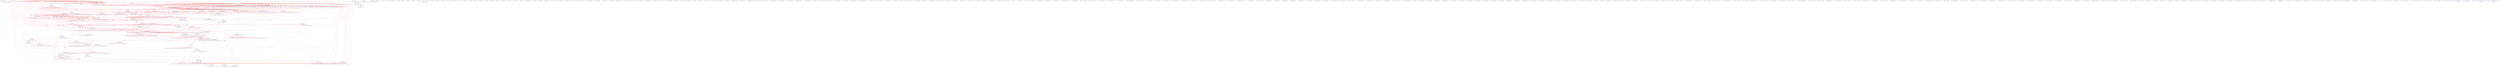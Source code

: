digraph v3graph {
	graph	[label="MIPS_Bus_obj_dir/MIPS_Bus_TB_049_gate_opt.dot",
		 labelloc=t, labeljust=l,
		 //size="7.5,10",
		 rankdir=TB];
	n0	[fontsize=8 label="0x56499feb1430@TOP", color=purple];
	n1	[fontsize=8 label="0x56499fcefd60@TOP", color=purple, style=dotted];
	n2	[fontsize=8 label="0x56499fd047e0 TOP->clk", color=blue];
	n3	[fontsize=8 label="0x56499fa94aa0 TOP->mips_cpu_bus__DOT__clk", color=blue, style=dotted];
	n4	[fontsize=8 label="0x56499fa92860@TOP", color=purple, style=dotted];
	n5	[fontsize=8 label="0x56499fcfd060 TOP->reset", color=blue];
	n6	[fontsize=8 label="0x56499fa94bc0 TOP->mips_cpu_bus__DOT__reset", color=blue, style=dotted];
	n7	[fontsize=8 label="0x56499fa92b60@TOP", color=purple, style=dotted];
	n8	[fontsize=8 label="0x56499fd099c0 TOP->active", color=blue];
	n9	[fontsize=8 label="0x56499fa94ce0 TOP->mips_cpu_bus__DOT__active", color=blue, style=dotted];
	n10	[fontsize=8 label="0x56499fa92ea0@TOP", color=purple, style=dotted];
	n11	[fontsize=8 label="0x56499fcf8030 TOP->register_v0", color=blue];
	n12	[fontsize=8 label="0x56499fa94e00 TOP->mips_cpu_bus__DOT__register_v0", color=blue, style=dotted];
	n13	[fontsize=8 label="0x56499fa93220@TOP", color=purple, style=dotted];
	n14	[fontsize=8 label="0x56499fcef350 TOP->address", color=blue];
	n15	[fontsize=8 label="0x56499fa94f20 TOP->mips_cpu_bus__DOT__address", color=blue, style=dotted];
	n16	[fontsize=8 label="0x56499fa935a0@TOP", color=purple, style=dotted];
	n17	[fontsize=8 label="0x56499fd0a6a0 TOP->write", color=blue];
	n18	[fontsize=8 label="0x56499fa95040 TOP->mips_cpu_bus__DOT__write", color=blue, style=dotted];
	n19	[fontsize=8 label="0x56499fa93920@TOP", color=purple, style=dotted];
	n20	[fontsize=8 label="0x56499fcf8fc0 TOP->read", color=blue];
	n21	[fontsize=8 label="0x56499fa95160 TOP->mips_cpu_bus__DOT__read", color=blue, style=dotted];
	n22	[fontsize=8 label="0x56499fa93ca0@TOP", color=purple, style=dotted];
	n23	[fontsize=8 label="0x56499fcf0060 TOP->waitrequest", color=blue];
	n24	[fontsize=8 label="0x56499fa95280 TOP->mips_cpu_bus__DOT__waitrequest", color=blue, style=dotted];
	n25	[fontsize=8 label="0x56499fa94020@TOP", color=purple, style=dotted];
	n26	[fontsize=8 label="0x56499fcf0820 TOP->writedata", color=blue];
	n27	[fontsize=8 label="0x56499fa953a0 TOP->mips_cpu_bus__DOT__writedata", color=blue, style=dotted];
	n28	[fontsize=8 label="0x56499fa943a0@TOP", color=purple, style=dotted];
	n29	[fontsize=8 label="0x56499fcefa60 TOP->byteenable", color=blue];
	n30	[fontsize=8 label="0x56499fa954c0 TOP->mips_cpu_bus__DOT__byteenable", color=blue, style=dotted];
	n31	[fontsize=8 label="0x56499fa94720@TOP", color=purple, style=dotted];
	n32	[fontsize=8 label="0x56499fcf0220 TOP->readdata", color=blue];
	n33	[fontsize=8 label="0x56499fa955e0 TOP->mips_cpu_bus__DOT__readdata", color=blue, style=dotted];
	n34	[fontsize=8 label="0x56499fa97440@TOP", color=purple, style=dotted];
	n35	[fontsize=8 label="0x56499fa97120 TOP->mips_cpu_bus__DOT__instruction_decode", color=blue];
	n36	[fontsize=8 label="0x56499fa97320 TOP->mips_cpu_bus__DOT__op", color=blue, style=dotted];
	n37	[fontsize=8 label="0x56499fa97db0@TOP", color=purple, style=dotted];
	n38	[fontsize=8 label="0x56499fa97b70 TOP->mips_cpu_bus__DOT__read_address_1", color=blue, style=dotted];
	n39	[fontsize=8 label="0x56499fd194f0@TOP", color=purple, style=dotted];
	n40	[fontsize=8 label="0x56499fa97c90 TOP->mips_cpu_bus__DOT__Rs_decode", color=blue, style=dotted];
	n41	[fontsize=8 label="0x56499fd19d60@TOP", color=purple, style=dotted];
	n42	[fontsize=8 label="0x56499fd19ba0 TOP->mips_cpu_bus__DOT__read_address_2", color=blue, style=dotted];
	n43	[fontsize=8 label="0x56499fd1a410@TOP", color=purple, style=dotted];
	n44	[fontsize=8 label="0x56499fd19c80 TOP->mips_cpu_bus__DOT__Rt_decode", color=blue, style=dotted];
	n45	[fontsize=8 label="0x56499fd1aba0@TOP", color=purple, style=dotted];
	n46	[fontsize=8 label="0x56499fd1aac0 TOP->mips_cpu_bus__DOT__Rd_decode", color=blue, style=dotted];
	n47	[fontsize=8 label="0x56499fd1b330@TOP", color=purple, style=dotted];
	n48	[fontsize=8 label="0x56499fd1b250 TOP->mips_cpu_bus__DOT__immediate", color=blue, style=dotted];
	n49	[fontsize=8 label="0x56499fd1bac0@TOP", color=purple, style=dotted];
	n50	[fontsize=8 label="0x56499fd1b9e0 TOP->mips_cpu_bus__DOT__j_offset", color=blue, style=dotted];
	n51	[fontsize=8 label="0x56499fd204d0@TOP", color=purple, style=dotted];
	n52	[fontsize=8 label="0x56499fd1eb70 TOP->mips_cpu_bus__DOT__ALU_output_memory", color=blue];
	n53	[fontsize=8 label="0x56499fd20150 TOP->mips_cpu_bus__DOT__data_address", color=blue, style=dotted];
	n54	[fontsize=8 label="0x56499fd207d0@TOP", color=purple];
	n55	[fontsize=8 label="0x56499fd1eef0 TOP->mips_cpu_bus__DOT__write_data_memory", color=blue];
	n56	[fontsize=8 label="0x56499fd20ad0@TOP", color=purple, style=dotted];
	n57	[fontsize=8 label="0x56499fd1e630 TOP->mips_cpu_bus__DOT__memory_write_memory", color=blue];
	n58	[fontsize=8 label="0x56499fd20230 TOP->mips_cpu_bus__DOT__data_write", color=blue, style=dotted];
	n59	[fontsize=8 label="0x56499fd20dd0@TOP", color=purple, style=dotted];
	n60	[fontsize=8 label="0x56499fd1e550 TOP->mips_cpu_bus__DOT__memory_to_register_memory", color=blue];
	n61	[fontsize=8 label="0x56499fd20310 TOP->mips_cpu_bus__DOT__data_read", color=blue, style=dotted];
	n62	[fontsize=8 label="0x56499fd210d0@TOP", color=purple, style=dotted];
	n63	[fontsize=8 label="0x56499fa95aa0 TOP->mips_cpu_bus__DOT__program_counter_fetch", color=blue];
	n64	[fontsize=8 label="0x56499fd203f0 TOP->mips_cpu_bus__DOT__instr_address", color=blue, style=dotted];
	n65	[fontsize=8 label="0x56499fd213d0@TOP", color=purple];
	n66	[fontsize=8 label="0x56499fd1fcf0 TOP->mips_cpu_bus__DOT__forward_A_decode", color=blue, style=dotted];
	n67	[fontsize=8 label="0x56499fd1c410 TOP->mips_cpu_bus__DOT__register_file_output_A_decode", color=blue];
	n68	[fontsize=8 label="0x56499fd1c870 TOP->mips_cpu_bus__DOT__comparator_1", color=blue];
	n69	[fontsize=8 label="0x56499fd219d0@TOP", color=purple];
	n70	[fontsize=8 label="0x56499fd1fdd0 TOP->mips_cpu_bus__DOT__forward_B_decode", color=blue, style=dotted];
	n71	[fontsize=8 label="0x56499fd1c4f0 TOP->mips_cpu_bus__DOT__register_file_output_B_decode", color=blue];
	n72	[fontsize=8 label="0x56499fd1c950 TOP->mips_cpu_bus__DOT__comparator_2", color=blue];
	n73	[fontsize=8 label="0x56499fd21fd0@TOP", color=purple, style=dotted];
	n74	[fontsize=8 label="0x56499fa96a20 TOP->mips_cpu_bus__DOT__using_HI_LO_decode", color=blue];
	n75	[fontsize=8 label="0x56499fd1c170 TOP->mips_cpu_bus__DOT__register_file_output_LO_decode", color=blue, style=dotted];
	n76	[fontsize=8 label="0x56499fd1c5d0 TOP->mips_cpu_bus__DOT__src_A_decode", color=blue, style=dotted];
	n77	[fontsize=8 label="0x56499fd225d0@TOP", color=purple, style=dotted];
	n78	[fontsize=8 label="0x56499fd1c250 TOP->mips_cpu_bus__DOT__register_file_output_HI_decode", color=blue, style=dotted];
	n79	[fontsize=8 label="0x56499fd1c6b0 TOP->mips_cpu_bus__DOT__src_B_decode", color=blue, style=dotted];
	n80	[fontsize=8 label="0x56499fd22bd0@TOP", color=purple];
	n81	[fontsize=8 label="0x56499fa965e0 TOP->mips_cpu_bus__DOT__branch_decode", color=blue];
	n82	[fontsize=8 label="0x56499fa966c0 TOP->mips_cpu_bus__DOT__equal_decode", color=blue];
	n83	[fontsize=8 label="0x56499fa95ee0 TOP->mips_cpu_bus__DOT__program_counter_src_decode", color=blue];
	n84	[fontsize=8 label="0x56499fd230b0@TOP", color=purple];
	n85	[fontsize=8 label="0x56499fd1c790 TOP->mips_cpu_bus__DOT__sign_imm_decode", color=blue];
	n86	[fontsize=8 label="0x56499fd23b70@TOP", color=purple, style=dotted];
	n87	[fontsize=8 label="0x56499fd1c330 TOP->mips_cpu_bus__DOT__shifter_output_decode", color=blue, style=dotted];
	n88	[fontsize=8 label="0x56499fd240a0@TOP", color=purple, style=dotted];
	n89	[fontsize=8 label="0x56499fa97240 TOP->mips_cpu_bus__DOT__program_counter_plus_four_decode", color=blue];
	n90	[fontsize=8 label="0x56499fd1ca30 TOP->mips_cpu_bus__DOT__j_program_counter_decode", color=blue, style=dotted];
	n91	[fontsize=8 label="0x56499fd24b60@TOP", color=purple, style=dotted];
	n92	[fontsize=8 label="0x56499fd1e9b0 TOP->mips_cpu_bus__DOT__j_instruction_memory", color=blue];
	n93	[fontsize=8 label="0x56499fd1f0b0 TOP->mips_cpu_bus__DOT__j_program_counter_memory", color=blue];
	n94	[fontsize=8 label="0x56499fd1efd0 TOP->mips_cpu_bus__DOT__ALU_output_memory_resolved", color=blue, style=dotted];
	n95	[fontsize=8 label="0x56499fd25160@TOP", color=purple];
	n96	[fontsize=8 label="0x56499fd1f510 TOP->mips_cpu_bus__DOT__HALT_writeback", color=blue];
	n97	[fontsize=8 label="0x56499fd25600@TOP", color=purple];
	n98	[fontsize=8 label="0x56499fd25520 TOP->mips_cpu_bus__DOT__data_read_write", color=blue];
	n99	[fontsize=8 label="0x56499fd2d970@TOP", color=purple, style=dotted];
	n100	[fontsize=8 label="0x56499fa95700 TOP->mips_cpu_bus__DOT__internal_clk", color=blue];
	n101	[fontsize=8 label="0x56499fd30670 TOP->mips_cpu_bus__DOT__register_file__DOT__clk", color=blue, style=dotted];
	n102	[fontsize=8 label="0x56499fd2dc70@TOP", color=purple, style=dotted];
	n103	[fontsize=8 label="0x56499fd1f190 TOP->mips_cpu_bus__DOT__register_write_writeback", color=blue];
	n104	[fontsize=8 label="0x56499fd30830 TOP->mips_cpu_bus__DOT__register_file__DOT__write_enable", color=blue, style=dotted];
	n105	[fontsize=8 label="0x56499fd2df70@TOP", color=purple, style=dotted];
	n106	[fontsize=8 label="0x56499fd1f270 TOP->mips_cpu_bus__DOT__HI_register_write_writeback", color=blue];
	n107	[fontsize=8 label="0x56499fd30910 TOP->mips_cpu_bus__DOT__register_file__DOT__HI_write_enable", color=blue, style=dotted];
	n108	[fontsize=8 label="0x56499fd2e270@TOP", color=purple, style=dotted];
	n109	[fontsize=8 label="0x56499fd1f350 TOP->mips_cpu_bus__DOT__LO_register_write_writeback", color=blue];
	n110	[fontsize=8 label="0x56499fd309f0 TOP->mips_cpu_bus__DOT__register_file__DOT__LO_write_enable", color=blue, style=dotted];
	n111	[fontsize=8 label="0x56499fd2e570@TOP", color=purple, style=dotted];
	n112	[fontsize=8 label="0x56499fd30ad0 TOP->mips_cpu_bus__DOT__register_file__DOT__read_address_1", color=blue, style=dotted];
	n113	[fontsize=8 label="0x56499fd2e870@TOP", color=purple, style=dotted];
	n114	[fontsize=8 label="0x56499fd30bb0 TOP->mips_cpu_bus__DOT__register_file__DOT__read_address_2", color=blue, style=dotted];
	n115	[fontsize=8 label="0x56499fd2eb70@TOP", color=purple, style=dotted];
	n116	[fontsize=8 label="0x56499fd1f5f0 TOP->mips_cpu_bus__DOT__write_register_writeback", color=blue];
	n117	[fontsize=8 label="0x56499fd30c90 TOP->mips_cpu_bus__DOT__register_file__DOT__write_address", color=blue, style=dotted];
	n118	[fontsize=8 label="0x56499fd2ee70@TOP", color=purple, style=dotted];
	n119	[fontsize=8 label="0x56499fd1f6d0 TOP->mips_cpu_bus__DOT__result_writeback", color=blue];
	n120	[fontsize=8 label="0x56499fd30d70 TOP->mips_cpu_bus__DOT__register_file__DOT__write_data", color=blue, style=dotted];
	n121	[fontsize=8 label="0x56499fd2f170@TOP", color=purple, style=dotted];
	n122	[fontsize=8 label="0x56499fd1f7b0 TOP->mips_cpu_bus__DOT__ALU_HI_output_writeback", color=blue];
	n123	[fontsize=8 label="0x56499fd30e50 TOP->mips_cpu_bus__DOT__register_file__DOT__HI_write_data", color=blue, style=dotted];
	n124	[fontsize=8 label="0x56499fd2f470@TOP", color=purple, style=dotted];
	n125	[fontsize=8 label="0x56499fd1f890 TOP->mips_cpu_bus__DOT__ALU_LO_output_writeback", color=blue];
	n126	[fontsize=8 label="0x56499fd30f30 TOP->mips_cpu_bus__DOT__register_file__DOT__LO_write_data", color=blue, style=dotted];
	n127	[fontsize=8 label="0x56499fd2f770@TOP", color=purple, style=dotted];
	n128	[fontsize=8 label="0x56499fd31010 TOP->mips_cpu_bus__DOT__register_file__DOT__read_data_1", color=blue, style=dotted];
	n129	[fontsize=8 label="0x56499fd2fa70@TOP", color=purple, style=dotted];
	n130	[fontsize=8 label="0x56499fd310f0 TOP->mips_cpu_bus__DOT__register_file__DOT__read_data_2", color=blue, style=dotted];
	n131	[fontsize=8 label="0x56499fd2fd70@TOP", color=purple, style=dotted];
	n132	[fontsize=8 label="0x56499fd311d0 TOP->mips_cpu_bus__DOT__register_file__DOT__read_data_LO", color=blue, style=dotted];
	n133	[fontsize=8 label="0x56499fd30070@TOP", color=purple, style=dotted];
	n134	[fontsize=8 label="0x56499fd312b0 TOP->mips_cpu_bus__DOT__register_file__DOT__read_data_HI", color=blue, style=dotted];
	n135	[fontsize=8 label="0x56499fd30370@TOP", color=purple, style=dotted];
	n136	[fontsize=8 label="0x56499fd31390 TOP->mips_cpu_bus__DOT__register_file__DOT__read_register_2", color=blue, style=dotted];
	n137	[fontsize=8 label="0x56499fd31710@TOP", color=purple];
	n138	[fontsize=8 label="0x56499fd31470 TOP->mips_cpu_bus__DOT__register_file__DOT__registers", color=blue];
	n139	[fontsize=8 label="0x56499fd31bf0@TOP", color=purple];
	n140	[fontsize=8 label="0x56499fd320d0@TOP", color=purple, style=dotted];
	n141	[fontsize=8 label="0x56499fd31630 TOP->mips_cpu_bus__DOT__register_file__DOT__LO_reg", color=blue];
	n142	[fontsize=8 label="0x56499fd323d0@TOP", color=purple, style=dotted];
	n143	[fontsize=8 label="0x56499fd31550 TOP->mips_cpu_bus__DOT__register_file__DOT__HI_reg", color=blue];
	n144	[fontsize=8 label="0x56499fd326d0@TOP", color=purple];
	n145	[fontsize=8 label="0x56499fd32ce0@TOP", color=purple, style=dotted];
	n146	[fontsize=8 label="0x56499fd32c00 TOP->mips_cpu_bus__DOT__register_file__DOT__modified_write_clk", color=blue];
	n147	[fontsize=8 label="0x56499fd344b0@TOP", color=purple, style=dotted];
	n148	[fontsize=8 label="0x56499fd356b0 TOP->mips_cpu_bus__DOT__pc__DOT__clk", color=blue, style=dotted];
	n149	[fontsize=8 label="0x56499fd347b0@TOP", color=purple, style=dotted];
	n150	[fontsize=8 label="0x56499fa95940 TOP->mips_cpu_bus__DOT__program_counter_prime", color=blue];
	n151	[fontsize=8 label="0x56499fd35790 TOP->mips_cpu_bus__DOT__pc__DOT__address_input", color=blue, style=dotted];
	n152	[fontsize=8 label="0x56499fd34ab0@TOP", color=purple, style=dotted];
	n153	[fontsize=8 label="0x56499fd1fb30 TOP->mips_cpu_bus__DOT__stall_fetch", color=blue];
	n154	[fontsize=8 label="0x56499fd35870 TOP->mips_cpu_bus__DOT__pc__DOT__enable", color=blue, style=dotted];
	n155	[fontsize=8 label="0x56499fd34db0@TOP", color=purple, style=dotted];
	n156	[fontsize=8 label="0x56499fd35950 TOP->mips_cpu_bus__DOT__pc__DOT__reset", color=blue, style=dotted];
	n157	[fontsize=8 label="0x56499fd350b0@TOP", color=purple, style=dotted];
	n158	[fontsize=8 label="0x56499fa95e00 TOP->mips_cpu_bus__DOT__HALT_fetch", color=blue];
	n159	[fontsize=8 label="0x56499fd35a30 TOP->mips_cpu_bus__DOT__pc__DOT__halt", color=blue, style=dotted];
	n160	[fontsize=8 label="0x56499fd353b0@TOP", color=purple, style=dotted];
	n161	[fontsize=8 label="0x56499fd35b10 TOP->mips_cpu_bus__DOT__pc__DOT__address_output", color=blue, style=dotted];
	n162	[fontsize=8 label="0x56499fd37c20@TOP", color=purple, style=dotted];
	n163	[fontsize=8 label="0x56499fd38220 TOP->mips_cpu_bus__DOT__plus_four_adder__DOT__a", color=blue, style=dotted];
	n164	[fontsize=8 label="0x56499fd37f20@TOP", color=purple, style=dotted];
	n165	[fontsize=8 label="0x56499fa95bc0 TOP->mips_cpu_bus__DOT__program_counter_plus_four_fetch", color=blue, style=dotted];
	n166	[fontsize=8 label="0x56499fd383e0 TOP->mips_cpu_bus__DOT__plus_four_adder__DOT__z", color=blue, style=dotted];
	n167	[fontsize=8 label="0x56499fd384c0@TOP", color=purple, style=dotted];
	n168	[fontsize=8 label="0x56499fd389f0@TOP", color=purple, style=dotted];
	n169	[fontsize=8 label="0x56499fd396d0 TOP->mips_cpu_bus__DOT__program_counter_multiplexer__DOT__control", color=blue, style=dotted];
	n170	[fontsize=8 label="0x56499fd38cf0@TOP", color=purple, style=dotted];
	n171	[fontsize=8 label="0x56499fd397b0 TOP->mips_cpu_bus__DOT__program_counter_multiplexer__DOT__input_0", color=blue, style=dotted];
	n172	[fontsize=8 label="0x56499fd38ff0@TOP", color=purple, style=dotted];
	n173	[fontsize=8 label="0x56499fa96fc0 TOP->mips_cpu_bus__DOT__program_counter_branch_decode", color=blue, style=dotted];
	n174	[fontsize=8 label="0x56499fd39890 TOP->mips_cpu_bus__DOT__program_counter_multiplexer__DOT__input_1", color=blue, style=dotted];
	n175	[fontsize=8 label="0x56499fd392f0@TOP", color=purple, style=dotted];
	n176	[fontsize=8 label="0x56499fa95ce0 TOP->mips_cpu_bus__DOT__program_counter_mux_1_out", color=blue, style=dotted];
	n177	[fontsize=8 label="0x56499fd39970 TOP->mips_cpu_bus__DOT__program_counter_multiplexer__DOT__resolved", color=blue, style=dotted];
	n178	[fontsize=8 label="0x56499fd39a50@TOP", color=purple, style=dotted];
	n179	[fontsize=8 label="0x56499fd3a050@TOP", color=purple, style=dotted];
	n180	[fontsize=8 label="0x56499fd1e8d0 TOP->mips_cpu_bus__DOT__program_counter_multiplexer_jump_memory", color=blue];
	n181	[fontsize=8 label="0x56499fd3ad30 TOP->mips_cpu_bus__DOT__program_counter_multiplexer_two__DOT__control", color=blue, style=dotted];
	n182	[fontsize=8 label="0x56499fd3a350@TOP", color=purple, style=dotted];
	n183	[fontsize=8 label="0x56499fd3ae10 TOP->mips_cpu_bus__DOT__program_counter_multiplexer_two__DOT__input_0", color=blue, style=dotted];
	n184	[fontsize=8 label="0x56499fd3a650@TOP", color=purple, style=dotted];
	n185	[fontsize=8 label="0x56499fd3aef0 TOP->mips_cpu_bus__DOT__program_counter_multiplexer_two__DOT__input_1", color=blue, style=dotted];
	n186	[fontsize=8 label="0x56499fd3a950@TOP", color=purple, style=dotted];
	n187	[fontsize=8 label="0x56499fd3afd0 TOP->mips_cpu_bus__DOT__program_counter_multiplexer_two__DOT__resolved", color=blue, style=dotted];
	n188	[fontsize=8 label="0x56499fd3b0b0@TOP", color=purple];
	n189	[fontsize=8 label="0x56499fd3b6b0@TOP", color=purple, style=dotted];
	n190	[fontsize=8 label="0x56499fd3ceb0 TOP->mips_cpu_bus__DOT__fetch_decode_register__DOT__clk", color=blue, style=dotted];
	n191	[fontsize=8 label="0x56499fd3b9b0@TOP", color=purple, style=dotted];
	n192	[fontsize=8 label="0x56499fd1fc10 TOP->mips_cpu_bus__DOT__stall_decode", color=blue];
	n193	[fontsize=8 label="0x56499fd3cf90 TOP->mips_cpu_bus__DOT__fetch_decode_register__DOT__enable", color=blue, style=dotted];
	n194	[fontsize=8 label="0x56499fd3bcb0@TOP", color=purple, style=dotted];
	n195	[fontsize=8 label="0x56499fd3d070 TOP->mips_cpu_bus__DOT__fetch_decode_register__DOT__clear", color=blue, style=dotted];
	n196	[fontsize=8 label="0x56499fd3bfb0@TOP", color=purple, style=dotted];
	n197	[fontsize=8 label="0x56499fd3d150 TOP->mips_cpu_bus__DOT__fetch_decode_register__DOT__reset", color=blue, style=dotted];
	n198	[fontsize=8 label="0x56499fd3c2b0@TOP", color=purple, style=dotted];
	n199	[fontsize=8 label="0x56499fd3d230 TOP->mips_cpu_bus__DOT__fetch_decode_register__DOT__HALT_fetch", color=blue, style=dotted];
	n200	[fontsize=8 label="0x56499fd3c5b0@TOP", color=purple, style=dotted];
	n201	[fontsize=8 label="0x56499fa96ee0 TOP->mips_cpu_bus__DOT__HALT_decode", color=blue];
	n202	[fontsize=8 label="0x56499fd3d310 TOP->mips_cpu_bus__DOT__fetch_decode_register__DOT__HALT_decode", color=blue, style=dotted];
	n203	[fontsize=8 label="0x56499fd3c8b0@TOP", color=purple, style=dotted];
	n204	[fontsize=8 label="0x56499fd3d4d0 TOP->mips_cpu_bus__DOT__fetch_decode_register__DOT__program_counter_plus_four_fetch", color=blue, style=dotted];
	n205	[fontsize=8 label="0x56499fd3cbb0@TOP", color=purple, style=dotted];
	n206	[fontsize=8 label="0x56499fd3d690 TOP->mips_cpu_bus__DOT__fetch_decode_register__DOT__program_counter_plus_four_decode", color=blue, style=dotted];
	n207	[fontsize=8 label="0x56499fd40070@TOP", color=purple, style=dotted];
	n208	[fontsize=8 label="0x56499fd42770 TOP->mips_cpu_bus__DOT__control_unit__DOT__instruction", color=blue, style=dotted];
	n209	[fontsize=8 label="0x56499fd40370@TOP", color=purple, style=dotted];
	n210	[fontsize=8 label="0x56499fa96040 TOP->mips_cpu_bus__DOT__register_write_decode", color=blue];
	n211	[fontsize=8 label="0x56499fd42850 TOP->mips_cpu_bus__DOT__control_unit__DOT__register_write", color=blue, style=dotted];
	n212	[fontsize=8 label="0x56499fd40670@TOP", color=purple, style=dotted];
	n213	[fontsize=8 label="0x56499fa96160 TOP->mips_cpu_bus__DOT__memory_to_register_decode", color=blue];
	n214	[fontsize=8 label="0x56499fd42930 TOP->mips_cpu_bus__DOT__control_unit__DOT__memory_to_register", color=blue, style=dotted];
	n215	[fontsize=8 label="0x56499fd40970@TOP", color=purple, style=dotted];
	n216	[fontsize=8 label="0x56499fa96280 TOP->mips_cpu_bus__DOT__memory_write_decode", color=blue];
	n217	[fontsize=8 label="0x56499fd42a10 TOP->mips_cpu_bus__DOT__control_unit__DOT__memory_write", color=blue, style=dotted];
	n218	[fontsize=8 label="0x56499fd40c70@TOP", color=purple, style=dotted];
	n219	[fontsize=8 label="0x56499fa963a0 TOP->mips_cpu_bus__DOT__ALU_src_B_decode", color=blue];
	n220	[fontsize=8 label="0x56499fd42af0 TOP->mips_cpu_bus__DOT__control_unit__DOT__ALU_src_B", color=blue, style=dotted];
	n221	[fontsize=8 label="0x56499fd40f70@TOP", color=purple, style=dotted];
	n222	[fontsize=8 label="0x56499fa964c0 TOP->mips_cpu_bus__DOT__register_destination_decode", color=blue];
	n223	[fontsize=8 label="0x56499fd42bd0 TOP->mips_cpu_bus__DOT__control_unit__DOT__register_destination", color=blue, style=dotted];
	n224	[fontsize=8 label="0x56499fd41270@TOP", color=purple, style=dotted];
	n225	[fontsize=8 label="0x56499fd42cb0 TOP->mips_cpu_bus__DOT__control_unit__DOT__branch", color=blue, style=dotted];
	n226	[fontsize=8 label="0x56499fd41570@TOP", color=purple, style=dotted];
	n227	[fontsize=8 label="0x56499fa967e0 TOP->mips_cpu_bus__DOT__ALU_function_decode", color=blue];
	n228	[fontsize=8 label="0x56499fd42d90 TOP->mips_cpu_bus__DOT__control_unit__DOT__ALU_function", color=blue, style=dotted];
	n229	[fontsize=8 label="0x56499fd41870@TOP", color=purple, style=dotted];
	n230	[fontsize=8 label="0x56499fa96940 TOP->mips_cpu_bus__DOT__program_counter_multiplexer_jump_decode", color=blue];
	n231	[fontsize=8 label="0x56499fd42e70 TOP->mips_cpu_bus__DOT__control_unit__DOT__program_counter_multiplexer_jump", color=blue, style=dotted];
	n232	[fontsize=8 label="0x56499fd41b70@TOP", color=purple, style=dotted];
	n233	[fontsize=8 label="0x56499fa96b80 TOP->mips_cpu_bus__DOT__j_instruction_decode", color=blue];
	n234	[fontsize=8 label="0x56499fd42f50 TOP->mips_cpu_bus__DOT__control_unit__DOT__j_instruction", color=blue, style=dotted];
	n235	[fontsize=8 label="0x56499fd41e70@TOP", color=purple, style=dotted];
	n236	[fontsize=8 label="0x56499fa96dc0 TOP->mips_cpu_bus__DOT__LO_register_write_decode", color=blue];
	n237	[fontsize=8 label="0x56499fd43030 TOP->mips_cpu_bus__DOT__control_unit__DOT__LO_register_write", color=blue, style=dotted];
	n238	[fontsize=8 label="0x56499fd42170@TOP", color=purple, style=dotted];
	n239	[fontsize=8 label="0x56499fa96ca0 TOP->mips_cpu_bus__DOT__HI_register_write_decode", color=blue];
	n240	[fontsize=8 label="0x56499fd43110 TOP->mips_cpu_bus__DOT__control_unit__DOT__HI_register_write", color=blue, style=dotted];
	n241	[fontsize=8 label="0x56499fd42470@TOP", color=purple, style=dotted];
	n242	[fontsize=8 label="0x56499fd431f0 TOP->mips_cpu_bus__DOT__control_unit__DOT__using_HI_LO", color=blue, style=dotted];
	n243	[fontsize=8 label="0x56499fd43570@TOP", color=purple];
	n244	[fontsize=8 label="0x56499fd432d0 TOP->mips_cpu_bus__DOT__control_unit__DOT__op", color=blue];
	n245	[fontsize=8 label="0x56499fd433b0 TOP->mips_cpu_bus__DOT__control_unit__DOT__rt", color=blue];
	n246	[fontsize=8 label="0x56499fd43490 TOP->mips_cpu_bus__DOT__control_unit__DOT__funct", color=blue];
	n247	[fontsize=8 label="0x56499fd7e710@TOP", color=purple, style=dotted];
	n248	[fontsize=8 label="0x56499fd7fa40 TOP->mips_cpu_bus__DOT__reg_output_comparator__DOT__op", color=blue, style=dotted];
	n249	[fontsize=8 label="0x56499fd7eac0@TOP", color=purple, style=dotted];
	n250	[fontsize=8 label="0x56499fd7fba0 TOP->mips_cpu_bus__DOT__reg_output_comparator__DOT__rt", color=blue, style=dotted];
	n251	[fontsize=8 label="0x56499fd7eea0@TOP", color=purple, style=dotted];
	n252	[fontsize=8 label="0x56499fd7fcc0 TOP->mips_cpu_bus__DOT__reg_output_comparator__DOT__a", color=blue, style=dotted];
	n253	[fontsize=8 label="0x56499fd7f280@TOP", color=purple, style=dotted];
	n254	[fontsize=8 label="0x56499fd7fde0 TOP->mips_cpu_bus__DOT__reg_output_comparator__DOT__b", color=blue, style=dotted];
	n255	[fontsize=8 label="0x56499fd7f660@TOP", color=purple, style=dotted];
	n256	[fontsize=8 label="0x56499fd7ff00 TOP->mips_cpu_bus__DOT__reg_output_comparator__DOT__c", color=blue, style=dotted];
	n257	[fontsize=8 label="0x56499feee8d0@TOP", color=purple, style=dotted];
	n258	[fontsize=8 label="0x56499feee750@TOP", color=purple, style=dotted];
	n259	[fontsize=8 label="0x56499feee5d0@TOP", color=purple, style=dotted];
	n260	[fontsize=8 label="0x56499feee450@TOP", color=purple, style=dotted];
	n261	[fontsize=8 label="0x56499feee2d0@TOP", color=purple, style=dotted];
	n262	[fontsize=8 label="0x56499feee150@TOP", color=purple];
	n263	[fontsize=8 label="0x56499feedfd0@TOP", color=purple, style=dotted];
	n264	[fontsize=8 label="0x56499feede50@TOP", color=purple, style=dotted];
	n265	[fontsize=8 label="0x56499feed4d0@TOP", color=purple, style=dotted];
	n266	[fontsize=8 label="0x56499fd84900@TOP", color=purple, style=dotted];
	n267	[fontsize=8 label="0x56499fd85440 TOP->mips_cpu_bus__DOT__adder_decode__DOT__a", color=blue, style=dotted];
	n268	[fontsize=8 label="0x56499fd84cc0@TOP", color=purple, style=dotted];
	n269	[fontsize=8 label="0x56499fd855d0 TOP->mips_cpu_bus__DOT__adder_decode__DOT__b", color=blue, style=dotted];
	n270	[fontsize=8 label="0x56499fd85080@TOP", color=purple, style=dotted];
	n271	[fontsize=8 label="0x56499fd856f0 TOP->mips_cpu_bus__DOT__adder_decode__DOT__z", color=blue, style=dotted];
	n272	[fontsize=8 label="0x56499fd85810@TOP", color=purple, style=dotted];
	n273	[fontsize=8 label="0x56499fd85e30@TOP", color=purple, style=dotted];
	n274	[fontsize=8 label="0x56499fd908a0 TOP->mips_cpu_bus__DOT__decode_execute_register__DOT__clk", color=blue, style=dotted];
	n275	[fontsize=8 label="0x56499fd861e0@TOP", color=purple, style=dotted];
	n276	[fontsize=8 label="0x56499fd1feb0 TOP->mips_cpu_bus__DOT__flush_execute_register", color=blue];
	n277	[fontsize=8 label="0x56499fd90a60 TOP->mips_cpu_bus__DOT__decode_execute_register__DOT__clear", color=blue, style=dotted];
	n278	[fontsize=8 label="0x56499fd865d0@TOP", color=purple, style=dotted];
	n279	[fontsize=8 label="0x56499fd90b80 TOP->mips_cpu_bus__DOT__decode_execute_register__DOT__reset", color=blue, style=dotted];
	n280	[fontsize=8 label="0x56499fd869b0@TOP", color=purple, style=dotted];
	n281	[fontsize=8 label="0x56499fd90ca0 TOP->mips_cpu_bus__DOT__decode_execute_register__DOT__register_write_decode", color=blue, style=dotted];
	n282	[fontsize=8 label="0x56499fd86db0@TOP", color=purple, style=dotted];
	n283	[fontsize=8 label="0x56499fd90dc0 TOP->mips_cpu_bus__DOT__decode_execute_register__DOT__memory_to_register_decode", color=blue, style=dotted];
	n284	[fontsize=8 label="0x56499fd871b0@TOP", color=purple, style=dotted];
	n285	[fontsize=8 label="0x56499fd90ee0 TOP->mips_cpu_bus__DOT__decode_execute_register__DOT__memory_write_decode", color=blue, style=dotted];
	n286	[fontsize=8 label="0x56499fd875a0@TOP", color=purple, style=dotted];
	n287	[fontsize=8 label="0x56499fd91000 TOP->mips_cpu_bus__DOT__decode_execute_register__DOT__ALU_src_B_decode", color=blue, style=dotted];
	n288	[fontsize=8 label="0x56499fd87990@TOP", color=purple, style=dotted];
	n289	[fontsize=8 label="0x56499fd91120 TOP->mips_cpu_bus__DOT__decode_execute_register__DOT__register_destination_decode", color=blue, style=dotted];
	n290	[fontsize=8 label="0x56499fd87da0@TOP", color=purple, style=dotted];
	n291	[fontsize=8 label="0x56499fd91240 TOP->mips_cpu_bus__DOT__decode_execute_register__DOT__HI_register_write_decode", color=blue, style=dotted];
	n292	[fontsize=8 label="0x56499fd881a0@TOP", color=purple, style=dotted];
	n293	[fontsize=8 label="0x56499fd91360 TOP->mips_cpu_bus__DOT__decode_execute_register__DOT__LO_register_write_decode", color=blue, style=dotted];
	n294	[fontsize=8 label="0x56499fd885a0@TOP", color=purple, style=dotted];
	n295	[fontsize=8 label="0x56499fd91480 TOP->mips_cpu_bus__DOT__decode_execute_register__DOT__ALU_function_decode", color=blue, style=dotted];
	n296	[fontsize=8 label="0x56499fd88990@TOP", color=purple, style=dotted];
	n297	[fontsize=8 label="0x56499fd915a0 TOP->mips_cpu_bus__DOT__decode_execute_register__DOT__program_counter_multiplexer_jump_decode", color=blue, style=dotted];
	n298	[fontsize=8 label="0x56499fd88db0@TOP", color=purple, style=dotted];
	n299	[fontsize=8 label="0x56499fd916c0 TOP->mips_cpu_bus__DOT__decode_execute_register__DOT__j_instruction_decode", color=blue, style=dotted];
	n300	[fontsize=8 label="0x56499fd891a0@TOP", color=purple, style=dotted];
	n301	[fontsize=8 label="0x56499fd917e0 TOP->mips_cpu_bus__DOT__decode_execute_register__DOT__using_HI_LO_decode", color=blue, style=dotted];
	n302	[fontsize=8 label="0x56499fd89590@TOP", color=purple, style=dotted];
	n303	[fontsize=8 label="0x56499fd91900 TOP->mips_cpu_bus__DOT__decode_execute_register__DOT__HALT_decode", color=blue, style=dotted];
	n304	[fontsize=8 label="0x56499fd89980@TOP", color=purple, style=dotted];
	n305	[fontsize=8 label="0x56499fd1d210 TOP->mips_cpu_bus__DOT__register_write_execute", color=blue];
	n306	[fontsize=8 label="0x56499fd91a20 TOP->mips_cpu_bus__DOT__decode_execute_register__DOT__register_write_execute", color=blue, style=dotted];
	n307	[fontsize=8 label="0x56499fd89d80@TOP", color=purple, style=dotted];
	n308	[fontsize=8 label="0x56499fd1cbf0 TOP->mips_cpu_bus__DOT__memory_to_register_execute", color=blue];
	n309	[fontsize=8 label="0x56499fd91b40 TOP->mips_cpu_bus__DOT__decode_execute_register__DOT__memory_to_register_execute", color=blue, style=dotted];
	n310	[fontsize=8 label="0x56499fd8a190@TOP", color=purple, style=dotted];
	n311	[fontsize=8 label="0x56499fd1ccd0 TOP->mips_cpu_bus__DOT__memory_write_execute", color=blue];
	n312	[fontsize=8 label="0x56499fd91c60 TOP->mips_cpu_bus__DOT__decode_execute_register__DOT__memory_write_execute", color=blue, style=dotted];
	n313	[fontsize=8 label="0x56499fd8a580@TOP", color=purple, style=dotted];
	n314	[fontsize=8 label="0x56499fd1ce90 TOP->mips_cpu_bus__DOT__ALU_src_B_execute", color=blue];
	n315	[fontsize=8 label="0x56499fd91d80 TOP->mips_cpu_bus__DOT__decode_execute_register__DOT__ALU_src_B_execute", color=blue, style=dotted];
	n316	[fontsize=8 label="0x56499fd8a970@TOP", color=purple, style=dotted];
	n317	[fontsize=8 label="0x56499fd1cb10 TOP->mips_cpu_bus__DOT__register_destination_execute", color=blue];
	n318	[fontsize=8 label="0x56499fd91ea0 TOP->mips_cpu_bus__DOT__decode_execute_register__DOT__register_destination_execute", color=blue, style=dotted];
	n319	[fontsize=8 label="0x56499fd8ad80@TOP", color=purple, style=dotted];
	n320	[fontsize=8 label="0x56499fd1d050 TOP->mips_cpu_bus__DOT__HI_register_write_execute", color=blue];
	n321	[fontsize=8 label="0x56499fd91fc0 TOP->mips_cpu_bus__DOT__decode_execute_register__DOT__HI_register_write_execute", color=blue, style=dotted];
	n322	[fontsize=8 label="0x56499fd8b180@TOP", color=purple, style=dotted];
	n323	[fontsize=8 label="0x56499fd1d130 TOP->mips_cpu_bus__DOT__LO_register_write_execute", color=blue];
	n324	[fontsize=8 label="0x56499fd920e0 TOP->mips_cpu_bus__DOT__decode_execute_register__DOT__LO_register_write_execute", color=blue, style=dotted];
	n325	[fontsize=8 label="0x56499fd8b580@TOP", color=purple, style=dotted];
	n326	[fontsize=8 label="0x56499fd1cf70 TOP->mips_cpu_bus__DOT__ALU_function_execute", color=blue];
	n327	[fontsize=8 label="0x56499fd92200 TOP->mips_cpu_bus__DOT__decode_execute_register__DOT__ALU_function_execute", color=blue, style=dotted];
	n328	[fontsize=8 label="0x56499fd8b970@TOP", color=purple, style=dotted];
	n329	[fontsize=8 label="0x56499fd1d2f0 TOP->mips_cpu_bus__DOT__program_counter_multiplexer_jump_execute", color=blue];
	n330	[fontsize=8 label="0x56499fd92320 TOP->mips_cpu_bus__DOT__decode_execute_register__DOT__program_counter_multiplexer_jump_execute", color=blue, style=dotted];
	n331	[fontsize=8 label="0x56499fd8bd90@TOP", color=purple, style=dotted];
	n332	[fontsize=8 label="0x56499fd1d3d0 TOP->mips_cpu_bus__DOT__j_instruction_execute", color=blue];
	n333	[fontsize=8 label="0x56499fd92440 TOP->mips_cpu_bus__DOT__decode_execute_register__DOT__j_instruction_execute", color=blue, style=dotted];
	n334	[fontsize=8 label="0x56499fd8c190@TOP", color=purple, style=dotted];
	n335	[fontsize=8 label="0x56499fd1d4b0 TOP->mips_cpu_bus__DOT__using_HI_LO_execute", color=blue];
	n336	[fontsize=8 label="0x56499fd92560 TOP->mips_cpu_bus__DOT__decode_execute_register__DOT__using_HI_LO_execute", color=blue, style=dotted];
	n337	[fontsize=8 label="0x56499fd8c580@TOP", color=purple, style=dotted];
	n338	[fontsize=8 label="0x56499fd1d590 TOP->mips_cpu_bus__DOT__HALT_execute", color=blue];
	n339	[fontsize=8 label="0x56499fd92680 TOP->mips_cpu_bus__DOT__decode_execute_register__DOT__HALT_execute", color=blue, style=dotted];
	n340	[fontsize=8 label="0x56499fd8c970@TOP", color=purple, style=dotted];
	n341	[fontsize=8 label="0x56499fd927a0 TOP->mips_cpu_bus__DOT__decode_execute_register__DOT__Rs_decode", color=blue, style=dotted];
	n342	[fontsize=8 label="0x56499fd8cd50@TOP", color=purple, style=dotted];
	n343	[fontsize=8 label="0x56499fd928c0 TOP->mips_cpu_bus__DOT__decode_execute_register__DOT__Rt_decode", color=blue, style=dotted];
	n344	[fontsize=8 label="0x56499fd8d130@TOP", color=purple, style=dotted];
	n345	[fontsize=8 label="0x56499fd929e0 TOP->mips_cpu_bus__DOT__decode_execute_register__DOT__Rd_decode", color=blue, style=dotted];
	n346	[fontsize=8 label="0x56499fd8d510@TOP", color=purple, style=dotted];
	n347	[fontsize=8 label="0x56499fd92b00 TOP->mips_cpu_bus__DOT__decode_execute_register__DOT__sign_imm_decode", color=blue, style=dotted];
	n348	[fontsize=8 label="0x56499fd8d900@TOP", color=purple, style=dotted];
	n349	[fontsize=8 label="0x56499fd1dd70 TOP->mips_cpu_bus__DOT__Rs_execute", color=blue];
	n350	[fontsize=8 label="0x56499fd92c20 TOP->mips_cpu_bus__DOT__decode_execute_register__DOT__Rs_execute", color=blue, style=dotted];
	n351	[fontsize=8 label="0x56499fd8dcf0@TOP", color=purple, style=dotted];
	n352	[fontsize=8 label="0x56499fd1de50 TOP->mips_cpu_bus__DOT__Rt_execute", color=blue];
	n353	[fontsize=8 label="0x56499fd92d40 TOP->mips_cpu_bus__DOT__decode_execute_register__DOT__Rt_execute", color=blue, style=dotted];
	n354	[fontsize=8 label="0x56499fd8e0e0@TOP", color=purple, style=dotted];
	n355	[fontsize=8 label="0x56499fd1df30 TOP->mips_cpu_bus__DOT__Rd_execute", color=blue];
	n356	[fontsize=8 label="0x56499fd92e60 TOP->mips_cpu_bus__DOT__decode_execute_register__DOT__Rd_execute", color=blue, style=dotted];
	n357	[fontsize=8 label="0x56499fd8e4d0@TOP", color=purple, style=dotted];
	n358	[fontsize=8 label="0x56499fd1e010 TOP->mips_cpu_bus__DOT__sign_imm_execute", color=blue];
	n359	[fontsize=8 label="0x56499fd92f80 TOP->mips_cpu_bus__DOT__decode_execute_register__DOT__sign_imm_execute", color=blue, style=dotted];
	n360	[fontsize=8 label="0x56499fd8e8c0@TOP", color=purple, style=dotted];
	n361	[fontsize=8 label="0x56499fd930a0 TOP->mips_cpu_bus__DOT__decode_execute_register__DOT__src_A_decode", color=blue, style=dotted];
	n362	[fontsize=8 label="0x56499fd8ecb0@TOP", color=purple, style=dotted];
	n363	[fontsize=8 label="0x56499fd931c0 TOP->mips_cpu_bus__DOT__decode_execute_register__DOT__src_B_decode", color=blue, style=dotted];
	n364	[fontsize=8 label="0x56499fd8f0a0@TOP", color=purple, style=dotted];
	n365	[fontsize=8 label="0x56499fd932e0 TOP->mips_cpu_bus__DOT__decode_execute_register__DOT__program_counter_plus_four_decode", color=blue, style=dotted];
	n366	[fontsize=8 label="0x56499fd8f4b0@TOP", color=purple, style=dotted];
	n367	[fontsize=8 label="0x56499fd93400 TOP->mips_cpu_bus__DOT__decode_execute_register__DOT__j_program_counter_decode", color=blue, style=dotted];
	n368	[fontsize=8 label="0x56499fd8f8b0@TOP", color=purple, style=dotted];
	n369	[fontsize=8 label="0x56499fd1d670 TOP->mips_cpu_bus__DOT__src_A_execute", color=blue];
	n370	[fontsize=8 label="0x56499fd93520 TOP->mips_cpu_bus__DOT__decode_execute_register__DOT__src_A_execute", color=blue, style=dotted];
	n371	[fontsize=8 label="0x56499fd8fca0@TOP", color=purple, style=dotted];
	n372	[fontsize=8 label="0x56499fd1d750 TOP->mips_cpu_bus__DOT__src_B_execute", color=blue];
	n373	[fontsize=8 label="0x56499fd93640 TOP->mips_cpu_bus__DOT__decode_execute_register__DOT__src_B_execute", color=blue, style=dotted];
	n374	[fontsize=8 label="0x56499fd90090@TOP", color=purple, style=dotted];
	n375	[fontsize=8 label="0x56499fd1e1d0 TOP->mips_cpu_bus__DOT__program_counter_plus_four_execute", color=blue];
	n376	[fontsize=8 label="0x56499fd93760 TOP->mips_cpu_bus__DOT__decode_execute_register__DOT__program_counter_plus_four_execute", color=blue, style=dotted];
	n377	[fontsize=8 label="0x56499fd904a0@TOP", color=purple, style=dotted];
	n378	[fontsize=8 label="0x56499fd1e2b0 TOP->mips_cpu_bus__DOT__j_program_counter_execute", color=blue];
	n379	[fontsize=8 label="0x56499fd93880 TOP->mips_cpu_bus__DOT__decode_execute_register__DOT__j_program_counter_execute", color=blue, style=dotted];
	n380	[fontsize=8 label="0x56499fd9ddd0@TOP", color=purple, style=dotted];
	n381	[fontsize=8 label="0x56499fd9e710 TOP->mips_cpu_bus__DOT__plus_four_adder_execute__DOT__b", color=blue, style=dotted];
	n382	[fontsize=8 label="0x56499fd9e1c0@TOP", color=purple, style=dotted];
	n383	[fontsize=8 label="0x56499fd1e0f0 TOP->mips_cpu_bus__DOT__program_counter_plus_eight_execute", color=blue, style=dotted];
	n384	[fontsize=8 label="0x56499fd9e830 TOP->mips_cpu_bus__DOT__plus_four_adder_execute__DOT__z", color=blue, style=dotted];
	n385	[fontsize=8 label="0x56499fd9e950@TOP", color=purple, style=dotted];
	n386	[fontsize=8 label="0x56499fd9ef40@TOP", color=purple, style=dotted];
	n387	[fontsize=8 label="0x56499fda00e0 TOP->mips_cpu_bus__DOT__write_register_execute_mux__DOT__control", color=blue, style=dotted];
	n388	[fontsize=8 label="0x56499fd9f340@TOP", color=purple, style=dotted];
	n389	[fontsize=8 label="0x56499fda0200 TOP->mips_cpu_bus__DOT__write_register_execute_mux__DOT__input_0", color=blue, style=dotted];
	n390	[fontsize=8 label="0x56499fd9f730@TOP", color=purple, style=dotted];
	n391	[fontsize=8 label="0x56499fda0320 TOP->mips_cpu_bus__DOT__write_register_execute_mux__DOT__input_1", color=blue, style=dotted];
	n392	[fontsize=8 label="0x56499fd9fb20@TOP", color=purple, style=dotted];
	n393	[fontsize=8 label="0x56499fd1cdb0 TOP->mips_cpu_bus__DOT__write_register_execute", color=blue];
	n394	[fontsize=8 label="0x56499fda0680 TOP->mips_cpu_bus__DOT__write_register_execute_mux__DOT__resolved", color=blue, style=dotted];
	n395	[fontsize=8 label="0x56499fda07a0@TOP", color=purple];
	n396	[fontsize=8 label="0x56499fda2310@TOP", color=purple, style=dotted];
	n397	[fontsize=8 label="0x56499fda5d90 TOP->mips_cpu_bus__DOT__alu_input_mux__DOT__ALU_src_B_execute", color=blue, style=dotted];
	n398	[fontsize=8 label="0x56499fda26f0@TOP", color=purple, style=dotted];
	n399	[fontsize=8 label="0x56499fd1ff90 TOP->mips_cpu_bus__DOT__forward_A_execute", color=blue];
	n400	[fontsize=8 label="0x56499fda5eb0 TOP->mips_cpu_bus__DOT__alu_input_mux__DOT__forward_one_execute", color=blue, style=dotted];
	n401	[fontsize=8 label="0x56499fda2ad0@TOP", color=purple, style=dotted];
	n402	[fontsize=8 label="0x56499fd20070 TOP->mips_cpu_bus__DOT__forward_B_execute", color=blue];
	n403	[fontsize=8 label="0x56499fda5fd0 TOP->mips_cpu_bus__DOT__alu_input_mux__DOT__forward_two_execute", color=blue, style=dotted];
	n404	[fontsize=8 label="0x56499fda2eb0@TOP", color=purple, style=dotted];
	n405	[fontsize=8 label="0x56499fda60f0 TOP->mips_cpu_bus__DOT__alu_input_mux__DOT__read_data_1_reg", color=blue, style=dotted];
	n406	[fontsize=8 label="0x56499fda3290@TOP", color=purple, style=dotted];
	n407	[fontsize=8 label="0x56499fda6210 TOP->mips_cpu_bus__DOT__alu_input_mux__DOT__result_writeback", color=blue, style=dotted];
	n408	[fontsize=8 label="0x56499fda3670@TOP", color=purple, style=dotted];
	n409	[fontsize=8 label="0x56499fda6330 TOP->mips_cpu_bus__DOT__alu_input_mux__DOT__ALU_output_memory", color=blue, style=dotted];
	n410	[fontsize=8 label="0x56499fda3a50@TOP", color=purple, style=dotted];
	n411	[fontsize=8 label="0x56499fda6450 TOP->mips_cpu_bus__DOT__alu_input_mux__DOT__LO_result_writeback", color=blue, style=dotted];
	n412	[fontsize=8 label="0x56499fda3e40@TOP", color=purple, style=dotted];
	n413	[fontsize=8 label="0x56499fd1ed30 TOP->mips_cpu_bus__DOT__ALU_LO_output_memory", color=blue];
	n414	[fontsize=8 label="0x56499fda6570 TOP->mips_cpu_bus__DOT__alu_input_mux__DOT__ALU_LO_output_memory", color=blue, style=dotted];
	n415	[fontsize=8 label="0x56499fda4230@TOP", color=purple, style=dotted];
	n416	[fontsize=8 label="0x56499fda6690 TOP->mips_cpu_bus__DOT__alu_input_mux__DOT__read_data_2_reg", color=blue, style=dotted];
	n417	[fontsize=8 label="0x56499fda4610@TOP", color=purple, style=dotted];
	n418	[fontsize=8 label="0x56499fd1ec50 TOP->mips_cpu_bus__DOT__ALU_HI_output_memory", color=blue];
	n419	[fontsize=8 label="0x56499fda67b0 TOP->mips_cpu_bus__DOT__alu_input_mux__DOT__ALU_HI_output_memory", color=blue, style=dotted];
	n420	[fontsize=8 label="0x56499fda4a00@TOP", color=purple, style=dotted];
	n421	[fontsize=8 label="0x56499fda68d0 TOP->mips_cpu_bus__DOT__alu_input_mux__DOT__HI_result_writeback", color=blue, style=dotted];
	n422	[fontsize=8 label="0x56499fda4df0@TOP", color=purple, style=dotted];
	n423	[fontsize=8 label="0x56499fda69f0 TOP->mips_cpu_bus__DOT__alu_input_mux__DOT__sign_imm_execute", color=blue, style=dotted];
	n424	[fontsize=8 label="0x56499fda51d0@TOP", color=purple, style=dotted];
	n425	[fontsize=8 label="0x56499fda6b10 TOP->mips_cpu_bus__DOT__alu_input_mux__DOT__program_counter_plus_eight_execute", color=blue, style=dotted];
	n426	[fontsize=8 label="0x56499fda55d0@TOP", color=purple, style=dotted];
	n427	[fontsize=8 label="0x56499fd1d830 TOP->mips_cpu_bus__DOT__src_A_ALU_execute", color=blue];
	n428	[fontsize=8 label="0x56499fda6c30 TOP->mips_cpu_bus__DOT__alu_input_mux__DOT__src_A_ALU_execute", color=blue, style=dotted];
	n429	[fontsize=8 label="0x56499fda59b0@TOP", color=purple, style=dotted];
	n430	[fontsize=8 label="0x56499fd1d910 TOP->mips_cpu_bus__DOT__src_B_ALU_execute", color=blue];
	n431	[fontsize=8 label="0x56499fda6d50 TOP->mips_cpu_bus__DOT__alu_input_mux__DOT__src_B_ALU_execute", color=blue, style=dotted];
	n432	[fontsize=8 label="0x56499fee5cf0@TOP", color=purple];
	n433	[fontsize=8 label="0x56499fee5b70@TOP", color=purple];
	n434	[fontsize=8 label="0x56499fda6e70 TOP->mips_cpu_bus__DOT__alu_input_mux__DOT__src_mux_input_0", color=blue];
	n435	[fontsize=8 label="0x56499fdad460@TOP", color=purple, style=dotted];
	n436	[fontsize=8 label="0x56499fdaeaa0 TOP->mips_cpu_bus__DOT__alu__DOT__ALU_operation", color=blue, style=dotted];
	n437	[fontsize=8 label="0x56499fdad810@TOP", color=purple, style=dotted];
	n438	[fontsize=8 label="0x56499fdaec00 TOP->mips_cpu_bus__DOT__alu__DOT__input_1", color=blue, style=dotted];
	n439	[fontsize=8 label="0x56499fdadbc0@TOP", color=purple, style=dotted];
	n440	[fontsize=8 label="0x56499fdaed50 TOP->mips_cpu_bus__DOT__alu__DOT__input_2", color=blue, style=dotted];
	n441	[fontsize=8 label="0x56499fdadf70@TOP", color=purple, style=dotted];
	n442	[fontsize=8 label="0x56499fd1dad0 TOP->mips_cpu_bus__DOT__ALU_output_execute", color=blue];
	n443	[fontsize=8 label="0x56499fdaee70 TOP->mips_cpu_bus__DOT__alu__DOT__ALU_output", color=blue, style=dotted];
	n444	[fontsize=8 label="0x56499fdae320@TOP", color=purple, style=dotted];
	n445	[fontsize=8 label="0x56499fd1dbb0 TOP->mips_cpu_bus__DOT__ALU_HI_output_execute", color=blue];
	n446	[fontsize=8 label="0x56499fdaef90 TOP->mips_cpu_bus__DOT__alu__DOT__ALU_HI_output", color=blue, style=dotted];
	n447	[fontsize=8 label="0x56499fdae6e0@TOP", color=purple, style=dotted];
	n448	[fontsize=8 label="0x56499fd1dc90 TOP->mips_cpu_bus__DOT__ALU_LO_output_execute", color=blue];
	n449	[fontsize=8 label="0x56499fdaf0b0 TOP->mips_cpu_bus__DOT__alu__DOT__ALU_LO_output", color=blue, style=dotted];
	n450	[fontsize=8 label="0x56499fdaf890@TOP", color=purple, style=dotted];
	n451	[fontsize=8 label="0x56499fdaf1d0 TOP->mips_cpu_bus__DOT__alu__DOT__shift_amount", color=blue, style=dotted];
	n452	[fontsize=8 label="0x56499fdaffc0@TOP", color=purple, style=dotted];
	n453	[fontsize=8 label="0x56499fdaf2f0 TOP->mips_cpu_bus__DOT__alu__DOT__sign_extened_input_1", color=blue, style=dotted];
	n454	[fontsize=8 label="0x56499fdb0be0@TOP", color=purple, style=dotted];
	n455	[fontsize=8 label="0x56499fdaf410 TOP->mips_cpu_bus__DOT__alu__DOT__sign_extened_input_2", color=blue, style=dotted];
	n456	[fontsize=8 label="0x56499fdb1800@TOP", color=purple, style=dotted];
	n457	[fontsize=8 label="0x56499fdaf530 TOP->mips_cpu_bus__DOT__alu__DOT__extended_input_1", color=blue, style=dotted];
	n458	[fontsize=8 label="0x56499fdb1cb0@TOP", color=purple, style=dotted];
	n459	[fontsize=8 label="0x56499fdaf650 TOP->mips_cpu_bus__DOT__alu__DOT__extended_input_2", color=blue, style=dotted];
	n460	[fontsize=8 label="0x56499febed30@TOP", color=purple, style=dotted];
	n461	[fontsize=8 label="0x56499febeb90@TOP", color=purple, style=dotted];
	n462	[fontsize=8 label="0x56499febe9f0@TOP", color=purple, style=dotted];
	n463	[fontsize=8 label="0x56499febe7c0@TOP", color=purple, style=dotted];
	n464	[fontsize=8 label="0x56499febe620@TOP", color=purple];
	n465	[fontsize=8 label="0x56499fdaf770 TOP->mips_cpu_bus__DOT__alu__DOT__ALU_HI_LO_output", color=blue];
	n466	[fontsize=8 label="0x56499febe480@TOP", color=purple, style=dotted];
	n467	[fontsize=8 label="0x56499febe2e0@TOP", color=purple, style=dotted];
	n468	[fontsize=8 label="0x56499febe160@TOP", color=purple];
	n469	[fontsize=8 label="0x56499febdfe0@TOP", color=purple, style=dotted];
	n470	[fontsize=8 label="0x56499febde30@TOP", color=purple, style=dotted];
	n471	[fontsize=8 label="0x56499febdc70@TOP", color=purple, style=dotted];
	n472	[fontsize=8 label="0x56499febdab0@TOP", color=purple, style=dotted];
	n473	[fontsize=8 label="0x56499fdc5200@TOP", color=purple, style=dotted];
	n474	[fontsize=8 label="0x56499fdcc8c0 TOP->mips_cpu_bus__DOT__execute_memory_register__DOT__clk", color=blue, style=dotted];
	n475	[fontsize=8 label="0x56499fdc55e0@TOP", color=purple, style=dotted];
	n476	[fontsize=8 label="0x56499fdcca80 TOP->mips_cpu_bus__DOT__execute_memory_register__DOT__reset", color=blue, style=dotted];
	n477	[fontsize=8 label="0x56499fdc59c0@TOP", color=purple, style=dotted];
	n478	[fontsize=8 label="0x56499fdccba0 TOP->mips_cpu_bus__DOT__execute_memory_register__DOT__register_write_execute", color=blue, style=dotted];
	n479	[fontsize=8 label="0x56499fdc5dc0@TOP", color=purple, style=dotted];
	n480	[fontsize=8 label="0x56499fdcccc0 TOP->mips_cpu_bus__DOT__execute_memory_register__DOT__memory_to_register_execute", color=blue, style=dotted];
	n481	[fontsize=8 label="0x56499fdc6180@TOP", color=purple, style=dotted];
	n482	[fontsize=8 label="0x56499fdccde0 TOP->mips_cpu_bus__DOT__execute_memory_register__DOT__memory_write_execute", color=blue, style=dotted];
	n483	[fontsize=8 label="0x56499fdc6570@TOP", color=purple, style=dotted];
	n484	[fontsize=8 label="0x56499fdccf00 TOP->mips_cpu_bus__DOT__execute_memory_register__DOT__HI_register_write_execute", color=blue, style=dotted];
	n485	[fontsize=8 label="0x56499fdc6970@TOP", color=purple, style=dotted];
	n486	[fontsize=8 label="0x56499fdcd020 TOP->mips_cpu_bus__DOT__execute_memory_register__DOT__LO_register_write_execute", color=blue, style=dotted];
	n487	[fontsize=8 label="0x56499fdc6d70@TOP", color=purple, style=dotted];
	n488	[fontsize=8 label="0x56499fdcd140 TOP->mips_cpu_bus__DOT__execute_memory_register__DOT__program_counter_multiplexer_jump_execute", color=blue, style=dotted];
	n489	[fontsize=8 label="0x56499fdc7140@TOP", color=purple, style=dotted];
	n490	[fontsize=8 label="0x56499fdcd260 TOP->mips_cpu_bus__DOT__execute_memory_register__DOT__j_instruction_execute", color=blue, style=dotted];
	n491	[fontsize=8 label="0x56499fdc7540@TOP", color=purple, style=dotted];
	n492	[fontsize=8 label="0x56499fdcd380 TOP->mips_cpu_bus__DOT__execute_memory_register__DOT__HALT_execute", color=blue, style=dotted];
	n493	[fontsize=8 label="0x56499fdc7930@TOP", color=purple, style=dotted];
	n494	[fontsize=8 label="0x56499fd1e390 TOP->mips_cpu_bus__DOT__register_write_memory", color=blue];
	n495	[fontsize=8 label="0x56499fdcd4a0 TOP->mips_cpu_bus__DOT__execute_memory_register__DOT__register_write_memory", color=blue, style=dotted];
	n496	[fontsize=8 label="0x56499fdc7d30@TOP", color=purple, style=dotted];
	n497	[fontsize=8 label="0x56499fdcd5c0 TOP->mips_cpu_bus__DOT__execute_memory_register__DOT__memory_to_register_memory", color=blue, style=dotted];
	n498	[fontsize=8 label="0x56499fdc8130@TOP", color=purple, style=dotted];
	n499	[fontsize=8 label="0x56499fdcd6e0 TOP->mips_cpu_bus__DOT__execute_memory_register__DOT__memory_write_memory", color=blue, style=dotted];
	n500	[fontsize=8 label="0x56499fdc8520@TOP", color=purple, style=dotted];
	n501	[fontsize=8 label="0x56499fd1e710 TOP->mips_cpu_bus__DOT__HI_register_write_memory", color=blue];
	n502	[fontsize=8 label="0x56499fdcd800 TOP->mips_cpu_bus__DOT__execute_memory_register__DOT__HI_register_write_memory", color=blue, style=dotted];
	n503	[fontsize=8 label="0x56499fdc8920@TOP", color=purple, style=dotted];
	n504	[fontsize=8 label="0x56499fd1e7f0 TOP->mips_cpu_bus__DOT__LO_register_write_memory", color=blue];
	n505	[fontsize=8 label="0x56499fdcd920 TOP->mips_cpu_bus__DOT__execute_memory_register__DOT__LO_register_write_memory", color=blue, style=dotted];
	n506	[fontsize=8 label="0x56499fdc8d20@TOP", color=purple, style=dotted];
	n507	[fontsize=8 label="0x56499fdcda40 TOP->mips_cpu_bus__DOT__execute_memory_register__DOT__program_counter_multiplexer_jump_memory", color=blue, style=dotted];
	n508	[fontsize=8 label="0x56499fdc9140@TOP", color=purple, style=dotted];
	n509	[fontsize=8 label="0x56499fdcdb60 TOP->mips_cpu_bus__DOT__execute_memory_register__DOT__j_instruction_memory", color=blue, style=dotted];
	n510	[fontsize=8 label="0x56499fdc9530@TOP", color=purple, style=dotted];
	n511	[fontsize=8 label="0x56499fd1ea90 TOP->mips_cpu_bus__DOT__HALT_memory", color=blue];
	n512	[fontsize=8 label="0x56499fdcdc80 TOP->mips_cpu_bus__DOT__execute_memory_register__DOT__HALT_memory", color=blue, style=dotted];
	n513	[fontsize=8 label="0x56499fdc9920@TOP", color=purple, style=dotted];
	n514	[fontsize=8 label="0x56499fdcdda0 TOP->mips_cpu_bus__DOT__execute_memory_register__DOT__ALU_output_execute", color=blue, style=dotted];
	n515	[fontsize=8 label="0x56499fdc9d10@TOP", color=purple, style=dotted];
	n516	[fontsize=8 label="0x56499fdcdec0 TOP->mips_cpu_bus__DOT__execute_memory_register__DOT__ALU_HI_output_execute", color=blue, style=dotted];
	n517	[fontsize=8 label="0x56499fdca110@TOP", color=purple, style=dotted];
	n518	[fontsize=8 label="0x56499fdcdfe0 TOP->mips_cpu_bus__DOT__execute_memory_register__DOT__ALU_LO_output_execute", color=blue, style=dotted];
	n519	[fontsize=8 label="0x56499fdca510@TOP", color=purple, style=dotted];
	n520	[fontsize=8 label="0x56499fd1d9f0 TOP->mips_cpu_bus__DOT__write_data_execute", color=blue];
	n521	[fontsize=8 label="0x56499fdce100 TOP->mips_cpu_bus__DOT__execute_memory_register__DOT__write_data_execute", color=blue, style=dotted];
	n522	[fontsize=8 label="0x56499fdca900@TOP", color=purple, style=dotted];
	n523	[fontsize=8 label="0x56499fdce220 TOP->mips_cpu_bus__DOT__execute_memory_register__DOT__write_register_execute", color=blue, style=dotted];
	n524	[fontsize=8 label="0x56499fdcad00@TOP", color=purple, style=dotted];
	n525	[fontsize=8 label="0x56499fdce340 TOP->mips_cpu_bus__DOT__execute_memory_register__DOT__j_program_counter_execute", color=blue, style=dotted];
	n526	[fontsize=8 label="0x56499fdcb100@TOP", color=purple, style=dotted];
	n527	[fontsize=8 label="0x56499fdce460 TOP->mips_cpu_bus__DOT__execute_memory_register__DOT__ALU_output_memory", color=blue, style=dotted];
	n528	[fontsize=8 label="0x56499fdcb4f0@TOP", color=purple, style=dotted];
	n529	[fontsize=8 label="0x56499fdce580 TOP->mips_cpu_bus__DOT__execute_memory_register__DOT__ALU_HI_output_memory", color=blue, style=dotted];
	n530	[fontsize=8 label="0x56499fdcb8e0@TOP", color=purple, style=dotted];
	n531	[fontsize=8 label="0x56499fdce6a0 TOP->mips_cpu_bus__DOT__execute_memory_register__DOT__ALU_LO_output_memory", color=blue, style=dotted];
	n532	[fontsize=8 label="0x56499fdcbcd0@TOP", color=purple, style=dotted];
	n533	[fontsize=8 label="0x56499fdce7c0 TOP->mips_cpu_bus__DOT__execute_memory_register__DOT__write_data_memory", color=blue, style=dotted];
	n534	[fontsize=8 label="0x56499fdcc0c0@TOP", color=purple, style=dotted];
	n535	[fontsize=8 label="0x56499fd1e470 TOP->mips_cpu_bus__DOT__write_register_memory", color=blue];
	n536	[fontsize=8 label="0x56499fdce8e0 TOP->mips_cpu_bus__DOT__execute_memory_register__DOT__write_register_memory", color=blue, style=dotted];
	n537	[fontsize=8 label="0x56499fdcc4c0@TOP", color=purple, style=dotted];
	n538	[fontsize=8 label="0x56499fdcea00 TOP->mips_cpu_bus__DOT__execute_memory_register__DOT__j_program_counter_memory", color=blue, style=dotted];
	n539	[fontsize=8 label="0x56499fdd5f10@TOP", color=purple, style=dotted];
	n540	[fontsize=8 label="0x56499fddb6d0 TOP->mips_cpu_bus__DOT__memory_writeback_register__DOT__clk", color=blue, style=dotted];
	n541	[fontsize=8 label="0x56499fdd62f0@TOP", color=purple, style=dotted];
	n542	[fontsize=8 label="0x56499fddb890 TOP->mips_cpu_bus__DOT__memory_writeback_register__DOT__reset", color=blue, style=dotted];
	n543	[fontsize=8 label="0x56499fdd66d0@TOP", color=purple, style=dotted];
	n544	[fontsize=8 label="0x56499fddb9b0 TOP->mips_cpu_bus__DOT__memory_writeback_register__DOT__register_write_memory", color=blue, style=dotted];
	n545	[fontsize=8 label="0x56499fdd6ad0@TOP", color=purple, style=dotted];
	n546	[fontsize=8 label="0x56499fddbad0 TOP->mips_cpu_bus__DOT__memory_writeback_register__DOT__memory_to_register_memory", color=blue, style=dotted];
	n547	[fontsize=8 label="0x56499fdd6ee0@TOP", color=purple, style=dotted];
	n548	[fontsize=8 label="0x56499fddbbf0 TOP->mips_cpu_bus__DOT__memory_writeback_register__DOT__HI_register_write_memory", color=blue, style=dotted];
	n549	[fontsize=8 label="0x56499fdd72f0@TOP", color=purple, style=dotted];
	n550	[fontsize=8 label="0x56499fddbd10 TOP->mips_cpu_bus__DOT__memory_writeback_register__DOT__LO_register_write_memory", color=blue, style=dotted];
	n551	[fontsize=8 label="0x56499fdd7700@TOP", color=purple, style=dotted];
	n552	[fontsize=8 label="0x56499fddbe30 TOP->mips_cpu_bus__DOT__memory_writeback_register__DOT__HALT_memory", color=blue, style=dotted];
	n553	[fontsize=8 label="0x56499fdd7af0@TOP", color=purple, style=dotted];
	n554	[fontsize=8 label="0x56499fddbf50 TOP->mips_cpu_bus__DOT__memory_writeback_register__DOT__register_write_writeback", color=blue, style=dotted];
	n555	[fontsize=8 label="0x56499fdd7f00@TOP", color=purple, style=dotted];
	n556	[fontsize=8 label="0x56499fd1f430 TOP->mips_cpu_bus__DOT__memory_to_register_writeback", color=blue];
	n557	[fontsize=8 label="0x56499fddc070 TOP->mips_cpu_bus__DOT__memory_writeback_register__DOT__memory_to_register_writeback", color=blue, style=dotted];
	n558	[fontsize=8 label="0x56499fdd8310@TOP", color=purple, style=dotted];
	n559	[fontsize=8 label="0x56499fddc190 TOP->mips_cpu_bus__DOT__memory_writeback_register__DOT__HI_register_write_writeback", color=blue, style=dotted];
	n560	[fontsize=8 label="0x56499fdd8720@TOP", color=purple, style=dotted];
	n561	[fontsize=8 label="0x56499fddc2b0 TOP->mips_cpu_bus__DOT__memory_writeback_register__DOT__LO_register_write_writeback", color=blue, style=dotted];
	n562	[fontsize=8 label="0x56499fdd8b30@TOP", color=purple, style=dotted];
	n563	[fontsize=8 label="0x56499fddc3d0 TOP->mips_cpu_bus__DOT__memory_writeback_register__DOT__HALT_writeback", color=blue, style=dotted];
	n564	[fontsize=8 label="0x56499fdd8f20@TOP", color=purple, style=dotted];
	n565	[fontsize=8 label="0x56499fddc4f0 TOP->mips_cpu_bus__DOT__memory_writeback_register__DOT__ALU_output_memory", color=blue, style=dotted];
	n566	[fontsize=8 label="0x56499fdd9310@TOP", color=purple, style=dotted];
	n567	[fontsize=8 label="0x56499fddc610 TOP->mips_cpu_bus__DOT__memory_writeback_register__DOT__write_register_memory", color=blue, style=dotted];
	n568	[fontsize=8 label="0x56499fdd9710@TOP", color=purple, style=dotted];
	n569	[fontsize=8 label="0x56499fddc730 TOP->mips_cpu_bus__DOT__memory_writeback_register__DOT__ALU_HI_output_memory", color=blue, style=dotted];
	n570	[fontsize=8 label="0x56499fdd9b00@TOP", color=purple, style=dotted];
	n571	[fontsize=8 label="0x56499fddc850 TOP->mips_cpu_bus__DOT__memory_writeback_register__DOT__ALU_LO_output_memory", color=blue, style=dotted];
	n572	[fontsize=8 label="0x56499fdd9ef0@TOP", color=purple, style=dotted];
	n573	[fontsize=8 label="0x56499fd1ee10 TOP->mips_cpu_bus__DOT__read_data_memory", color=blue];
	n574	[fontsize=8 label="0x56499fddc970 TOP->mips_cpu_bus__DOT__memory_writeback_register__DOT__read_data_memory", color=blue, style=dotted];
	n575	[fontsize=8 label="0x56499fdda2e0@TOP", color=purple, style=dotted];
	n576	[fontsize=8 label="0x56499fd1f970 TOP->mips_cpu_bus__DOT__ALU_output_writeback", color=blue];
	n577	[fontsize=8 label="0x56499fddca90 TOP->mips_cpu_bus__DOT__memory_writeback_register__DOT__ALU_output_writeback", color=blue, style=dotted];
	n578	[fontsize=8 label="0x56499fdda6d0@TOP", color=purple, style=dotted];
	n579	[fontsize=8 label="0x56499fddcbb0 TOP->mips_cpu_bus__DOT__memory_writeback_register__DOT__write_register_writeback", color=blue, style=dotted];
	n580	[fontsize=8 label="0x56499fddaae0@TOP", color=purple, style=dotted];
	n581	[fontsize=8 label="0x56499fddccd0 TOP->mips_cpu_bus__DOT__memory_writeback_register__DOT__ALU_HI_output_writeback", color=blue, style=dotted];
	n582	[fontsize=8 label="0x56499fddaee0@TOP", color=purple, style=dotted];
	n583	[fontsize=8 label="0x56499fddcdf0 TOP->mips_cpu_bus__DOT__memory_writeback_register__DOT__ALU_LO_output_writeback", color=blue, style=dotted];
	n584	[fontsize=8 label="0x56499fddb2e0@TOP", color=purple, style=dotted];
	n585	[fontsize=8 label="0x56499fd1fa50 TOP->mips_cpu_bus__DOT__read_data_writeback", color=blue];
	n586	[fontsize=8 label="0x56499fddcf10 TOP->mips_cpu_bus__DOT__memory_writeback_register__DOT__read_data_writeback", color=blue, style=dotted];
	n587	[fontsize=8 label="0x56499fde25c0@TOP", color=purple, style=dotted];
	n588	[fontsize=8 label="0x56499fde36b0 TOP->mips_cpu_bus__DOT__writeback_mux__DOT__control", color=blue, style=dotted];
	n589	[fontsize=8 label="0x56499fde29b0@TOP", color=purple, style=dotted];
	n590	[fontsize=8 label="0x56499fde37d0 TOP->mips_cpu_bus__DOT__writeback_mux__DOT__input_0", color=blue, style=dotted];
	n591	[fontsize=8 label="0x56499fde2d90@TOP", color=purple, style=dotted];
	n592	[fontsize=8 label="0x56499fde38f0 TOP->mips_cpu_bus__DOT__writeback_mux__DOT__input_1", color=blue, style=dotted];
	n593	[fontsize=8 label="0x56499fde3170@TOP", color=purple, style=dotted];
	n594	[fontsize=8 label="0x56499fde3a10 TOP->mips_cpu_bus__DOT__writeback_mux__DOT__resolved", color=blue, style=dotted];
	n595	[fontsize=8 label="0x56499fde3b30@TOP", color=purple];
	n596	[fontsize=8 label="0x56499fde42c0@TOP", color=purple, style=dotted];
	n597	[fontsize=8 label="0x56499fdea900 TOP->mips_cpu_bus__DOT__hazard_unit__DOT__branch_decode", color=blue, style=dotted];
	n598	[fontsize=8 label="0x56499fde46a0@TOP", color=purple, style=dotted];
	n599	[fontsize=8 label="0x56499fdeaa60 TOP->mips_cpu_bus__DOT__hazard_unit__DOT__Rs_decode", color=blue, style=dotted];
	n600	[fontsize=8 label="0x56499fde4a80@TOP", color=purple, style=dotted];
	n601	[fontsize=8 label="0x56499fdeab80 TOP->mips_cpu_bus__DOT__hazard_unit__DOT__Rt_decode", color=blue, style=dotted];
	n602	[fontsize=8 label="0x56499fde4e60@TOP", color=purple, style=dotted];
	n603	[fontsize=8 label="0x56499fdeaca0 TOP->mips_cpu_bus__DOT__hazard_unit__DOT__Rs_execute", color=blue, style=dotted];
	n604	[fontsize=8 label="0x56499fde5240@TOP", color=purple, style=dotted];
	n605	[fontsize=8 label="0x56499fdeadc0 TOP->mips_cpu_bus__DOT__hazard_unit__DOT__Rt_execute", color=blue, style=dotted];
	n606	[fontsize=8 label="0x56499fde5620@TOP", color=purple, style=dotted];
	n607	[fontsize=8 label="0x56499fdeaee0 TOP->mips_cpu_bus__DOT__hazard_unit__DOT__write_register_execute", color=blue, style=dotted];
	n608	[fontsize=8 label="0x56499fde5a20@TOP", color=purple, style=dotted];
	n609	[fontsize=8 label="0x56499fdeb060 TOP->mips_cpu_bus__DOT__hazard_unit__DOT__memory_to_register_execute", color=blue, style=dotted];
	n610	[fontsize=8 label="0x56499fde5e20@TOP", color=purple, style=dotted];
	n611	[fontsize=8 label="0x56499fdeb180 TOP->mips_cpu_bus__DOT__hazard_unit__DOT__register_write_execute", color=blue, style=dotted];
	n612	[fontsize=8 label="0x56499fde6220@TOP", color=purple, style=dotted];
	n613	[fontsize=8 label="0x56499fdeb2a0 TOP->mips_cpu_bus__DOT__hazard_unit__DOT__write_register_memory", color=blue, style=dotted];
	n614	[fontsize=8 label="0x56499fde6610@TOP", color=purple, style=dotted];
	n615	[fontsize=8 label="0x56499fdeb3c0 TOP->mips_cpu_bus__DOT__hazard_unit__DOT__memory_to_register_memory", color=blue, style=dotted];
	n616	[fontsize=8 label="0x56499fde6a10@TOP", color=purple, style=dotted];
	n617	[fontsize=8 label="0x56499fdeb4e0 TOP->mips_cpu_bus__DOT__hazard_unit__DOT__register_write_memory", color=blue, style=dotted];
	n618	[fontsize=8 label="0x56499fde6e00@TOP", color=purple, style=dotted];
	n619	[fontsize=8 label="0x56499fdeb600 TOP->mips_cpu_bus__DOT__hazard_unit__DOT__write_register_writeback", color=blue, style=dotted];
	n620	[fontsize=8 label="0x56499fde7200@TOP", color=purple, style=dotted];
	n621	[fontsize=8 label="0x56499fdeb720 TOP->mips_cpu_bus__DOT__hazard_unit__DOT__register_write_writeback", color=blue, style=dotted];
	n622	[fontsize=8 label="0x56499fde7600@TOP", color=purple, style=dotted];
	n623	[fontsize=8 label="0x56499fdeb840 TOP->mips_cpu_bus__DOT__hazard_unit__DOT__program_counter_multiplexer_jump_execute", color=blue, style=dotted];
	n624	[fontsize=8 label="0x56499fde7980@TOP", color=purple, style=dotted];
	n625	[fontsize=8 label="0x56499fdeb960 TOP->mips_cpu_bus__DOT__hazard_unit__DOT__HI_register_write_memory", color=blue, style=dotted];
	n626	[fontsize=8 label="0x56499fde7d80@TOP", color=purple, style=dotted];
	n627	[fontsize=8 label="0x56499fdeba80 TOP->mips_cpu_bus__DOT__hazard_unit__DOT__LO_register_write_memory", color=blue, style=dotted];
	n628	[fontsize=8 label="0x56499fde8180@TOP", color=purple, style=dotted];
	n629	[fontsize=8 label="0x56499fdebba0 TOP->mips_cpu_bus__DOT__hazard_unit__DOT__LO_register_write_writeback", color=blue, style=dotted];
	n630	[fontsize=8 label="0x56499fde8580@TOP", color=purple, style=dotted];
	n631	[fontsize=8 label="0x56499fdebcc0 TOP->mips_cpu_bus__DOT__hazard_unit__DOT__HI_register_write_writeback", color=blue, style=dotted];
	n632	[fontsize=8 label="0x56499fde8980@TOP", color=purple, style=dotted];
	n633	[fontsize=8 label="0x56499fdebde0 TOP->mips_cpu_bus__DOT__hazard_unit__DOT__using_HI_LO_execute", color=blue, style=dotted];
	n634	[fontsize=8 label="0x56499fde8d60@TOP", color=purple, style=dotted];
	n635	[fontsize=8 label="0x56499fdebf00 TOP->mips_cpu_bus__DOT__hazard_unit__DOT__stall_fetch", color=blue, style=dotted];
	n636	[fontsize=8 label="0x56499fde9140@TOP", color=purple, style=dotted];
	n637	[fontsize=8 label="0x56499fdec060 TOP->mips_cpu_bus__DOT__hazard_unit__DOT__stall_decode", color=blue, style=dotted];
	n638	[fontsize=8 label="0x56499fde9520@TOP", color=purple, style=dotted];
	n639	[fontsize=8 label="0x56499fdec180 TOP->mips_cpu_bus__DOT__hazard_unit__DOT__forward_register_file_output_A_decode", color=blue, style=dotted];
	n640	[fontsize=8 label="0x56499fde9910@TOP", color=purple, style=dotted];
	n641	[fontsize=8 label="0x56499fdec260 TOP->mips_cpu_bus__DOT__hazard_unit__DOT__forward_register_file_output_B_decode", color=blue, style=dotted];
	n642	[fontsize=8 label="0x56499fde9d00@TOP", color=purple, style=dotted];
	n643	[fontsize=8 label="0x56499fdec380 TOP->mips_cpu_bus__DOT__hazard_unit__DOT__flush_execute_register", color=blue, style=dotted];
	n644	[fontsize=8 label="0x56499fdea100@TOP", color=purple, style=dotted];
	n645	[fontsize=8 label="0x56499fdec4a0 TOP->mips_cpu_bus__DOT__hazard_unit__DOT__forward_register_file_output_A_execute", color=blue, style=dotted];
	n646	[fontsize=8 label="0x56499fdea500@TOP", color=purple, style=dotted];
	n647	[fontsize=8 label="0x56499fdec5c0 TOP->mips_cpu_bus__DOT__hazard_unit__DOT__forward_register_file_output_B_execute", color=blue, style=dotted];
	n648	[fontsize=8 label="0x56499ff0aab0@TOP", color=purple];
	n649	[fontsize=8 label="0x56499ff0a930@TOP", color=purple];
	n650	[fontsize=8 label="0x56499ff0a7b0@TOP", color=purple];
	n651	[fontsize=8 label="0x56499fdec6e0 TOP->mips_cpu_bus__DOT__hazard_unit__DOT__lwstall", color=blue];
	n652	[fontsize=8 label="0x56499fdec840 TOP->mips_cpu_bus__DOT__hazard_unit__DOT__branchstall", color=blue];
	n653	[fontsize=8 label="0x56499febeed0@TOP", color=purple, style=dotted];
	n654	[fontsize=8 label="0x56499febd7d0@TOP", color=purple, style=dotted];
	n655	[fontsize=8 label="0x56499febd010@TOP", color=purple];
	n656	[fontsize=8 label="0x56499feb25c0@TOP", color=purple];
	n657	[fontsize=8 label="0x56499ff17870@TOP", color=purple, style=dotted];
	n658	[fontsize=8 label="0x56499fa95820 TOP->mips_cpu_bus__DOT__STALL", color=blue];
	n659	[fontsize=8 label="0x56499ff176f0@TOP", color=purple, style=dotted];
	n660	[fontsize=8 label="0x56499ff17570@TOP", color=purple, style=dotted];
	n661	[fontsize=8 label="0x56499ff173a0@TOP", color=purple, style=dotted];
	n662	[fontsize=8 label="0x56499ff17220@TOP", color=purple, style=dotted];
	n663	[fontsize=8 label="0x56499ff17040@TOP", color=purple];
	n664	[fontsize=8 label="0x56499ff16ec0@TOP", color=purple, style=dotted];
	n665	[fontsize=8 label="0x56499ff16d40@TOP", color=purple, style=dotted];
	n666	[fontsize=8 label="0x56499feb0460@TOP", color=purple];
	n667	[fontsize=8 label="0x56499ff27c10@TOP", color=purple, style=dotted];
	n668	[fontsize=8 label="0x56499ff27a40@TOP", color=purple];
	n669	[fontsize=8 label="0x56499ff278c0@TOP", color=purple];
	n670	[fontsize=8 label="0x56499ff27740@TOP", color=purple, style=dotted];
	n671	[fontsize=8 label="0x56499ff275c0@TOP", color=purple, style=dotted];
	n672	[fontsize=8 label="0x56499ff27440@TOP", color=purple];
	n673	[fontsize=8 label="0x56499feb3940@TOP", color=purple];
	n674	[fontsize=8 label="0x56499feb3b20@TOP", color=purple];
	n675	[fontsize=8 label="0x56499ff2a2e0@TOP", color=purple];
	n676	[fontsize=8 label="0x56499ff2a160@TOP", color=purple, style=dotted];
	n677	[fontsize=8 label="0x56499ff29fe0@TOP", color=purple, style=dotted];
	n678	[fontsize=8 label="0x56499ff2e0d0@TOP", color=purple, style=dotted];
	n679	[fontsize=8 label="0x56499ff2df00@TOP", color=purple, style=dotted];
	n680	[fontsize=8 label="0x56499ff2dd80@TOP", color=purple];
	n681	[fontsize=8 label="0x56499ff2dba0@TOP", color=purple];
	n682	[fontsize=8 label="0x56499ff2da20@TOP", color=purple];
	n683	[fontsize=8 label="0x56499fd3d5b0 TOP->mips_cpu_bus__DOT__fetch_decode_register__DOT__instruction_decode", color=blue];
	n684	[fontsize=8 label="0x56499ff2d8a0@TOP", color=purple, style=dotted];
	n685	[fontsize=8 label="0x56499ff37140@TOP", color=purple];
	n686	[fontsize=8 label="0x56499ff36fa0@TOP", color=purple];
	n687	[fontsize=8 label="0x56499ff36e00@TOP", color=purple];
	n688	[fontsize=8 label="0x56499ff36c60@TOP", color=purple];
	n689	[fontsize=8 label="0x56499ff36ac0@TOP", color=purple];
	n690	[fontsize=8 label="0x56499ff36920@TOP", color=purple];
	n691	[fontsize=8 label="0x56499ff36780@TOP", color=purple];
	n692	[fontsize=8 label="0x56499ff365e0@TOP", color=purple, style=dotted];
	n693	[fontsize=8 label="0x56499ff36440@TOP", color=purple];
	n694	[fontsize=8 label="0x56499ff361e0@TOP", color=purple];
	n695	[fontsize=8 label="0x56499ff36040@TOP", color=purple];
	n696	[fontsize=8 label="0x56499ff35ea0@TOP", color=purple];
	n697	[fontsize=8 label="0x56499ff35c70@TOP", color=purple];
	n698	[fontsize=8 label="0x56499ff35ad0@TOP", color=purple];
	n699	[fontsize=8 label="0x56499ff35930@TOP", color=purple];
	n700	[fontsize=8 label="0x56499ff35790@TOP", color=purple];
	n701	[fontsize=8 label="0x56499ff355c0@TOP", color=purple];
	n702	[fontsize=8 label="0x56499ff35440@TOP", color=purple];
	n703	[fontsize=8 label="0x56499ff352c0@TOP", color=purple];
	n704	[fontsize=8 label="0x56499ff35120@TOP", color=purple];
	n705	[fontsize=8 label="0x56499ff34fa0@TOP", color=purple];
	n706	[fontsize=8 label="0x56499ff48690@TOP", color=purple];
	n707	[fontsize=8 label="0x56499ff48510@TOP", color=purple];
	n708	[fontsize=8 label="0x56499ff48390@TOP", color=purple];
	n709	[fontsize=8 label="0x56499ff48150@TOP", color=purple, style=dotted];
	n710	[fontsize=8 label="0x56499ff47fd0@TOP", color=purple];
	n711	[fontsize=8 label="0x56499ff47e50@TOP", color=purple];
	n712	[fontsize=8 label="0x56499ff47cd0@TOP", color=purple];
	n713	[fontsize=8 label="0x56499ff47b50@TOP", color=purple];
	n714	[fontsize=8 label="0x56499ff479d0@TOP", color=purple];
	n715	[fontsize=8 label="0x56499ff47850@TOP", color=purple];
	n716	[fontsize=8 label="0x56499ff47680@TOP", color=purple];
	n717	[fontsize=8 label="0x56499ff47500@TOP", color=purple];
	n718	[fontsize=8 label="0x56499ff47380@TOP", color=purple];
	n719	[fontsize=8 label="0x56499ff47200@TOP", color=purple];
	n720	[fontsize=8 label="0x56499ff36380@TOP", color=purple];
	n721	[fontsize=8 label="0x56499ff52bb0@TOP", color=purple];
	n722	[fontsize=8 label="0x56499ff52a30@TOP", color=purple, style=dotted];
	n723	[fontsize=8 label="0x56499ff52820@TOP", color=purple];
	n724	[fontsize=8 label="0x56499ff526a0@TOP", color=purple];
	n725	[fontsize=8 label="0x56499ff52520@TOP", color=purple];
	n726	[fontsize=8 label="0x56499ff523a0@TOP", color=purple];
	n727	[fontsize=8 label="0x56499ff521d0@TOP", color=purple];
	n728	[fontsize=8 label="0x56499ff52050@TOP", color=purple];
	n729	[fontsize=8 label="0x56499ff51ed0@TOP", color=purple];
	n730	[fontsize=8 label="0x56499ff482d0@TOP", color=purple];
	n731	[fontsize=8 label="0x56499ff34dd0@TOP", color=purple];
	n732	[fontsize=8 label="0x56499feb1990@TOP", color=purple];
	n733	[fontsize=8 label="0x56499fdf7a60@TOP", color=purple, style=dotted];
	n734	[fontsize=8 label="0x56499fd30750 TOP->mips_cpu_bus__DOT__register_file__DOT__pipelined", color=blue, style=dotted];
	n735	[fontsize=8 label="0x56499fdf7ee0@TOP", color=purple, style=dotted];
	n736	[fontsize=8 label="0x56499fd38300 TOP->mips_cpu_bus__DOT__plus_four_adder__DOT__b", color=blue, style=dotted];
	n737	[fontsize=8 label="0x56499fdf8330@TOP", color=purple, style=dotted];
	n738	[fontsize=8 label="0x56499fd3d3f0 TOP->mips_cpu_bus__DOT__fetch_decode_register__DOT__instruction_fetch", color=blue, style=dotted];
	n739	[fontsize=8 label="0x56499fdf87c0@TOP", color=purple, style=dotted];
	n740	[fontsize=8 label="0x56499fd9e5b0 TOP->mips_cpu_bus__DOT__plus_four_adder_execute__DOT__a", color=blue, style=dotted];
	n741	[fontsize=8 label="0x56499fdf8c40@TOP", color=purple, style=dotted];
	n742	[fontsize=8 label="0x56499fda0440 TOP->mips_cpu_bus__DOT__write_register_execute_mux__DOT__input_2", color=blue, style=dotted];
	n743	[fontsize=8 label="0x56499fdf90d0@TOP", color=purple, style=dotted];
	n744	[fontsize=8 label="0x56499fda0560 TOP->mips_cpu_bus__DOT__write_register_execute_mux__DOT__input_3", color=blue, style=dotted];
	n745	[fontsize=8 label="0x56499feedb90@TOP", color=purple];
	n746	[fontsize=8 label="0x56499febb660@TOP", color=purple];
	n747	[fontsize=8 label="0x56499ff349b0@TOP", color=purple];
	n748	[fontsize=8 label="0x56499ff34230@TOP", color=purple];
	n749	[fontsize=8 label="0x56499ff33c90@TOP", color=purple];
	n750	[fontsize=8 label="0x56499febc080@TOP", color=purple];
	n751	[fontsize=8 label="0x56499ff15740@TOP", color=purple];
	n752	[fontsize=8 label="0x56499ff14f00@TOP", color=purple];
	n753	[fontsize=8 label="0x56499ff159e0@TOP", color=purple];
	n754	[fontsize=8 label="0x56499ff15e00@TOP", color=purple];
	n755	[fontsize=8 label="0x56499ff59bd0@TOP", color=purple];
	n756	[fontsize=8 label="0x56499ff59ff0@TOP", color=purple];
	n757	[fontsize=8 label="0x56499ff5a410@TOP", color=purple];
	n758	[fontsize=8 label="0x56499ff5a830@TOP", color=purple];
	n759	[fontsize=8 label="0x56499ff5ac50@TOP", color=purple];
	n760	[fontsize=8 label="0x56499ff5b070@TOP", color=purple];
	n761	[fontsize=8 label="0x56499ff5b490@TOP", color=purple];
	n762	[fontsize=8 label="0x56499ff5b8b0@TOP", color=purple];
	n763	[fontsize=8 label="0x56499ff5bcd0@TOP", color=purple];
	n764	[fontsize=8 label="0x56499ff5c0f0@TOP", color=purple];
	n765	[fontsize=8 label="0x56499ff5c510@TOP", color=purple];
	n766	[fontsize=8 label="0x56499ff5c930@TOP", color=purple];
	n767	[fontsize=8 label="0x56499ff5cd50@TOP", color=purple];
	n768	[fontsize=8 label="0x56499ff5d170@TOP", color=purple];
	n769	[fontsize=8 label="0x56499ff5d590@TOP", color=purple];
	n770	[fontsize=8 label="0x56499ff5d9b0@TOP", color=purple];
	n771	[fontsize=8 label="0x56499ff5ddd0@TOP", color=purple];
	n772	[fontsize=8 label="0x56499ff5e1f0@TOP", color=purple];
	n773	[fontsize=8 label="0x56499ff5e610@TOP", color=purple];
	n774	[fontsize=8 label="0x56499ff5ea30@TOP", color=purple];
	n775	[fontsize=8 label="0x56499ff5ee50@TOP", color=purple];
	n776	[fontsize=8 label="0x56499ff5f270@TOP", color=purple];
	n777	[fontsize=8 label="0x56499ff5f690@TOP", color=purple];
	n778	[fontsize=8 label="0x56499ff5fab0@TOP", color=purple];
	n779	[fontsize=8 label="0x56499ff5fed0@TOP", color=purple];
	n780	[fontsize=8 label="0x56499ff602f0@TOP", color=purple];
	n781	[fontsize=8 label="0x56499ff60710@TOP", color=purple];
	n782	[fontsize=8 label="0x56499ff60b30@TOP", color=purple];
	n783	[fontsize=8 label="0x56499ff60f50@TOP", color=purple];
	n784	[fontsize=8 label="0x56499ff61370@TOP", color=purple];
	n785	[fontsize=8 label="0x56499ff61790@TOP", color=purple];
	n786	[fontsize=8 label="0x56499ff61bb0@TOP", color=purple];
	n787	[fontsize=8 label="0x56499ff61fd0@TOP", color=purple];
	n788	[fontsize=8 label="0x56499ff623f0@TOP", color=purple];
	n789	[fontsize=8 label="0x56499ff62810@TOP", color=purple];
	n790	[fontsize=8 label="0x56499ff62c30@TOP", color=purple];
	n791	[fontsize=8 label="0x56499ff63050@TOP", color=purple];
	n792	[fontsize=8 label="0x56499ff63470@TOP", color=purple];
	n793	[fontsize=8 label="0x56499ff63890@TOP", color=purple];
	n794	[fontsize=8 label="0x56499ff63cb0@TOP", color=purple];
	n795	[fontsize=8 label="0x56499ff640d0@TOP", color=purple];
	n796	[fontsize=8 label="0x56499ff644f0@TOP", color=purple];
	n797	[fontsize=8 label="0x56499ff64910@TOP", color=purple];
	n798	[fontsize=8 label="0x56499ff64d30@TOP", color=purple];
	n799	[fontsize=8 label="0x56499ff65150@TOP", color=purple];
	n800	[fontsize=8 label="0x56499ff65570@TOP", color=purple];
	n801	[fontsize=8 label="0x56499ff65990@TOP", color=purple];
	n802	[fontsize=8 label="0x56499ff65db0@TOP", color=purple];
	n803	[fontsize=8 label="0x56499ff661d0@TOP", color=purple];
	n804	[fontsize=8 label="0x56499ff665f0@TOP", color=purple];
	n805	[fontsize=8 label="0x56499ff66a10@TOP", color=purple];
	n806	[fontsize=8 label="0x56499ff66e30@TOP", color=purple];
	n807	[fontsize=8 label="0x56499ff67250@TOP", color=purple];
	n808	[fontsize=8 label="0x56499ff67670@TOP", color=purple];
	n809	[fontsize=8 label="0x56499ff67a90@TOP", color=purple];
	n810	[fontsize=8 label="0x56499ff67eb0@TOP", color=purple];
	n811	[fontsize=8 label="0x56499ff682d0@TOP", color=purple];
	n812	[fontsize=8 label="0x56499ff68780@TOP", color=purple];
	n813	[fontsize=8 label="0x56499ff68c20@TOP", color=purple];
	n814	[fontsize=8 label="0x56499ff69100@TOP", color=purple];
	n815	[fontsize=8 label="0x56499ff695e0@TOP", color=purple];
	n816	[fontsize=8 label="0x56499ff69ac0@TOP", color=purple];
	n817	[fontsize=8 label="0x56499ff69f10@TOP", color=purple];
	n818	[fontsize=8 label="0x56499ff6a400@TOP", color=purple];
	n819	[fontsize=8 label="0x56499ff6a8b0@TOP", color=purple];
	n820	[fontsize=8 label="0x56499ff6ad50@TOP", color=purple];
	n821	[fontsize=8 label="0x56499ff6b260@TOP", color=purple];
	n822	[fontsize=8 label="0x56499ff6b720@TOP", color=purple];
	n823	[fontsize=8 label="0x56499ff6bb40@TOP", color=purple];
	n824	[fontsize=8 label="0x56499ff6c010@TOP", color=purple];
	n825	[fontsize=8 label="0x56499ff6c500@TOP", color=purple];
	n826	[fontsize=8 label="0x56499ff6c9e0@TOP", color=purple];
	n827	[fontsize=8 label="0x56499ff6ce90@TOP", color=purple];
	n828	[fontsize=8 label="0x56499ff6d340@TOP", color=purple];
	n829	[fontsize=8 label="0x56499ff6d7c0@TOP", color=purple];
	n830	[fontsize=8 label="0x56499ff6dc70@TOP", color=purple];
	n831	[fontsize=8 label="0x56499ff6e120@TOP", color=purple];
	n832	[fontsize=8 label="0x56499ff6e5d0@TOP", color=purple];
	n833	[fontsize=8 label="0x56499ff6ea60@TOP", color=purple];
	n834	[fontsize=8 label="0x56499ff6ef30@TOP", color=purple];
	n835	[fontsize=8 label="0x56499ff6f410@TOP", color=purple];
	n836	[fontsize=8 label="0x56499ff6f890@TOP", color=purple];
	n837	[fontsize=8 label="0x56499ff6fd10@TOP", color=purple];
	n838	[fontsize=8 label="0x56499ff70190@TOP", color=purple];
	n839	[fontsize=8 label="0x56499ff70670@TOP", color=purple];
	n840	[fontsize=8 label="0x56499ff70b50@TOP", color=purple];
	n841	[fontsize=8 label="0x56499ff71070@TOP", color=purple];
	n842	[fontsize=8 label="0x56499ff71500@TOP", color=purple];
	n843	[fontsize=8 label="0x56499ff71990@TOP", color=purple];
	n844	[fontsize=8 label="0x56499ff71e70@TOP", color=purple];
	n845	[fontsize=8 label="0x56499ff72390@TOP", color=purple];
	n846	[fontsize=8 label="0x56499ff727f0@TOP", color=purple];
	n847	[fontsize=8 label="0x56499ff72d00@TOP", color=purple];
	n848	[fontsize=8 label="0x56499ff731c0@TOP", color=purple];
	n849	[fontsize=8 label="0x56499ff736a0@TOP", color=purple];
	n850	[fontsize=8 label="0x56499ff73b80@TOP", color=purple];
	n851	[fontsize=8 label="0x56499ff74000@TOP", color=purple];
	n852	[fontsize=8 label="0x56499ff744b0@TOP", color=purple];
	n853	[fontsize=8 label="0x56499ff74960@TOP", color=purple];
	n854	[fontsize=8 label="0x56499ff74e40@TOP", color=purple];
	n855	[fontsize=8 label="0x56499ff752c0@TOP", color=purple];
	n856	[fontsize=8 label="0x56499ff75760@TOP", color=purple];
	n857	[fontsize=8 label="0x56499ff75c70@TOP", color=purple];
	n858	[fontsize=8 label="0x56499ff76140@TOP", color=purple];
	n859	[fontsize=8 label="0x56499ff765e0@TOP", color=purple];
	n860	[fontsize=8 label="0x56499ff76ac0@TOP", color=purple];
	n861	[fontsize=8 label="0x56499ff76fa0@TOP", color=purple];
	n862	[fontsize=8 label="0x56499ff77480@TOP", color=purple];
	n863	[fontsize=8 label="0x56499ff77920@TOP", color=purple];
	n864	[fontsize=8 label="0x56499ff77e00@TOP", color=purple];
	n865	[fontsize=8 label="0x56499ff782a0@TOP", color=purple];
	n866	[fontsize=8 label="0x56499ff787b0@TOP", color=purple];
	n867	[fontsize=8 label="0x56499ff78c90@TOP", color=purple];
	n868	[fontsize=8 label="0x56499ff79140@TOP", color=purple];
	n869	[fontsize=8 label="0x56499ff79620@TOP", color=purple];
	n870	[fontsize=8 label="0x56499ff79ad0@TOP", color=purple];
	n871	[fontsize=8 label="0x56499ff79f80@TOP", color=purple];
	n872	[fontsize=8 label="0x56499ff7a430@TOP", color=purple];
	n873	[fontsize=8 label="0x56499ff7a850@TOP", color=purple];
	n874	[fontsize=8 label="0x56499ff7ad40@TOP", color=purple];
	n875	[fontsize=8 label="0x56499ff7b1f0@TOP", color=purple];
	n876	[fontsize=8 label="0x56499ff7b6d0@TOP", color=purple];
	n877	[fontsize=8 label="0x56499ff7bb80@TOP", color=purple];
	n878	[fontsize=8 label="0x56499ff7c000@TOP", color=purple];
	n879	[fontsize=8 label="0x56499ff7c480@TOP", color=purple];
	n880	[fontsize=8 label="0x56499ff7c930@TOP", color=purple];
	n881	[fontsize=8 label="0x56499ff7cd90@TOP", color=purple];
	n882	[fontsize=8 label="0x56499ff7d270@TOP", color=purple];
	n883	[fontsize=8 label="0x56499ff7d780@TOP", color=purple];
	n884	[fontsize=8 label="0x56499ff7dbe0@TOP", color=purple];
	n885	[fontsize=8 label="0x56499ff7e0c0@TOP", color=purple];
	n886	[fontsize=8 label="0x56499ff7e5a0@TOP", color=purple];
	n887	[fontsize=8 label="0x56499ff7ea80@TOP", color=purple];
	n888	[fontsize=8 label="0x56499ff7ef60@TOP", color=purple];
	n889	[fontsize=8 label="0x56499ff7f4b0@TOP", color=purple];
	n890	[fontsize=8 label="0x56499ff7f910@TOP", color=purple];
	n891	[fontsize=8 label="0x56499ff7fdf0@TOP", color=purple];
	n892	[fontsize=8 label="0x56499ff80340@TOP", color=purple];
	n893	[fontsize=8 label="0x56499ff80810@TOP", color=purple];
	n894	[fontsize=8 label="0x56499ff80ce0@TOP", color=purple];
	n895	[fontsize=8 label="0x56499ff811b0@TOP", color=purple];
	n896	[fontsize=8 label="0x56499ff81610@TOP", color=purple];
	n897	[fontsize=8 label="0x56499ff81b60@TOP", color=purple];
	n898	[fontsize=8 label="0x56499ff82020@TOP", color=purple];
	n899	[fontsize=8 label="0x56499ff824b0@TOP", color=purple];
	n900	[fontsize=8 label="0x56499ff82960@TOP", color=purple];
	n901	[fontsize=8 label="0x56499ff82e10@TOP", color=purple];
	n902	[fontsize=8 label="0x56499ff832b0@TOP", color=purple];
	n903	[fontsize=8 label="0x56499ff83790@TOP", color=purple];
	n904	[fontsize=8 label="0x56499ff83c10@TOP", color=purple];
	n905	[fontsize=8 label="0x56499ff84090@TOP", color=purple];
	n906	[fontsize=8 label="0x56499ff84530@TOP", color=purple];
	n907	[fontsize=8 label="0x56499ff849d0@TOP", color=purple];
	n908	[fontsize=8 label="0x56499ff84ea0@TOP", color=purple];
	n909	[fontsize=8 label="0x56499ff85370@TOP", color=purple];
	n910	[fontsize=8 label="0x56499ff85870@TOP", color=purple];
	n911	[fontsize=8 label="0x56499fd395f0 TOP->mips_cpu_bus__DOT__program_counter_multiplexer__DOT__BUS_WIDTH", color=blue];
	n912	[fontsize=8 label="0x56499ff85d70@TOP", color=purple];
	n913	[fontsize=8 label="0x56499ff86270@TOP", color=purple];
	n914	[fontsize=8 label="0x56499ff86770@TOP", color=purple];
	n915	[fontsize=8 label="0x56499ff86c70@TOP", color=purple];
	n916	[fontsize=8 label="0x56499ff87180@TOP", color=purple];
	n917	[fontsize=8 label="0x56499fd3ac50 TOP->mips_cpu_bus__DOT__program_counter_multiplexer_two__DOT__BUS_WIDTH", color=blue];
	n918	[fontsize=8 label="0x56499ff876d0@TOP", color=purple];
	n919	[fontsize=8 label="0x56499ff87bd0@TOP", color=purple];
	n920	[fontsize=8 label="0x56499ff880d0@TOP", color=purple];
	n921	[fontsize=8 label="0x56499ff885d0@TOP", color=purple];
	n922	[fontsize=8 label="0x56499ff88af0@TOP", color=purple];
	n923	[fontsize=8 label="0x56499ff88f90@TOP", color=purple];
	n924	[fontsize=8 label="0x56499ff89470@TOP", color=purple];
	n925	[fontsize=8 label="0x56499ff89950@TOP", color=purple];
	n926	[fontsize=8 label="0x56499ff89db0@TOP", color=purple];
	n927	[fontsize=8 label="0x56499ff8a2b0@TOP", color=purple];
	n928	[fontsize=8 label="0x56499ff8a7c0@TOP", color=purple];
	n929	[fontsize=8 label="0x56499ff8abe0@TOP", color=purple];
	n930	[fontsize=8 label="0x56499ff8b180@TOP", color=purple];
	n931	[fontsize=8 label="0x56499ff8b660@TOP", color=purple];
	n932	[fontsize=8 label="0x56499ff8bbb0@TOP", color=purple];
	n933	[fontsize=8 label="0x56499ff8c050@TOP", color=purple];
	n934	[fontsize=8 label="0x56499ff8c500@TOP", color=purple];
	n935	[fontsize=8 label="0x56499ff8ca50@TOP", color=purple];
	n936	[fontsize=8 label="0x56499ff8cf10@TOP", color=purple];
	n937	[fontsize=8 label="0x56499ff8d3d0@TOP", color=purple];
	n938	[fontsize=8 label="0x56499ff8d8e0@TOP", color=purple];
	n939	[fontsize=8 label="0x56499ff8dd80@TOP", color=purple];
	n940	[fontsize=8 label="0x56499ff8e2f0@TOP", color=purple];
	n941	[fontsize=8 label="0x56499ff8e7c0@TOP", color=purple];
	n942	[fontsize=8 label="0x56499ff8ecb0@TOP", color=purple];
	n943	[fontsize=8 label="0x56499ff8f190@TOP", color=purple];
	n944	[fontsize=8 label="0x56499ff8f6e0@TOP", color=purple];
	n945	[fontsize=8 label="0x56499ff8fba0@TOP", color=purple];
	n946	[fontsize=8 label="0x56499ff90030@TOP", color=purple];
	n947	[fontsize=8 label="0x56499ff90500@TOP", color=purple];
	n948	[fontsize=8 label="0x56499ff909e0@TOP", color=purple];
	n949	[fontsize=8 label="0x56499ff90ef0@TOP", color=purple];
	n950	[fontsize=8 label="0x56499ff913c0@TOP", color=purple];
	n951	[fontsize=8 label="0x56499ff91890@TOP", color=purple];
	n952	[fontsize=8 label="0x56499ff91d60@TOP", color=purple];
	n953	[fontsize=8 label="0x56499ff92240@TOP", color=purple];
	n954	[fontsize=8 label="0x56499ff926f0@TOP", color=purple];
	n955	[fontsize=8 label="0x56499ff92ba0@TOP", color=purple];
	n956	[fontsize=8 label="0x56499ff93000@TOP", color=purple];
	n957	[fontsize=8 label="0x56499ff934e0@TOP", color=purple];
	n958	[fontsize=8 label="0x56499ff939c0@TOP", color=purple];
	n959	[fontsize=8 label="0x56499ff93e80@TOP", color=purple];
	n960	[fontsize=8 label="0x56499ff94350@TOP", color=purple];
	n961	[fontsize=8 label="0x56499ff948c0@TOP", color=purple];
	n962	[fontsize=8 label="0x56499ff94e20@TOP", color=purple];
	n963	[fontsize=8 label="0x56499ff952a0@TOP", color=purple];
	n964	[fontsize=8 label="0x56499ff95780@TOP", color=purple];
	n965	[fontsize=8 label="0x56499ff95cb0@TOP", color=purple];
	n966	[fontsize=8 label="0x56499ff96220@TOP", color=purple];
	n967	[fontsize=8 label="0x56499ff96640@TOP", color=purple];
	n968	[fontsize=8 label="0x56499ff96c10@TOP", color=purple];
	n969	[fontsize=8 label="0x56499ff971b0@TOP", color=purple];
	n970	[fontsize=8 label="0x56499ff976a0@TOP", color=purple];
	n971	[fontsize=8 label="0x56499ff97b60@TOP", color=purple];
	n972	[fontsize=8 label="0x56499ff97fd0@TOP", color=purple];
	n973	[fontsize=8 label="0x56499ff98540@TOP", color=purple];
	n974	[fontsize=8 label="0x56499ff98aa0@TOP", color=purple];
	n975	[fontsize=8 label="0x56499ff98f20@TOP", color=purple];
	n976	[fontsize=8 label="0x56499ff99400@TOP", color=purple];
	n977	[fontsize=8 label="0x56499ff99930@TOP", color=purple];
	n978	[fontsize=8 label="0x56499ff99ea0@TOP", color=purple];
	n979	[fontsize=8 label="0x56499ff9a330@TOP", color=purple];
	n980	[fontsize=8 label="0x56499ff9a900@TOP", color=purple];
	n981	[fontsize=8 label="0x56499ff9ae10@TOP", color=purple];
	n982	[fontsize=8 label="0x56499ff9b3a0@TOP", color=purple];
	n983	[fontsize=8 label="0x56499ff9b850@TOP", color=purple];
	n984	[fontsize=8 label="0x56499ff9bd50@TOP", color=purple];
	n985	[fontsize=8 label="0x56499ff9c250@TOP", color=purple];
	n986	[fontsize=8 label="0x56499ff9c760@TOP", color=purple];
	n987	[fontsize=8 label="0x56499ff9cca0@TOP", color=purple];
	n988	[fontsize=8 label="0x56499ff9d150@TOP", color=purple];
	n989	[fontsize=8 label="0x56499ff9d650@TOP", color=purple];
	n990	[fontsize=8 label="0x56499ff9db60@TOP", color=purple];
	n991	[fontsize=8 label="0x56499ff9e0a0@TOP", color=purple];
	n992	[fontsize=8 label="0x56499ff9e550@TOP", color=purple];
	n993	[fontsize=8 label="0x56499ff9e9d0@TOP", color=purple];
	n994	[fontsize=8 label="0x56499ff9ef50@TOP", color=purple];
	n995	[fontsize=8 label="0x56499ff9f4a0@TOP", color=purple];
	n996	[fontsize=8 label="0x56499ff9f950@TOP", color=purple];
	n997	[fontsize=8 label="0x56499ff9fe30@TOP", color=purple];
	n998	[fontsize=8 label="0x56499ffa03b0@TOP", color=purple];
	n999	[fontsize=8 label="0x56499ffa0890@TOP", color=purple];
	n1000	[fontsize=8 label="0x56499ffa0da0@TOP", color=purple];
	n1001	[fontsize=8 label="0x56499ffa1270@TOP", color=purple];
	n1002	[fontsize=8 label="0x56499ffa1730@TOP", color=purple];
	n1003	[fontsize=8 label="0x56499fd9ff20 TOP->mips_cpu_bus__DOT__write_register_execute_mux__DOT__BUS_WIDTH", color=blue];
	n1004	[fontsize=8 label="0x56499ffa1bf0@TOP", color=purple];
	n1005	[fontsize=8 label="0x56499ffa20f0@TOP", color=purple];
	n1006	[fontsize=8 label="0x56499ffa25f0@TOP", color=purple];
	n1007	[fontsize=8 label="0x56499ffa2af0@TOP", color=purple];
	n1008	[fontsize=8 label="0x56499ffa2ff0@TOP", color=purple];
	n1009	[fontsize=8 label="0x56499ffa34f0@TOP", color=purple];
	n1010	[fontsize=8 label="0x56499ffa39f0@TOP", color=purple];
	n1011	[fontsize=8 label="0x56499ffa3ef0@TOP", color=purple];
	n1012	[fontsize=8 label="0x56499ffa43f0@TOP", color=purple];
	n1013	[fontsize=8 label="0x56499ffa4920@TOP", color=purple];
	n1014	[fontsize=8 label="0x56499ffa4e00@TOP", color=purple];
	n1015	[fontsize=8 label="0x56499ffa52b0@TOP", color=purple];
	n1016	[fontsize=8 label="0x56499ffa57b0@TOP", color=purple];
	n1017	[fontsize=8 label="0x56499ffa5cb0@TOP", color=purple];
	n1018	[fontsize=8 label="0x56499ffa61e0@TOP", color=purple];
	n1019	[fontsize=8 label="0x56499ffa6690@TOP", color=purple];
	n1020	[fontsize=8 label="0x56499ffa6b90@TOP", color=purple];
	n1021	[fontsize=8 label="0x56499ffa70c0@TOP", color=purple];
	n1022	[fontsize=8 label="0x56499ffa7540@TOP", color=purple];
	n1023	[fontsize=8 label="0x56499ffa7a90@TOP", color=purple];
	n1024	[fontsize=8 label="0x56499ffa7f40@TOP", color=purple];
	n1025	[fontsize=8 label="0x56499ffa8470@TOP", color=purple];
	n1026	[fontsize=8 label="0x56499ffa89b0@TOP", color=purple];
	n1027	[fontsize=8 label="0x56499ffa8e60@TOP", color=purple];
	n1028	[fontsize=8 label="0x56499ffa9310@TOP", color=purple];
	n1029	[fontsize=8 label="0x56499ffa97c0@TOP", color=purple];
	n1030	[fontsize=8 label="0x56499ffa9c50@TOP", color=purple];
	n1031	[fontsize=8 label="0x56499ffaa120@TOP", color=purple];
	n1032	[fontsize=8 label="0x56499ffaa5f0@TOP", color=purple];
	n1033	[fontsize=8 label="0x56499ffaaad0@TOP", color=purple];
	n1034	[fontsize=8 label="0x56499ffaafe0@TOP", color=purple];
	n1035	[fontsize=8 label="0x56499ffab4a0@TOP", color=purple];
	n1036	[fontsize=8 label="0x56499ffab930@TOP", color=purple];
	n1037	[fontsize=8 label="0x56499ffabe00@TOP", color=purple];
	n1038	[fontsize=8 label="0x56499ffac2e0@TOP", color=purple];
	n1039	[fontsize=8 label="0x56499ffac7c0@TOP", color=purple];
	n1040	[fontsize=8 label="0x56499ffacce0@TOP", color=purple];
	n1041	[fontsize=8 label="0x56499ffad1b0@TOP", color=purple];
	n1042	[fontsize=8 label="0x56499ffad720@TOP", color=purple];
	n1043	[fontsize=8 label="0x56499ffadbf0@TOP", color=purple];
	n1044	[fontsize=8 label="0x56499ffae120@TOP", color=purple];
	n1045	[fontsize=8 label="0x56499ffae680@TOP", color=purple];
	n1046	[fontsize=8 label="0x56499ffaec50@TOP", color=purple];
	n1047	[fontsize=8 label="0x56499ffaf1a0@TOP", color=purple];
	n1048	[fontsize=8 label="0x56499ffaf660@TOP", color=purple];
	n1049	[fontsize=8 label="0x56499ffafad0@TOP", color=purple];
	n1050	[fontsize=8 label="0x56499ffb0040@TOP", color=purple];
	n1051	[fontsize=8 label="0x56499ffb0510@TOP", color=purple];
	n1052	[fontsize=8 label="0x56499ffb0a40@TOP", color=purple];
	n1053	[fontsize=8 label="0x56499ffb0fa0@TOP", color=purple];
	n1054	[fontsize=8 label="0x56499ffb1570@TOP", color=purple];
	n1055	[fontsize=8 label="0x56499ffb1ac0@TOP", color=purple];
	n1056	[fontsize=8 label="0x56499ffb1f80@TOP", color=purple];
	n1057	[fontsize=8 label="0x56499ffb2440@TOP", color=purple];
	n1058	[fontsize=8 label="0x56499ffb2950@TOP", color=purple];
	n1059	[fontsize=8 label="0x56499ffb2ef0@TOP", color=purple];
	n1060	[fontsize=8 label="0x56499ffb3360@TOP", color=purple];
	n1061	[fontsize=8 label="0x56499ffb37d0@TOP", color=purple];
	n1062	[fontsize=8 label="0x56499ffb3d70@TOP", color=purple];
	n1063	[fontsize=8 label="0x56499ffb4240@TOP", color=purple];
	n1064	[fontsize=8 label="0x56499ffb4750@TOP", color=purple];
	n1065	[fontsize=8 label="0x56499ffb4cf0@TOP", color=purple];
	n1066	[fontsize=8 label="0x56499ffb5160@TOP", color=purple];
	n1067	[fontsize=8 label="0x56499ffb5630@TOP", color=purple];
	n1068	[fontsize=8 label="0x56499ffb5bf0@TOP", color=purple];
	n1069	[fontsize=8 label="0x56499ffb6050@TOP", color=purple];
	n1070	[fontsize=8 label="0x56499ffb6580@TOP", color=purple];
	n1071	[fontsize=8 label="0x56499ffb6ab0@TOP", color=purple];
	n1072	[fontsize=8 label="0x56499ffb6fe0@TOP", color=purple];
	n1073	[fontsize=8 label="0x56499ffb7510@TOP", color=purple];
	n1074	[fontsize=8 label="0x56499ffb7a60@TOP", color=purple];
	n1075	[fontsize=8 label="0x56499ffb7f40@TOP", color=purple];
	n1076	[fontsize=8 label="0x56499ffb8470@TOP", color=purple];
	n1077	[fontsize=8 label="0x56499ffb89a0@TOP", color=purple];
	n1078	[fontsize=8 label="0x56499ffb8ed0@TOP", color=purple];
	n1079	[fontsize=8 label="0x56499ffb9430@TOP", color=purple];
	n1080	[fontsize=8 label="0x56499ffb9900@TOP", color=purple];
	n1081	[fontsize=8 label="0x56499ffb9dd0@TOP", color=purple];
	n1082	[fontsize=8 label="0x56499ffba340@TOP", color=purple];
	n1083	[fontsize=8 label="0x56499ffba850@TOP", color=purple];
	n1084	[fontsize=8 label="0x56499ffbadf0@TOP", color=purple];
	n1085	[fontsize=8 label="0x56499ffbb260@TOP", color=purple];
	n1086	[fontsize=8 label="0x56499ffbb730@TOP", color=purple];
	n1087	[fontsize=8 label="0x56499ffbbc60@TOP", color=purple];
	n1088	[fontsize=8 label="0x56499ffbc190@TOP", color=purple];
	n1089	[fontsize=8 label="0x56499ffbc700@TOP", color=purple];
	n1090	[fontsize=8 label="0x56499ffbcc20@TOP", color=purple];
	n1091	[fontsize=8 label="0x56499fde3550 TOP->mips_cpu_bus__DOT__writeback_mux__DOT__BUS_WIDTH", color=blue];
	n1092	[fontsize=8 label="0x56499ffbd120@TOP", color=purple];
	n1093	[fontsize=8 label="0x56499ffbd5b0@TOP", color=purple];
	n1094	[fontsize=8 label="0x56499ffbda80@TOP", color=purple];
	n1095	[fontsize=8 label="0x56499ffbdf50@TOP", color=purple];
	n1096	[fontsize=8 label="0x56499ffbe430@TOP", color=purple];
	n1097	[fontsize=8 label="0x56499ffbe930@TOP", color=purple];
	n1098	[fontsize=8 label="0x56499ffbedc0@TOP", color=purple];
	n1099	[fontsize=8 label="0x56499ffbf290@TOP", color=purple];
	n1100	[fontsize=8 label="0x56499ffbf760@TOP", color=purple];
	n1101	[fontsize=8 label="0x56499ffbfc60@TOP", color=purple];
	n1102	[fontsize=8 label="0x56499ffc0160@TOP", color=purple];
	n1103	[fontsize=8 label="0x56499ffc0660@TOP", color=purple];
	n1104	[fontsize=8 label="0x56499ffc0b60@TOP", color=purple];
	n1105	[fontsize=8 label="0x56499ffc1060@TOP", color=purple];
	n1106	[fontsize=8 label="0x56499ffc1560@TOP", color=purple];
	n1107	[fontsize=8 label="0x56499ffc1a60@TOP", color=purple];
	n1108	[fontsize=8 label="0x56499ffc1f60@TOP", color=purple];
	n1109	[fontsize=8 label="0x56499ffc2430@TOP", color=purple];
	n1110	[fontsize=8 label="0x56499ffc2980@TOP", color=purple];
	n1111	[fontsize=8 label="0x56499ffc2e30@TOP", color=purple];
	n1112	[fontsize=8 label="0x56499ffc3340@TOP", color=purple];
	n1113	[fontsize=8 label="0x56499ffc3890@TOP", color=purple];
	n1114	[fontsize=8 label="0x56499ffc3d80@TOP", color=purple];
	n1115	[fontsize=8 label="0x56499ffc42a0@TOP", color=purple];
	n1116	[fontsize=8 label="0x56499ffc4770@TOP", color=purple];
	n1117	[fontsize=8 label="0x56499ffc4c50@TOP", color=purple];
	n1118	[fontsize=8 label="0x56499ffc5180@TOP", color=purple];
	n1119	[fontsize=8 label="0x56499ffc5690@TOP", color=purple];
	n1120	[fontsize=8 label="0x56499ffc5b70@TOP", color=purple];
	n1121	[fontsize=8 label="0x56499ffc60a0@TOP", color=purple];
	n1122	[fontsize=8 label="0x56499ffc6560@TOP", color=purple];
	n1123	[fontsize=8 label="0x56499ffc6a40@TOP", color=purple];
	n1124	[fontsize=8 label="0x56499ff34b90@TOP", color=purple];
	n2 -> n1 [fontsize=8 label="" weight=1 color=red];
	n2 -> n655 [fontsize=8 label="" weight=1 color=red];
	n2 -> n657 [fontsize=8 label="" weight=1 color=red];
	n2 -> n659 [fontsize=8 label="" weight=1 color=red];
	n2 -> n661 [fontsize=8 label="" weight=1 color=red];
	n2 -> n662 [fontsize=8 label="" weight=1 color=red];
	n2 -> n663 [fontsize=8 label="" weight=8 color=red];
	n2 -> n664 [fontsize=8 label="" weight=1 color=red];
	n2 -> n665 [fontsize=8 label="" weight=1 color=red];
	n2 -> n748 [fontsize=8 label="" weight=1 color=red];
	n2 -> n759 [fontsize=8 label="" weight=1 color=red];
	n5 -> n4 [fontsize=8 label="" weight=1 color=red];
	n5 -> n656 [fontsize=8 label="" weight=1 color=red];
	n5 -> n657 [fontsize=8 label="" weight=1 color=red];
	n5 -> n659 [fontsize=8 label="" weight=1 color=red];
	n5 -> n660 [fontsize=8 label="" weight=1 color=red];
	n5 -> n661 [fontsize=8 label="" weight=1 color=red];
	n5 -> n662 [fontsize=8 label="" weight=1 color=red];
	n5 -> n663 [fontsize=8 label="" weight=1 color=red];
	n5 -> n664 [fontsize=8 label="" weight=1 color=red];
	n5 -> n665 [fontsize=8 label="" weight=1 color=red];
	n5 -> n674 [fontsize=8 label="" weight=1 color=red];
	n5 -> n675 [fontsize=8 label="" weight=2 color=red];
	n5 -> n676 [fontsize=8 label="" weight=1 color=red];
	n5 -> n677 [fontsize=8 label="" weight=1 color=red];
	n5 -> n678 [fontsize=8 label="" weight=1 color=red];
	n5 -> n679 [fontsize=8 label="" weight=1 color=red];
	n5 -> n680 [fontsize=8 label="" weight=1 color=red];
	n5 -> n681 [fontsize=8 label="" weight=1 color=red];
	n5 -> n682 [fontsize=8 label="" weight=1 color=red];
	n5 -> n684 [fontsize=8 label="" weight=1 color=red];
	n5 -> n685 [fontsize=8 label="" weight=1 color=red];
	n5 -> n686 [fontsize=8 label="" weight=1 color=red];
	n5 -> n687 [fontsize=8 label="" weight=1 color=red];
	n5 -> n688 [fontsize=8 label="" weight=1 color=red];
	n5 -> n689 [fontsize=8 label="" weight=1 color=red];
	n5 -> n690 [fontsize=8 label="" weight=1 color=red];
	n5 -> n691 [fontsize=8 label="" weight=1 color=red];
	n5 -> n692 [fontsize=8 label="" weight=1 color=red];
	n5 -> n693 [fontsize=8 label="" weight=1 color=red];
	n5 -> n694 [fontsize=8 label="" weight=1 color=red];
	n5 -> n695 [fontsize=8 label="" weight=1 color=red];
	n5 -> n696 [fontsize=8 label="" weight=1 color=red];
	n5 -> n697 [fontsize=8 label="" weight=1 color=red];
	n5 -> n698 [fontsize=8 label="" weight=1 color=red];
	n5 -> n699 [fontsize=8 label="" weight=1 color=red];
	n5 -> n700 [fontsize=8 label="" weight=1 color=red];
	n5 -> n701 [fontsize=8 label="" weight=1 color=red];
	n5 -> n702 [fontsize=8 label="" weight=1 color=red];
	n5 -> n703 [fontsize=8 label="" weight=1 color=red];
	n5 -> n704 [fontsize=8 label="" weight=1 color=red];
	n5 -> n705 [fontsize=8 label="" weight=1 color=red];
	n5 -> n706 [fontsize=8 label="" weight=1 color=red];
	n5 -> n707 [fontsize=8 label="" weight=1 color=red];
	n5 -> n708 [fontsize=8 label="" weight=1 color=red];
	n5 -> n709 [fontsize=8 label="" weight=1 color=red];
	n5 -> n710 [fontsize=8 label="" weight=1 color=red];
	n5 -> n711 [fontsize=8 label="" weight=1 color=red];
	n5 -> n712 [fontsize=8 label="" weight=1 color=red];
	n5 -> n713 [fontsize=8 label="" weight=1 color=red];
	n5 -> n714 [fontsize=8 label="" weight=1 color=red];
	n5 -> n715 [fontsize=8 label="" weight=1 color=red];
	n5 -> n716 [fontsize=8 label="" weight=1 color=red];
	n5 -> n717 [fontsize=8 label="" weight=1 color=red];
	n5 -> n718 [fontsize=8 label="" weight=1 color=red];
	n5 -> n719 [fontsize=8 label="" weight=1 color=red];
	n5 -> n720 [fontsize=8 label="" weight=1 color=red];
	n5 -> n721 [fontsize=8 label="" weight=1 color=red];
	n5 -> n722 [fontsize=8 label="" weight=1 color=red];
	n5 -> n723 [fontsize=8 label="" weight=1 color=red];
	n5 -> n724 [fontsize=8 label="" weight=1 color=red];
	n5 -> n725 [fontsize=8 label="" weight=1 color=red];
	n5 -> n726 [fontsize=8 label="" weight=1 color=red];
	n5 -> n727 [fontsize=8 label="" weight=1 color=red];
	n5 -> n728 [fontsize=8 label="" weight=1 color=red];
	n5 -> n729 [fontsize=8 label="" weight=1 color=red];
	n5 -> n730 [fontsize=8 label="" weight=1 color=red];
	n5 -> n731 [fontsize=8 label="" weight=1 color=red];
	n5 -> n749 [fontsize=8 label="" weight=1 color=red];
	n5 -> n155 [fontsize=8 label="" weight=1 color=red];
	n5 -> n196 [fontsize=8 label="" weight=1 color=red];
	n5 -> n278 [fontsize=8 label="" weight=1 color=red];
	n5 -> n475 [fontsize=8 label="" weight=1 color=red];
	n5 -> n541 [fontsize=8 label="" weight=1 color=red];
	n5 -> n760 [fontsize=8 label="" weight=1 color=red];
	n5 -> n904 [fontsize=8 label="" weight=1 color=red];
	n5 -> n925 [fontsize=8 label="" weight=1 color=red];
	n5 -> n958 [fontsize=8 label="" weight=1 color=red];
	n5 -> n1039 [fontsize=8 label="" weight=1 color=red];
	n5 -> n1069 [fontsize=8 label="" weight=1 color=red];
	n8 -> n7 [fontsize=8 label="" weight=1 color=red];
	n8 -> n750 [fontsize=8 label="" weight=1 color=red];
	n8 -> n761 [fontsize=8 label="" weight=1 color=red];
	n11 -> n10 [fontsize=8 label="" weight=1 color=red];
	n11 -> n751 [fontsize=8 label="" weight=1 color=red];
	n11 -> n135 [fontsize=8 label="" weight=1 color=red];
	n11 -> n762 [fontsize=8 label="" weight=1 color=red];
	n11 -> n896 [fontsize=8 label="" weight=1 color=red];
	n14 -> n13 [fontsize=8 label="" weight=1 color=red];
	n14 -> n752 [fontsize=8 label="" weight=1 color=red];
	n14 -> n763 [fontsize=8 label="" weight=1 color=red];
	n17 -> n16 [fontsize=8 label="" weight=1 color=red];
	n17 -> n753 [fontsize=8 label="" weight=1 color=red];
	n17 -> n764 [fontsize=8 label="" weight=1 color=red];
	n20 -> n19 [fontsize=8 label="" weight=1 color=red];
	n20 -> n754 [fontsize=8 label="" weight=1 color=red];
	n20 -> n765 [fontsize=8 label="" weight=1 color=red];
	n23 -> n22 [fontsize=8 label="" weight=1 color=red];
	n23 -> n661 [fontsize=8 label="" weight=1 color=red];
	n23 -> n663 [fontsize=8 label="" weight=1 color=red];
	n23 -> n665 [fontsize=8 label="" weight=1 color=red];
	n23 -> n755 [fontsize=8 label="" weight=1 color=red];
	n23 -> n766 [fontsize=8 label="" weight=1 color=red];
	n26 -> n25 [fontsize=8 label="" weight=1 color=red];
	n26 -> n756 [fontsize=8 label="" weight=1 color=red];
	n26 -> n767 [fontsize=8 label="" weight=1 color=red];
	n29 -> n28 [fontsize=8 label="" weight=1 color=red];
	n29 -> n757 [fontsize=8 label="" weight=1 color=red];
	n29 -> n768 [fontsize=8 label="" weight=1 color=red];
	n32 -> n31 [fontsize=8 label="" weight=1 color=red];
	n32 -> n663 [fontsize=8 label="" weight=2 color=red];
	n32 -> n758 [fontsize=8 label="" weight=1 color=red];
	n32 -> n769 [fontsize=8 label="" weight=1 color=red];
	n35 -> n34 [fontsize=8 label="" weight=1 color=red];
	n35 -> n37 [fontsize=8 label="" weight=1 color=red];
	n35 -> n39 [fontsize=8 label="" weight=1 color=red];
	n35 -> n41 [fontsize=8 label="" weight=1 color=red];
	n35 -> n43 [fontsize=8 label="" weight=1 color=red];
	n35 -> n45 [fontsize=8 label="" weight=1 color=red];
	n35 -> n47 [fontsize=8 label="" weight=1 color=red];
	n35 -> n49 [fontsize=8 label="" weight=1 color=red];
	n35 -> n207 [fontsize=8 label="" weight=1 color=red];
	n35 -> n243 [fontsize=8 label="" weight=3 color=red];
	n35 -> n793 [fontsize=8 label="" weight=1 color=red];
	n35 -> n247 [fontsize=8 label="" weight=1 color=red];
	n35 -> n257 [fontsize=8 label="" weight=1 color=red];
	n35 -> n258 [fontsize=8 label="" weight=1 color=red];
	n35 -> n259 [fontsize=8 label="" weight=1 color=red];
	n35 -> n260 [fontsize=8 label="" weight=1 color=red];
	n35 -> n261 [fontsize=8 label="" weight=1 color=red];
	n35 -> n262 [fontsize=8 label="" weight=1 color=red];
	n35 -> n263 [fontsize=8 label="" weight=1 color=red];
	n35 -> n264 [fontsize=8 label="" weight=1 color=red];
	n35 -> n265 [fontsize=8 label="" weight=1 color=red];
	n35 -> n795 [fontsize=8 label="" weight=1 color=red];
	n35 -> n111 [fontsize=8 label="" weight=1 color=red];
	n35 -> n137 [fontsize=8 label="" weight=1 color=red];
	n35 -> n796 [fontsize=8 label="" weight=1 color=red];
	n35 -> n340 [fontsize=8 label="" weight=1 color=red];
	n35 -> n598 [fontsize=8 label="" weight=1 color=red];
	n35 -> n650 [fontsize=8 label="" weight=1 color=red];
	n35 -> n653 [fontsize=8 label="" weight=1 color=red];
	n35 -> n696 [fontsize=8 label="" weight=1 color=red];
	n35 -> n797 [fontsize=8 label="" weight=1 color=red];
	n35 -> n113 [fontsize=8 label="" weight=1 color=red];
	n35 -> n139 [fontsize=8 label="" weight=1 color=red];
	n35 -> n798 [fontsize=8 label="" weight=1 color=red];
	n35 -> n249 [fontsize=8 label="" weight=1 color=red];
	n35 -> n260 [fontsize=8 label="" weight=1 color=red];
	n35 -> n262 [fontsize=8 label="" weight=1 color=red];
	n35 -> n265 [fontsize=8 label="" weight=1 color=red];
	n35 -> n342 [fontsize=8 label="" weight=1 color=red];
	n35 -> n600 [fontsize=8 label="" weight=1 color=red];
	n35 -> n650 [fontsize=8 label="" weight=1 color=red];
	n35 -> n654 [fontsize=8 label="" weight=1 color=red];
	n35 -> n686 [fontsize=8 label="" weight=1 color=red];
	n35 -> n799 [fontsize=8 label="" weight=1 color=red];
	n35 -> n344 [fontsize=8 label="" weight=1 color=red];
	n35 -> n685 [fontsize=8 label="" weight=1 color=red];
	n35 -> n800 [fontsize=8 label="" weight=1 color=red];
	n35 -> n84 [fontsize=8 label="" weight=1 color=red];
	n35 -> n801 [fontsize=8 label="" weight=1 color=red];
	n35 -> n88 [fontsize=8 label="" weight=1 color=red];
	n35 -> n802 [fontsize=8 label="" weight=1 color=red];
	n35 -> n886 [fontsize=8 label="" weight=1 color=red];
	n35 -> n887 [fontsize=8 label="" weight=1 color=red];
	n35 -> n932 [fontsize=8 label="" weight=1 color=red];
	n35 -> n948 [fontsize=8 label="" weight=1 color=red];
	n35 -> n949 [fontsize=8 label="" weight=1 color=red];
	n35 -> n983 [fontsize=8 label="" weight=1 color=red];
	n35 -> n984 [fontsize=8 label="" weight=1 color=red];
	n35 -> n985 [fontsize=8 label="" weight=1 color=red];
	n35 -> n1097 [fontsize=8 label="" weight=1 color=red];
	n35 -> n1098 [fontsize=8 label="" weight=1 color=red];
	n35 -> n65 [fontsize=8 label="" weight=1 color=red];
	n35 -> n65 [fontsize=8 label="" weight=1 color=red];
	n35 -> n638 [fontsize=8 label="" weight=1 color=red];
	n35 -> n638 [fontsize=8 label="" weight=1 color=red];
	n35 -> n871 [fontsize=8 label="" weight=1 color=red];
	n35 -> n871 [fontsize=8 label="" weight=1 color=red];
	n35 -> n1117 [fontsize=8 label="" weight=1 color=red];
	n35 -> n1117 [fontsize=8 label="" weight=1 color=red];
	n35 -> n69 [fontsize=8 label="" weight=1 color=red];
	n35 -> n69 [fontsize=8 label="" weight=1 color=red];
	n35 -> n640 [fontsize=8 label="" weight=1 color=red];
	n35 -> n640 [fontsize=8 label="" weight=1 color=red];
	n35 -> n872 [fontsize=8 label="" weight=1 color=red];
	n35 -> n872 [fontsize=8 label="" weight=1 color=red];
	n35 -> n1118 [fontsize=8 label="" weight=1 color=red];
	n35 -> n1118 [fontsize=8 label="" weight=1 color=red];
	n35 -> n366 [fontsize=8 label="" weight=1 color=red];
	n35 -> n702 [fontsize=8 label="" weight=1 color=red];
	n35 -> n813 [fontsize=8 label="" weight=1 color=red];
	n35 -> n994 [fontsize=8 label="" weight=1 color=red];
	n52 -> n51 [fontsize=8 label="" weight=1 color=red];
	n52 -> n65 [fontsize=8 label="" weight=1 color=red];
	n52 -> n69 [fontsize=8 label="" weight=1 color=red];
	n52 -> n91 [fontsize=8 label="" weight=1 color=red];
	n52 -> n408 [fontsize=8 label="" weight=1 color=red];
	n52 -> n432 [fontsize=8 label="" weight=1 color=red];
	n52 -> n433 [fontsize=8 label="" weight=1 color=red];
	n52 -> n526 [fontsize=8 label="" weight=1 color=red];
	n52 -> n564 [fontsize=8 label="" weight=1 color=red];
	n52 -> n726 [fontsize=8 label="" weight=1 color=red];
	n52 -> n851 [fontsize=8 label="" weight=1 color=red];
	n52 -> n97 [fontsize=8 label="" weight=1 color=red];
	n52 -> n876 [fontsize=8 label="" weight=1 color=red];
	n52 -> n1015 [fontsize=8 label="" weight=1 color=red];
	n52 -> n1062 [fontsize=8 label="" weight=1 color=red];
	n52 -> n1080 [fontsize=8 label="" weight=1 color=red];
	n52 -> n184 [fontsize=8 label="" weight=1 color=red];
	n52 -> n188 [fontsize=8 label="" weight=1 color=red];
	n52 -> n856 [fontsize=8 label="" weight=1 color=red];
	n52 -> n920 [fontsize=8 label="" weight=1 color=red];
	n54 -> n26 [fontsize=8 label="" weight=1 color=red];
	n55 -> n54 [fontsize=8 label="" weight=1 color=red];
	n55 -> n532 [fontsize=8 label="" weight=1 color=red];
	n55 -> n855 [fontsize=8 label="" weight=1 color=red];
	n55 -> n1065 [fontsize=8 label="" weight=1 color=red];
	n57 -> n56 [fontsize=8 label="" weight=1 color=red];
	n57 -> n498 [fontsize=8 label="" weight=1 color=red];
	n57 -> n845 [fontsize=8 label="" weight=1 color=red];
	n57 -> n661 [fontsize=8 label="" weight=1 color=red];
	n57 -> n663 [fontsize=8 label="" weight=1 color=red];
	n57 -> n664 [fontsize=8 label="" weight=1 color=red];
	n57 -> n877 [fontsize=8 label="" weight=1 color=red];
	n57 -> n1050 [fontsize=8 label="" weight=1 color=red];
	n60 -> n59 [fontsize=8 label="" weight=1 color=red];
	n60 -> n496 [fontsize=8 label="" weight=1 color=red];
	n60 -> n545 [fontsize=8 label="" weight=1 color=red];
	n60 -> n614 [fontsize=8 label="" weight=1 color=red];
	n60 -> n650 [fontsize=8 label="" weight=1 color=red];
	n60 -> n724 [fontsize=8 label="" weight=1 color=red];
	n60 -> n844 [fontsize=8 label="" weight=1 color=red];
	n60 -> n659 [fontsize=8 label="" weight=1 color=red];
	n60 -> n661 [fontsize=8 label="" weight=1 color=red];
	n60 -> n663 [fontsize=8 label="" weight=1 color=red];
	n60 -> n664 [fontsize=8 label="" weight=1 color=red];
	n60 -> n665 [fontsize=8 label="" weight=1 color=red];
	n60 -> n878 [fontsize=8 label="" weight=1 color=red];
	n60 -> n1049 [fontsize=8 label="" weight=1 color=red];
	n60 -> n1071 [fontsize=8 label="" weight=1 color=red];
	n60 -> n1105 [fontsize=8 label="" weight=1 color=red];
	n63 -> n62 [fontsize=8 label="" weight=1 color=red];
	n63 -> n160 [fontsize=8 label="" weight=1 color=red];
	n63 -> n162 [fontsize=8 label="" weight=1 color=red];
	n63 -> n167 [fontsize=8 label="" weight=1 color=red];
	n63 -> n773 [fontsize=8 label="" weight=1 color=red];
	n63 -> n97 [fontsize=8 label="" weight=1 color=red];
	n63 -> n879 [fontsize=8 label="" weight=1 color=red];
	n63 -> n906 [fontsize=8 label="" weight=1 color=red];
	n63 -> n907 [fontsize=8 label="" weight=1 color=red];
	n63 -> n164 [fontsize=8 label="" weight=1 color=red];
	n63 -> n170 [fontsize=8 label="" weight=1 color=red];
	n63 -> n178 [fontsize=8 label="" weight=1 color=red];
	n63 -> n203 [fontsize=8 label="" weight=1 color=red];
	n63 -> n681 [fontsize=8 label="" weight=1 color=red];
	n63 -> n774 [fontsize=8 label="" weight=1 color=red];
	n63 -> n909 [fontsize=8 label="" weight=1 color=red];
	n63 -> n913 [fontsize=8 label="" weight=1 color=red];
	n63 -> n929 [fontsize=8 label="" weight=1 color=red];
	n63 -> n175 [fontsize=8 label="" weight=1 color=red];
	n63 -> n182 [fontsize=8 label="" weight=1 color=red];
	n63 -> n188 [fontsize=8 label="" weight=1 color=red];
	n63 -> n775 [fontsize=8 label="" weight=1 color=red];
	n63 -> n915 [fontsize=8 label="" weight=1 color=red];
	n63 -> n919 [fontsize=8 label="" weight=1 color=red];
	n65 -> n68 [fontsize=8 label="" weight=1 color=red];
	n67 -> n65 [fontsize=8 label="" weight=1 color=red];
	n67 -> n73 [fontsize=8 label="" weight=1 color=red];
	n67 -> n127 [fontsize=8 label="" weight=1 color=red];
	n67 -> n806 [fontsize=8 label="" weight=1 color=red];
	n67 -> n892 [fontsize=8 label="" weight=1 color=red];
	n67 -> n360 [fontsize=8 label="" weight=1 color=red];
	n67 -> n703 [fontsize=8 label="" weight=1 color=red];
	n67 -> n808 [fontsize=8 label="" weight=1 color=red];
	n67 -> n991 [fontsize=8 label="" weight=1 color=red];
	n68 -> n251 [fontsize=8 label="" weight=1 color=red];
	n68 -> n262 [fontsize=8 label="" weight=6 color=red];
	n68 -> n811 [fontsize=8 label="" weight=1 color=red];
	n68 -> n950 [fontsize=8 label="" weight=1 color=red];
	n69 -> n72 [fontsize=8 label="" weight=1 color=red];
	n71 -> n69 [fontsize=8 label="" weight=1 color=red];
	n71 -> n77 [fontsize=8 label="" weight=1 color=red];
	n71 -> n129 [fontsize=8 label="" weight=1 color=red];
	n71 -> n807 [fontsize=8 label="" weight=1 color=red];
	n71 -> n893 [fontsize=8 label="" weight=1 color=red];
	n71 -> n362 [fontsize=8 label="" weight=1 color=red];
	n71 -> n704 [fontsize=8 label="" weight=1 color=red];
	n71 -> n809 [fontsize=8 label="" weight=1 color=red];
	n71 -> n992 [fontsize=8 label="" weight=1 color=red];
	n72 -> n253 [fontsize=8 label="" weight=1 color=red];
	n72 -> n262 [fontsize=8 label="" weight=2 color=red];
	n72 -> n812 [fontsize=8 label="" weight=1 color=red];
	n72 -> n951 [fontsize=8 label="" weight=1 color=red];
	n74 -> n73 [fontsize=8 label="" weight=1 color=red];
	n74 -> n77 [fontsize=8 label="" weight=1 color=red];
	n74 -> n241 [fontsize=8 label="" weight=1 color=red];
	n74 -> n300 [fontsize=8 label="" weight=1 color=red];
	n74 -> n700 [fontsize=8 label="" weight=1 color=red];
	n74 -> n787 [fontsize=8 label="" weight=1 color=red];
	n74 -> n944 [fontsize=8 label="" weight=1 color=red];
	n74 -> n969 [fontsize=8 label="" weight=1 color=red];
	n74 -> n360 [fontsize=8 label="" weight=1 color=red];
	n74 -> n703 [fontsize=8 label="" weight=1 color=red];
	n74 -> n808 [fontsize=8 label="" weight=1 color=red];
	n74 -> n991 [fontsize=8 label="" weight=1 color=red];
	n74 -> n362 [fontsize=8 label="" weight=1 color=red];
	n74 -> n704 [fontsize=8 label="" weight=1 color=red];
	n74 -> n809 [fontsize=8 label="" weight=1 color=red];
	n74 -> n992 [fontsize=8 label="" weight=1 color=red];
	n80 -> n83 [fontsize=8 label="" weight=1 color=red];
	n81 -> n80 [fontsize=8 label="" weight=1 color=red];
	n81 -> n224 [fontsize=8 label="" weight=1 color=red];
	n81 -> n596 [fontsize=8 label="" weight=1 color=red];
	n81 -> n650 [fontsize=8 label="" weight=2 color=red];
	n81 -> n783 [fontsize=8 label="" weight=1 color=red];
	n81 -> n938 [fontsize=8 label="" weight=1 color=red];
	n81 -> n1096 [fontsize=8 label="" weight=1 color=red];
	n82 -> n80 [fontsize=8 label="" weight=1 color=red];
	n82 -> n255 [fontsize=8 label="" weight=1 color=red];
	n82 -> n784 [fontsize=8 label="" weight=1 color=red];
	n82 -> n952 [fontsize=8 label="" weight=1 color=red];
	n83 -> n168 [fontsize=8 label="" weight=1 color=red];
	n83 -> n178 [fontsize=8 label="" weight=1 color=red];
	n83 -> n194 [fontsize=8 label="" weight=1 color=red];
	n83 -> n657 [fontsize=8 label="" weight=1 color=red];
	n83 -> n659 [fontsize=8 label="" weight=1 color=red];
	n83 -> n662 [fontsize=8 label="" weight=1 color=red];
	n83 -> n663 [fontsize=8 label="" weight=2 color=red];
	n83 -> n664 [fontsize=8 label="" weight=1 color=red];
	n83 -> n680 [fontsize=8 label="" weight=1 color=red];
	n83 -> n681 [fontsize=8 label="" weight=1 color=red];
	n83 -> n682 [fontsize=8 label="" weight=1 color=red];
	n83 -> n684 [fontsize=8 label="" weight=1 color=red];
	n83 -> n777 [fontsize=8 label="" weight=1 color=red];
	n83 -> n912 [fontsize=8 label="" weight=1 color=red];
	n83 -> n924 [fontsize=8 label="" weight=1 color=red];
	n83 -> n175 [fontsize=8 label="" weight=1 color=red];
	n83 -> n182 [fontsize=8 label="" weight=1 color=red];
	n83 -> n188 [fontsize=8 label="" weight=1 color=red];
	n83 -> n775 [fontsize=8 label="" weight=1 color=red];
	n83 -> n915 [fontsize=8 label="" weight=1 color=red];
	n83 -> n919 [fontsize=8 label="" weight=1 color=red];
	n84 -> n85 [fontsize=8 label="" weight=1 color=red];
	n85 -> n86 [fontsize=8 label="" weight=1 color=red];
	n85 -> n346 [fontsize=8 label="" weight=1 color=red];
	n85 -> n697 [fontsize=8 label="" weight=1 color=red];
	n85 -> n810 [fontsize=8 label="" weight=1 color=red];
	n85 -> n266 [fontsize=8 label="" weight=1 color=red];
	n85 -> n272 [fontsize=8 label="" weight=1 color=red];
	n85 -> n805 [fontsize=8 label="" weight=1 color=red];
	n85 -> n953 [fontsize=8 label="" weight=1 color=red];
	n85 -> n986 [fontsize=8 label="" weight=1 color=red];
	n85 -> n172 [fontsize=8 label="" weight=1 color=red];
	n85 -> n178 [fontsize=8 label="" weight=1 color=red];
	n85 -> n270 [fontsize=8 label="" weight=1 color=red];
	n85 -> n792 [fontsize=8 label="" weight=1 color=red];
	n85 -> n914 [fontsize=8 label="" weight=1 color=red];
	n85 -> n955 [fontsize=8 label="" weight=1 color=red];
	n85 -> n175 [fontsize=8 label="" weight=1 color=red];
	n85 -> n182 [fontsize=8 label="" weight=1 color=red];
	n85 -> n188 [fontsize=8 label="" weight=1 color=red];
	n85 -> n775 [fontsize=8 label="" weight=1 color=red];
	n85 -> n915 [fontsize=8 label="" weight=1 color=red];
	n85 -> n919 [fontsize=8 label="" weight=1 color=red];
	n89 -> n88 [fontsize=8 label="" weight=1 color=red];
	n89 -> n205 [fontsize=8 label="" weight=1 color=red];
	n89 -> n268 [fontsize=8 label="" weight=1 color=red];
	n89 -> n272 [fontsize=8 label="" weight=1 color=red];
	n89 -> n364 [fontsize=8 label="" weight=1 color=red];
	n89 -> n701 [fontsize=8 label="" weight=1 color=red];
	n89 -> n794 [fontsize=8 label="" weight=1 color=red];
	n89 -> n931 [fontsize=8 label="" weight=1 color=red];
	n89 -> n954 [fontsize=8 label="" weight=1 color=red];
	n89 -> n993 [fontsize=8 label="" weight=1 color=red];
	n89 -> n366 [fontsize=8 label="" weight=1 color=red];
	n89 -> n702 [fontsize=8 label="" weight=1 color=red];
	n89 -> n813 [fontsize=8 label="" weight=1 color=red];
	n89 -> n994 [fontsize=8 label="" weight=1 color=red];
	n89 -> n172 [fontsize=8 label="" weight=1 color=red];
	n89 -> n178 [fontsize=8 label="" weight=1 color=red];
	n89 -> n270 [fontsize=8 label="" weight=1 color=red];
	n89 -> n792 [fontsize=8 label="" weight=1 color=red];
	n89 -> n914 [fontsize=8 label="" weight=1 color=red];
	n89 -> n955 [fontsize=8 label="" weight=1 color=red];
	n89 -> n175 [fontsize=8 label="" weight=1 color=red];
	n89 -> n182 [fontsize=8 label="" weight=1 color=red];
	n89 -> n188 [fontsize=8 label="" weight=1 color=red];
	n89 -> n775 [fontsize=8 label="" weight=1 color=red];
	n89 -> n915 [fontsize=8 label="" weight=1 color=red];
	n89 -> n919 [fontsize=8 label="" weight=1 color=red];
	n92 -> n91 [fontsize=8 label="" weight=1 color=red];
	n92 -> n508 [fontsize=8 label="" weight=1 color=red];
	n92 -> n849 [fontsize=8 label="" weight=1 color=red];
	n92 -> n1054 [fontsize=8 label="" weight=1 color=red];
	n92 -> n184 [fontsize=8 label="" weight=1 color=red];
	n92 -> n188 [fontsize=8 label="" weight=1 color=red];
	n92 -> n856 [fontsize=8 label="" weight=1 color=red];
	n92 -> n920 [fontsize=8 label="" weight=1 color=red];
	n93 -> n91 [fontsize=8 label="" weight=1 color=red];
	n93 -> n537 [fontsize=8 label="" weight=1 color=red];
	n93 -> n857 [fontsize=8 label="" weight=1 color=red];
	n93 -> n1067 [fontsize=8 label="" weight=1 color=red];
	n93 -> n184 [fontsize=8 label="" weight=1 color=red];
	n93 -> n188 [fontsize=8 label="" weight=1 color=red];
	n93 -> n856 [fontsize=8 label="" weight=1 color=red];
	n93 -> n920 [fontsize=8 label="" weight=1 color=red];
	n95 -> n8 [fontsize=8 label="" weight=1 color=red];
	n96 -> n95 [fontsize=8 label="" weight=1 color=red];
	n96 -> n562 [fontsize=8 label="" weight=1 color=red];
	n96 -> n862 [fontsize=8 label="" weight=1 color=red];
	n96 -> n1079 [fontsize=8 label="" weight=1 color=red];
	n97 -> n14 [fontsize=8 label="" weight=1 color=red];
	n98 -> n97 [fontsize=8 label="" weight=1 color=red];
	n98 -> n661 [fontsize=8 label="" weight=1 color=red];
	n98 -> n663 [fontsize=8 label="" weight=2 color=red];
	n98 -> n665 [fontsize=8 label="" weight=1 color=red];
	n98 -> n880 [fontsize=8 label="" weight=1 color=red];
	n100 -> n99 [fontsize=8 label="" weight=1 color=red];
	n100 -> n145 [fontsize=8 label="" weight=1 color=red];
	n100 -> n147 [fontsize=8 label="" weight=1 color=red];
	n100 -> n189 [fontsize=8 label="" weight=1 color=red];
	n100 -> n273 [fontsize=8 label="" weight=1 color=red];
	n100 -> n473 [fontsize=8 label="" weight=1 color=red];
	n100 -> n539 [fontsize=8 label="" weight=1 color=red];
	n100 -> n673 [fontsize=8 label="" weight=1 color=red];
	n100 -> n770 [fontsize=8 label="" weight=1 color=red];
	n100 -> n881 [fontsize=8 label="" weight=1 color=red];
	n100 -> n666 [fontsize=8 label="" weight=1 color=red];
	n100 -> n900 [fontsize=8 label="" weight=1 color=red];
	n100 -> n901 [fontsize=8 label="" weight=1 color=red];
	n100 -> n922 [fontsize=8 label="" weight=1 color=red];
	n100 -> n956 [fontsize=8 label="" weight=1 color=red];
	n100 -> n1038 [fontsize=8 label="" weight=1 color=red];
	n100 -> n1068 [fontsize=8 label="" weight=1 color=red];
	n103 -> n102 [fontsize=8 label="" weight=1 color=red];
	n103 -> n553 [fontsize=8 label="" weight=1 color=red];
	n103 -> n620 [fontsize=8 label="" weight=1 color=red];
	n103 -> n648 [fontsize=8 label="" weight=1 color=red];
	n103 -> n649 [fontsize=8 label="" weight=1 color=red];
	n103 -> n668 [fontsize=8 label="" weight=1 color=red];
	n103 -> n670 [fontsize=8 label="" weight=1 color=red];
	n103 -> n858 [fontsize=8 label="" weight=1 color=red];
	n103 -> n883 [fontsize=8 label="" weight=1 color=red];
	n103 -> n1075 [fontsize=8 label="" weight=1 color=red];
	n103 -> n1108 [fontsize=8 label="" weight=1 color=red];
	n106 -> n105 [fontsize=8 label="" weight=1 color=red];
	n106 -> n558 [fontsize=8 label="" weight=1 color=red];
	n106 -> n630 [fontsize=8 label="" weight=1 color=red];
	n106 -> n648 [fontsize=8 label="" weight=1 color=red];
	n106 -> n669 [fontsize=8 label="" weight=1 color=red];
	n106 -> n671 [fontsize=8 label="" weight=1 color=red];
	n106 -> n859 [fontsize=8 label="" weight=1 color=red];
	n106 -> n884 [fontsize=8 label="" weight=1 color=red];
	n106 -> n1077 [fontsize=8 label="" weight=1 color=red];
	n106 -> n1113 [fontsize=8 label="" weight=1 color=red];
	n109 -> n108 [fontsize=8 label="" weight=1 color=red];
	n109 -> n560 [fontsize=8 label="" weight=1 color=red];
	n109 -> n628 [fontsize=8 label="" weight=1 color=red];
	n109 -> n649 [fontsize=8 label="" weight=1 color=red];
	n109 -> n667 [fontsize=8 label="" weight=1 color=red];
	n109 -> n672 [fontsize=8 label="" weight=1 color=red];
	n109 -> n860 [fontsize=8 label="" weight=1 color=red];
	n109 -> n885 [fontsize=8 label="" weight=1 color=red];
	n109 -> n1078 [fontsize=8 label="" weight=1 color=red];
	n109 -> n1112 [fontsize=8 label="" weight=1 color=red];
	n116 -> n115 [fontsize=8 label="" weight=1 color=red];
	n116 -> n578 [fontsize=8 label="" weight=1 color=red];
	n116 -> n618 [fontsize=8 label="" weight=1 color=red];
	n116 -> n648 [fontsize=8 label="" weight=1 color=red];
	n116 -> n649 [fontsize=8 label="" weight=1 color=red];
	n116 -> n668 [fontsize=8 label="" weight=1 color=red];
	n116 -> n863 [fontsize=8 label="" weight=1 color=red];
	n116 -> n888 [fontsize=8 label="" weight=1 color=red];
	n116 -> n1086 [fontsize=8 label="" weight=1 color=red];
	n116 -> n1107 [fontsize=8 label="" weight=1 color=red];
	n119 -> n118 [fontsize=8 label="" weight=1 color=red];
	n119 -> n406 [fontsize=8 label="" weight=1 color=red];
	n119 -> n432 [fontsize=8 label="" weight=1 color=red];
	n119 -> n433 [fontsize=8 label="" weight=1 color=red];
	n119 -> n593 [fontsize=8 label="" weight=1 color=red];
	n119 -> n668 [fontsize=8 label="" weight=1 color=red];
	n119 -> n864 [fontsize=8 label="" weight=1 color=red];
	n119 -> n889 [fontsize=8 label="" weight=1 color=red];
	n119 -> n1014 [fontsize=8 label="" weight=1 color=red];
	n119 -> n1095 [fontsize=8 label="" weight=1 color=red];
	n122 -> n121 [fontsize=8 label="" weight=1 color=red];
	n122 -> n420 [fontsize=8 label="" weight=1 color=red];
	n122 -> n433 [fontsize=8 label="" weight=1 color=red];
	n122 -> n580 [fontsize=8 label="" weight=1 color=red];
	n122 -> n669 [fontsize=8 label="" weight=1 color=red];
	n122 -> n865 [fontsize=8 label="" weight=1 color=red];
	n122 -> n890 [fontsize=8 label="" weight=1 color=red];
	n122 -> n1020 [fontsize=8 label="" weight=1 color=red];
	n122 -> n1087 [fontsize=8 label="" weight=1 color=red];
	n125 -> n124 [fontsize=8 label="" weight=1 color=red];
	n125 -> n410 [fontsize=8 label="" weight=1 color=red];
	n125 -> n432 [fontsize=8 label="" weight=1 color=red];
	n125 -> n582 [fontsize=8 label="" weight=1 color=red];
	n125 -> n672 [fontsize=8 label="" weight=1 color=red];
	n125 -> n866 [fontsize=8 label="" weight=1 color=red];
	n125 -> n891 [fontsize=8 label="" weight=1 color=red];
	n125 -> n1016 [fontsize=8 label="" weight=1 color=red];
	n125 -> n1088 [fontsize=8 label="" weight=1 color=red];
	n137 -> n67 [fontsize=8 label="" weight=1 color=red];
	n138 -> n137 [fontsize=8 label="" weight=1 color=red];
	n138 -> n139 [fontsize=8 label="" weight=1 color=red];
	n138 -> n144 [fontsize=8 label="" weight=1 color=red];
	n138 -> n897 [fontsize=8 label="" weight=1 color=red];
	n139 -> n71 [fontsize=8 label="" weight=1 color=red];
	n141 -> n140 [fontsize=8 label="" weight=1 color=red];
	n141 -> n899 [fontsize=8 label="" weight=1 color=red];
	n141 -> n73 [fontsize=8 label="" weight=1 color=red];
	n141 -> n131 [fontsize=8 label="" weight=1 color=red];
	n141 -> n803 [fontsize=8 label="" weight=1 color=red];
	n141 -> n894 [fontsize=8 label="" weight=1 color=red];
	n141 -> n360 [fontsize=8 label="" weight=1 color=red];
	n141 -> n703 [fontsize=8 label="" weight=1 color=red];
	n141 -> n808 [fontsize=8 label="" weight=1 color=red];
	n141 -> n991 [fontsize=8 label="" weight=1 color=red];
	n143 -> n142 [fontsize=8 label="" weight=1 color=red];
	n143 -> n898 [fontsize=8 label="" weight=1 color=red];
	n143 -> n77 [fontsize=8 label="" weight=1 color=red];
	n143 -> n133 [fontsize=8 label="" weight=1 color=red];
	n143 -> n804 [fontsize=8 label="" weight=1 color=red];
	n143 -> n895 [fontsize=8 label="" weight=1 color=red];
	n143 -> n362 [fontsize=8 label="" weight=1 color=red];
	n143 -> n704 [fontsize=8 label="" weight=1 color=red];
	n143 -> n809 [fontsize=8 label="" weight=1 color=red];
	n143 -> n992 [fontsize=8 label="" weight=1 color=red];
	n144 -> n11 [fontsize=8 label="" weight=1 color=red];
	n150 -> n149 [fontsize=8 label="" weight=1 color=red];
	n150 -> n186 [fontsize=8 label="" weight=1 color=red];
	n150 -> n675 [fontsize=8 label="" weight=2 color=red];
	n150 -> n676 [fontsize=8 label="" weight=1 color=red];
	n150 -> n772 [fontsize=8 label="" weight=1 color=red];
	n150 -> n902 [fontsize=8 label="" weight=1 color=red];
	n150 -> n921 [fontsize=8 label="" weight=1 color=red];
	n153 -> n152 [fontsize=8 label="" weight=1 color=red];
	n153 -> n634 [fontsize=8 label="" weight=1 color=red];
	n153 -> n675 [fontsize=8 label="" weight=1 color=red];
	n153 -> n676 [fontsize=8 label="" weight=1 color=red];
	n153 -> n869 [fontsize=8 label="" weight=1 color=red];
	n153 -> n903 [fontsize=8 label="" weight=1 color=red];
	n153 -> n1115 [fontsize=8 label="" weight=1 color=red];
	n158 -> n157 [fontsize=8 label="" weight=1 color=red];
	n158 -> n198 [fontsize=8 label="" weight=1 color=red];
	n158 -> n675 [fontsize=8 label="" weight=1 color=red];
	n158 -> n676 [fontsize=8 label="" weight=1 color=red];
	n158 -> n680 [fontsize=8 label="" weight=1 color=red];
	n158 -> n776 [fontsize=8 label="" weight=1 color=red];
	n158 -> n905 [fontsize=8 label="" weight=1 color=red];
	n158 -> n926 [fontsize=8 label="" weight=1 color=red];
	n180 -> n179 [fontsize=8 label="" weight=1 color=red];
	n180 -> n188 [fontsize=8 label="" weight=1 color=red];
	n180 -> n506 [fontsize=8 label="" weight=1 color=red];
	n180 -> n848 [fontsize=8 label="" weight=1 color=red];
	n180 -> n918 [fontsize=8 label="" weight=1 color=red];
	n180 -> n1053 [fontsize=8 label="" weight=1 color=red];
	n188 -> n150 [fontsize=8 label="" weight=1 color=red];
	n192 -> n191 [fontsize=8 label="" weight=1 color=red];
	n192 -> n636 [fontsize=8 label="" weight=1 color=red];
	n192 -> n678 [fontsize=8 label="" weight=1 color=red];
	n192 -> n680 [fontsize=8 label="" weight=1 color=red];
	n192 -> n681 [fontsize=8 label="" weight=1 color=red];
	n192 -> n682 [fontsize=8 label="" weight=1 color=red];
	n192 -> n684 [fontsize=8 label="" weight=1 color=red];
	n192 -> n870 [fontsize=8 label="" weight=1 color=red];
	n192 -> n923 [fontsize=8 label="" weight=1 color=red];
	n192 -> n1116 [fontsize=8 label="" weight=1 color=red];
	n201 -> n200 [fontsize=8 label="" weight=1 color=red];
	n201 -> n302 [fontsize=8 label="" weight=1 color=red];
	n201 -> n705 [fontsize=8 label="" weight=1 color=red];
	n201 -> n791 [fontsize=8 label="" weight=1 color=red];
	n201 -> n927 [fontsize=8 label="" weight=1 color=red];
	n201 -> n970 [fontsize=8 label="" weight=1 color=red];
	n210 -> n209 [fontsize=8 label="" weight=1 color=red];
	n210 -> n280 [fontsize=8 label="" weight=1 color=red];
	n210 -> n691 [fontsize=8 label="" weight=1 color=red];
	n210 -> n778 [fontsize=8 label="" weight=1 color=red];
	n210 -> n933 [fontsize=8 label="" weight=1 color=red];
	n210 -> n959 [fontsize=8 label="" weight=1 color=red];
	n213 -> n212 [fontsize=8 label="" weight=1 color=red];
	n213 -> n282 [fontsize=8 label="" weight=1 color=red];
	n213 -> n693 [fontsize=8 label="" weight=1 color=red];
	n213 -> n779 [fontsize=8 label="" weight=1 color=red];
	n213 -> n934 [fontsize=8 label="" weight=1 color=red];
	n213 -> n960 [fontsize=8 label="" weight=1 color=red];
	n216 -> n215 [fontsize=8 label="" weight=1 color=red];
	n216 -> n284 [fontsize=8 label="" weight=1 color=red];
	n216 -> n694 [fontsize=8 label="" weight=1 color=red];
	n216 -> n780 [fontsize=8 label="" weight=1 color=red];
	n216 -> n935 [fontsize=8 label="" weight=1 color=red];
	n216 -> n961 [fontsize=8 label="" weight=1 color=red];
	n219 -> n218 [fontsize=8 label="" weight=1 color=red];
	n219 -> n286 [fontsize=8 label="" weight=1 color=red];
	n219 -> n695 [fontsize=8 label="" weight=1 color=red];
	n219 -> n781 [fontsize=8 label="" weight=1 color=red];
	n219 -> n936 [fontsize=8 label="" weight=1 color=red];
	n219 -> n962 [fontsize=8 label="" weight=1 color=red];
	n222 -> n221 [fontsize=8 label="" weight=1 color=red];
	n222 -> n288 [fontsize=8 label="" weight=1 color=red];
	n222 -> n690 [fontsize=8 label="" weight=1 color=red];
	n222 -> n782 [fontsize=8 label="" weight=1 color=red];
	n222 -> n937 [fontsize=8 label="" weight=1 color=red];
	n222 -> n963 [fontsize=8 label="" weight=1 color=red];
	n227 -> n226 [fontsize=8 label="" weight=1 color=red];
	n227 -> n294 [fontsize=8 label="" weight=1 color=red];
	n227 -> n687 [fontsize=8 label="" weight=1 color=red];
	n227 -> n785 [fontsize=8 label="" weight=1 color=red];
	n227 -> n939 [fontsize=8 label="" weight=1 color=red];
	n227 -> n966 [fontsize=8 label="" weight=1 color=red];
	n230 -> n229 [fontsize=8 label="" weight=1 color=red];
	n230 -> n296 [fontsize=8 label="" weight=1 color=red];
	n230 -> n698 [fontsize=8 label="" weight=1 color=red];
	n230 -> n786 [fontsize=8 label="" weight=1 color=red];
	n230 -> n940 [fontsize=8 label="" weight=1 color=red];
	n230 -> n967 [fontsize=8 label="" weight=1 color=red];
	n233 -> n232 [fontsize=8 label="" weight=1 color=red];
	n233 -> n298 [fontsize=8 label="" weight=1 color=red];
	n233 -> n699 [fontsize=8 label="" weight=1 color=red];
	n233 -> n788 [fontsize=8 label="" weight=1 color=red];
	n233 -> n941 [fontsize=8 label="" weight=1 color=red];
	n233 -> n968 [fontsize=8 label="" weight=1 color=red];
	n236 -> n235 [fontsize=8 label="" weight=1 color=red];
	n236 -> n292 [fontsize=8 label="" weight=1 color=red];
	n236 -> n688 [fontsize=8 label="" weight=1 color=red];
	n236 -> n790 [fontsize=8 label="" weight=1 color=red];
	n236 -> n942 [fontsize=8 label="" weight=1 color=red];
	n236 -> n965 [fontsize=8 label="" weight=1 color=red];
	n239 -> n238 [fontsize=8 label="" weight=1 color=red];
	n239 -> n290 [fontsize=8 label="" weight=1 color=red];
	n239 -> n689 [fontsize=8 label="" weight=1 color=red];
	n239 -> n789 [fontsize=8 label="" weight=1 color=red];
	n239 -> n943 [fontsize=8 label="" weight=1 color=red];
	n239 -> n964 [fontsize=8 label="" weight=1 color=red];
	n243 -> n244 [fontsize=8 label="" weight=1 color=red];
	n243 -> n245 [fontsize=8 label="" weight=1 color=red];
	n243 -> n246 [fontsize=8 label="" weight=1 color=red];
	n243 -> n210 [fontsize=8 label="" weight=26 color=red];
	n243 -> n213 [fontsize=8 label="" weight=26 color=red];
	n243 -> n216 [fontsize=8 label="" weight=26 color=red];
	n243 -> n219 [fontsize=8 label="" weight=26 color=red];
	n243 -> n222 [fontsize=8 label="" weight=26 color=red];
	n243 -> n81 [fontsize=8 label="" weight=26 color=red];
	n243 -> n239 [fontsize=8 label="" weight=26 color=red];
	n243 -> n236 [fontsize=8 label="" weight=26 color=red];
	n243 -> n227 [fontsize=8 label="" weight=26 color=red];
	n243 -> n230 [fontsize=8 label="" weight=26 color=red];
	n243 -> n233 [fontsize=8 label="" weight=25 color=red];
	n243 -> n74 [fontsize=8 label="" weight=25 color=red];
	n244 -> n243 [fontsize=8 label="" weight=25 color=red];
	n244 -> n945 [fontsize=8 label="" weight=1 color=red];
	n245 -> n243 [fontsize=8 label="" weight=2 color=red];
	n245 -> n946 [fontsize=8 label="" weight=1 color=red];
	n246 -> n243 [fontsize=8 label="" weight=25 color=red];
	n246 -> n947 [fontsize=8 label="" weight=1 color=red];
	n262 -> n82 [fontsize=8 label="" weight=8 color=red];
	n276 -> n275 [fontsize=8 label="" weight=1 color=red];
	n276 -> n642 [fontsize=8 label="" weight=1 color=red];
	n276 -> n685 [fontsize=8 label="" weight=1 color=red];
	n276 -> n686 [fontsize=8 label="" weight=1 color=red];
	n276 -> n687 [fontsize=8 label="" weight=1 color=red];
	n276 -> n688 [fontsize=8 label="" weight=1 color=red];
	n276 -> n689 [fontsize=8 label="" weight=1 color=red];
	n276 -> n690 [fontsize=8 label="" weight=1 color=red];
	n276 -> n691 [fontsize=8 label="" weight=1 color=red];
	n276 -> n692 [fontsize=8 label="" weight=1 color=red];
	n276 -> n693 [fontsize=8 label="" weight=1 color=red];
	n276 -> n694 [fontsize=8 label="" weight=1 color=red];
	n276 -> n695 [fontsize=8 label="" weight=1 color=red];
	n276 -> n696 [fontsize=8 label="" weight=1 color=red];
	n276 -> n697 [fontsize=8 label="" weight=1 color=red];
	n276 -> n698 [fontsize=8 label="" weight=1 color=red];
	n276 -> n699 [fontsize=8 label="" weight=1 color=red];
	n276 -> n700 [fontsize=8 label="" weight=1 color=red];
	n276 -> n701 [fontsize=8 label="" weight=1 color=red];
	n276 -> n702 [fontsize=8 label="" weight=1 color=red];
	n276 -> n703 [fontsize=8 label="" weight=1 color=red];
	n276 -> n704 [fontsize=8 label="" weight=1 color=red];
	n276 -> n705 [fontsize=8 label="" weight=1 color=red];
	n276 -> n873 [fontsize=8 label="" weight=1 color=red];
	n276 -> n957 [fontsize=8 label="" weight=1 color=red];
	n276 -> n1119 [fontsize=8 label="" weight=1 color=red];
	n305 -> n304 [fontsize=8 label="" weight=1 color=red];
	n305 -> n477 [fontsize=8 label="" weight=1 color=red];
	n305 -> n610 [fontsize=8 label="" weight=1 color=red];
	n305 -> n650 [fontsize=8 label="" weight=1 color=red];
	n305 -> n713 [fontsize=8 label="" weight=1 color=red];
	n305 -> n822 [fontsize=8 label="" weight=1 color=red];
	n305 -> n971 [fontsize=8 label="" weight=1 color=red];
	n305 -> n1040 [fontsize=8 label="" weight=1 color=red];
	n305 -> n1103 [fontsize=8 label="" weight=1 color=red];
	n308 -> n307 [fontsize=8 label="" weight=1 color=red];
	n308 -> n479 [fontsize=8 label="" weight=1 color=red];
	n308 -> n608 [fontsize=8 label="" weight=1 color=red];
	n308 -> n650 [fontsize=8 label="" weight=1 color=red];
	n308 -> n714 [fontsize=8 label="" weight=1 color=red];
	n308 -> n815 [fontsize=8 label="" weight=1 color=red];
	n308 -> n972 [fontsize=8 label="" weight=1 color=red];
	n308 -> n1041 [fontsize=8 label="" weight=1 color=red];
	n308 -> n1102 [fontsize=8 label="" weight=1 color=red];
	n311 -> n310 [fontsize=8 label="" weight=1 color=red];
	n311 -> n481 [fontsize=8 label="" weight=1 color=red];
	n311 -> n715 [fontsize=8 label="" weight=1 color=red];
	n311 -> n816 [fontsize=8 label="" weight=1 color=red];
	n311 -> n973 [fontsize=8 label="" weight=1 color=red];
	n311 -> n1042 [fontsize=8 label="" weight=1 color=red];
	n314 -> n313 [fontsize=8 label="" weight=1 color=red];
	n314 -> n396 [fontsize=8 label="" weight=1 color=red];
	n314 -> n433 [fontsize=8 label="" weight=3 color=red];
	n314 -> n818 [fontsize=8 label="" weight=1 color=red];
	n314 -> n974 [fontsize=8 label="" weight=1 color=red];
	n314 -> n1010 [fontsize=8 label="" weight=1 color=red];
	n317 -> n316 [fontsize=8 label="" weight=1 color=red];
	n317 -> n386 [fontsize=8 label="" weight=1 color=red];
	n317 -> n395 [fontsize=8 label="" weight=3 color=red];
	n317 -> n814 [fontsize=8 label="" weight=1 color=red];
	n317 -> n975 [fontsize=8 label="" weight=1 color=red];
	n317 -> n1004 [fontsize=8 label="" weight=1 color=red];
	n320 -> n319 [fontsize=8 label="" weight=1 color=red];
	n320 -> n483 [fontsize=8 label="" weight=1 color=red];
	n320 -> n716 [fontsize=8 label="" weight=1 color=red];
	n320 -> n820 [fontsize=8 label="" weight=1 color=red];
	n320 -> n976 [fontsize=8 label="" weight=1 color=red];
	n320 -> n1043 [fontsize=8 label="" weight=1 color=red];
	n323 -> n322 [fontsize=8 label="" weight=1 color=red];
	n323 -> n485 [fontsize=8 label="" weight=1 color=red];
	n323 -> n712 [fontsize=8 label="" weight=1 color=red];
	n323 -> n821 [fontsize=8 label="" weight=1 color=red];
	n323 -> n977 [fontsize=8 label="" weight=1 color=red];
	n323 -> n1044 [fontsize=8 label="" weight=1 color=red];
	n326 -> n325 [fontsize=8 label="" weight=1 color=red];
	n326 -> n435 [fontsize=8 label="" weight=1 color=red];
	n326 -> n460 [fontsize=8 label="" weight=5 color=red];
	n326 -> n461 [fontsize=8 label="" weight=5 color=red];
	n326 -> n462 [fontsize=8 label="" weight=4 color=red];
	n326 -> n463 [fontsize=8 label="" weight=4 color=red];
	n326 -> n464 [fontsize=8 label="" weight=12 color=red];
	n326 -> n466 [fontsize=8 label="" weight=3 color=red];
	n326 -> n467 [fontsize=8 label="" weight=3 color=red];
	n326 -> n468 [fontsize=8 label="" weight=31 color=red];
	n326 -> n469 [fontsize=8 label="" weight=1 color=red];
	n326 -> n470 [fontsize=8 label="" weight=2 color=red];
	n326 -> n471 [fontsize=8 label="" weight=2 color=red];
	n326 -> n472 [fontsize=8 label="" weight=6 color=red];
	n326 -> n819 [fontsize=8 label="" weight=1 color=red];
	n326 -> n978 [fontsize=8 label="" weight=1 color=red];
	n326 -> n1026 [fontsize=8 label="" weight=1 color=red];
	n329 -> n328 [fontsize=8 label="" weight=1 color=red];
	n329 -> n487 [fontsize=8 label="" weight=1 color=red];
	n329 -> n622 [fontsize=8 label="" weight=1 color=red];
	n329 -> n650 [fontsize=8 label="" weight=2 color=red];
	n329 -> n711 [fontsize=8 label="" weight=1 color=red];
	n329 -> n823 [fontsize=8 label="" weight=1 color=red];
	n329 -> n979 [fontsize=8 label="" weight=1 color=red];
	n329 -> n1045 [fontsize=8 label="" weight=1 color=red];
	n329 -> n1109 [fontsize=8 label="" weight=1 color=red];
	n332 -> n331 [fontsize=8 label="" weight=1 color=red];
	n332 -> n489 [fontsize=8 label="" weight=1 color=red];
	n332 -> n718 [fontsize=8 label="" weight=1 color=red];
	n332 -> n824 [fontsize=8 label="" weight=1 color=red];
	n332 -> n980 [fontsize=8 label="" weight=1 color=red];
	n332 -> n1046 [fontsize=8 label="" weight=1 color=red];
	n335 -> n334 [fontsize=8 label="" weight=1 color=red];
	n335 -> n632 [fontsize=8 label="" weight=1 color=red];
	n335 -> n648 [fontsize=8 label="" weight=2 color=red];
	n335 -> n649 [fontsize=8 label="" weight=2 color=red];
	n335 -> n825 [fontsize=8 label="" weight=1 color=red];
	n335 -> n981 [fontsize=8 label="" weight=1 color=red];
	n335 -> n1114 [fontsize=8 label="" weight=1 color=red];
	n338 -> n337 [fontsize=8 label="" weight=1 color=red];
	n338 -> n491 [fontsize=8 label="" weight=1 color=red];
	n338 -> n720 [fontsize=8 label="" weight=1 color=red];
	n338 -> n826 [fontsize=8 label="" weight=1 color=red];
	n338 -> n982 [fontsize=8 label="" weight=1 color=red];
	n338 -> n1047 [fontsize=8 label="" weight=1 color=red];
	n349 -> n348 [fontsize=8 label="" weight=1 color=red];
	n349 -> n602 [fontsize=8 label="" weight=1 color=red];
	n349 -> n649 [fontsize=8 label="" weight=4 color=red];
	n349 -> n835 [fontsize=8 label="" weight=1 color=red];
	n349 -> n987 [fontsize=8 label="" weight=1 color=red];
	n349 -> n1099 [fontsize=8 label="" weight=1 color=red];
	n352 -> n351 [fontsize=8 label="" weight=1 color=red];
	n352 -> n388 [fontsize=8 label="" weight=1 color=red];
	n352 -> n395 [fontsize=8 label="" weight=1 color=red];
	n352 -> n604 [fontsize=8 label="" weight=1 color=red];
	n352 -> n648 [fontsize=8 label="" weight=4 color=red];
	n352 -> n650 [fontsize=8 label="" weight=2 color=red];
	n352 -> n836 [fontsize=8 label="" weight=1 color=red];
	n352 -> n988 [fontsize=8 label="" weight=1 color=red];
	n352 -> n1005 [fontsize=8 label="" weight=1 color=red];
	n352 -> n1100 [fontsize=8 label="" weight=1 color=red];
	n355 -> n354 [fontsize=8 label="" weight=1 color=red];
	n355 -> n390 [fontsize=8 label="" weight=1 color=red];
	n355 -> n395 [fontsize=8 label="" weight=1 color=red];
	n355 -> n837 [fontsize=8 label="" weight=1 color=red];
	n355 -> n989 [fontsize=8 label="" weight=1 color=red];
	n355 -> n1006 [fontsize=8 label="" weight=1 color=red];
	n358 -> n357 [fontsize=8 label="" weight=1 color=red];
	n358 -> n422 [fontsize=8 label="" weight=1 color=red];
	n358 -> n433 [fontsize=8 label="" weight=1 color=red];
	n358 -> n838 [fontsize=8 label="" weight=1 color=red];
	n358 -> n990 [fontsize=8 label="" weight=1 color=red];
	n358 -> n1021 [fontsize=8 label="" weight=1 color=red];
	n369 -> n368 [fontsize=8 label="" weight=1 color=red];
	n369 -> n404 [fontsize=8 label="" weight=1 color=red];
	n369 -> n432 [fontsize=8 label="" weight=1 color=red];
	n369 -> n827 [fontsize=8 label="" weight=1 color=red];
	n369 -> n995 [fontsize=8 label="" weight=1 color=red];
	n369 -> n1013 [fontsize=8 label="" weight=1 color=red];
	n372 -> n371 [fontsize=8 label="" weight=1 color=red];
	n372 -> n415 [fontsize=8 label="" weight=1 color=red];
	n372 -> n433 [fontsize=8 label="" weight=1 color=red];
	n372 -> n828 [fontsize=8 label="" weight=1 color=red];
	n372 -> n996 [fontsize=8 label="" weight=1 color=red];
	n372 -> n1018 [fontsize=8 label="" weight=1 color=red];
	n375 -> n374 [fontsize=8 label="" weight=1 color=red];
	n375 -> n380 [fontsize=8 label="" weight=1 color=red];
	n375 -> n385 [fontsize=8 label="" weight=1 color=red];
	n375 -> n840 [fontsize=8 label="" weight=1 color=red];
	n375 -> n997 [fontsize=8 label="" weight=1 color=red];
	n375 -> n1000 [fontsize=8 label="" weight=1 color=red];
	n375 -> n382 [fontsize=8 label="" weight=1 color=red];
	n375 -> n424 [fontsize=8 label="" weight=1 color=red];
	n375 -> n433 [fontsize=8 label="" weight=1 color=red];
	n375 -> n839 [fontsize=8 label="" weight=1 color=red];
	n375 -> n1001 [fontsize=8 label="" weight=1 color=red];
	n375 -> n1022 [fontsize=8 label="" weight=1 color=red];
	n378 -> n377 [fontsize=8 label="" weight=1 color=red];
	n378 -> n524 [fontsize=8 label="" weight=1 color=red];
	n378 -> n719 [fontsize=8 label="" weight=1 color=red];
	n378 -> n841 [fontsize=8 label="" weight=1 color=red];
	n378 -> n998 [fontsize=8 label="" weight=1 color=red];
	n378 -> n1061 [fontsize=8 label="" weight=1 color=red];
	n393 -> n392 [fontsize=8 label="" weight=1 color=red];
	n393 -> n522 [fontsize=8 label="" weight=1 color=red];
	n393 -> n606 [fontsize=8 label="" weight=1 color=red];
	n393 -> n650 [fontsize=8 label="" weight=2 color=red];
	n393 -> n717 [fontsize=8 label="" weight=1 color=red];
	n393 -> n817 [fontsize=8 label="" weight=1 color=red];
	n393 -> n1009 [fontsize=8 label="" weight=1 color=red];
	n393 -> n1060 [fontsize=8 label="" weight=1 color=red];
	n393 -> n1101 [fontsize=8 label="" weight=1 color=red];
	n395 -> n393 [fontsize=8 label="" weight=1 color=red];
	n399 -> n398 [fontsize=8 label="" weight=1 color=red];
	n399 -> n432 [fontsize=8 label="" weight=6 color=red];
	n399 -> n644 [fontsize=8 label="" weight=1 color=red];
	n399 -> n874 [fontsize=8 label="" weight=1 color=red];
	n399 -> n1011 [fontsize=8 label="" weight=1 color=red];
	n399 -> n1120 [fontsize=8 label="" weight=1 color=red];
	n402 -> n401 [fontsize=8 label="" weight=1 color=red];
	n402 -> n433 [fontsize=8 label="" weight=6 color=red];
	n402 -> n646 [fontsize=8 label="" weight=1 color=red];
	n402 -> n875 [fontsize=8 label="" weight=1 color=red];
	n402 -> n1012 [fontsize=8 label="" weight=1 color=red];
	n402 -> n1121 [fontsize=8 label="" weight=1 color=red];
	n413 -> n412 [fontsize=8 label="" weight=1 color=red];
	n413 -> n432 [fontsize=8 label="" weight=1 color=red];
	n413 -> n530 [fontsize=8 label="" weight=1 color=red];
	n413 -> n570 [fontsize=8 label="" weight=1 color=red];
	n413 -> n729 [fontsize=8 label="" weight=1 color=red];
	n413 -> n853 [fontsize=8 label="" weight=1 color=red];
	n413 -> n1017 [fontsize=8 label="" weight=1 color=red];
	n413 -> n1064 [fontsize=8 label="" weight=1 color=red];
	n413 -> n1083 [fontsize=8 label="" weight=1 color=red];
	n418 -> n417 [fontsize=8 label="" weight=1 color=red];
	n418 -> n433 [fontsize=8 label="" weight=1 color=red];
	n418 -> n528 [fontsize=8 label="" weight=1 color=red];
	n418 -> n568 [fontsize=8 label="" weight=1 color=red];
	n418 -> n728 [fontsize=8 label="" weight=1 color=red];
	n418 -> n852 [fontsize=8 label="" weight=1 color=red];
	n418 -> n1019 [fontsize=8 label="" weight=1 color=red];
	n418 -> n1063 [fontsize=8 label="" weight=1 color=red];
	n418 -> n1082 [fontsize=8 label="" weight=1 color=red];
	n427 -> n426 [fontsize=8 label="" weight=1 color=red];
	n427 -> n437 [fontsize=8 label="" weight=1 color=red];
	n427 -> n450 [fontsize=8 label="" weight=1 color=red];
	n427 -> n452 [fontsize=8 label="" weight=2 color=red];
	n427 -> n456 [fontsize=8 label="" weight=1 color=red];
	n427 -> n464 [fontsize=8 label="" weight=6 color=red];
	n427 -> n468 [fontsize=8 label="" weight=14 color=red];
	n427 -> n829 [fontsize=8 label="" weight=1 color=red];
	n427 -> n1023 [fontsize=8 label="" weight=1 color=red];
	n427 -> n1027 [fontsize=8 label="" weight=1 color=red];
	n427 -> n468 [fontsize=8 label="" weight=1 color=red];
	n427 -> n1032 [fontsize=8 label="" weight=1 color=red];
	n427 -> n464 [fontsize=8 label="" weight=1 color=red];
	n427 -> n1035 [fontsize=8 label="" weight=1 color=red];
	n427 -> n464 [fontsize=8 label="" weight=1 color=red];
	n427 -> n464 [fontsize=8 label="" weight=1 color=red];
	n427 -> n1033 [fontsize=8 label="" weight=1 color=red];
	n427 -> n1033 [fontsize=8 label="" weight=1 color=red];
	n430 -> n429 [fontsize=8 label="" weight=1 color=red];
	n430 -> n439 [fontsize=8 label="" weight=1 color=red];
	n430 -> n454 [fontsize=8 label="" weight=2 color=red];
	n430 -> n458 [fontsize=8 label="" weight=1 color=red];
	n430 -> n464 [fontsize=8 label="" weight=4 color=red];
	n430 -> n468 [fontsize=8 label="" weight=19 color=red];
	n430 -> n830 [fontsize=8 label="" weight=1 color=red];
	n430 -> n1024 [fontsize=8 label="" weight=1 color=red];
	n430 -> n1028 [fontsize=8 label="" weight=1 color=red];
	n430 -> n464 [fontsize=8 label="" weight=1 color=red];
	n430 -> n1036 [fontsize=8 label="" weight=1 color=red];
	n430 -> n464 [fontsize=8 label="" weight=1 color=red];
	n430 -> n464 [fontsize=8 label="" weight=1 color=red];
	n430 -> n1034 [fontsize=8 label="" weight=1 color=red];
	n430 -> n1034 [fontsize=8 label="" weight=1 color=red];
	n432 -> n427 [fontsize=8 label="" weight=1 color=red];
	n433 -> n434 [fontsize=8 label="" weight=1 color=red];
	n433 -> n430 [fontsize=8 label="" weight=1 color=red];
	n434 -> n433 [fontsize=8 label="" weight=1 color=red];
	n434 -> n1025 [fontsize=8 label="" weight=1 color=red];
	n442 -> n441 [fontsize=8 label="" weight=1 color=red];
	n442 -> n513 [fontsize=8 label="" weight=1 color=red];
	n442 -> n710 [fontsize=8 label="" weight=1 color=red];
	n442 -> n832 [fontsize=8 label="" weight=1 color=red];
	n442 -> n1029 [fontsize=8 label="" weight=1 color=red];
	n442 -> n1056 [fontsize=8 label="" weight=1 color=red];
	n445 -> n444 [fontsize=8 label="" weight=1 color=red];
	n445 -> n515 [fontsize=8 label="" weight=1 color=red];
	n445 -> n708 [fontsize=8 label="" weight=1 color=red];
	n445 -> n833 [fontsize=8 label="" weight=1 color=red];
	n445 -> n1030 [fontsize=8 label="" weight=1 color=red];
	n445 -> n1057 [fontsize=8 label="" weight=1 color=red];
	n448 -> n447 [fontsize=8 label="" weight=1 color=red];
	n448 -> n517 [fontsize=8 label="" weight=1 color=red];
	n448 -> n707 [fontsize=8 label="" weight=1 color=red];
	n448 -> n834 [fontsize=8 label="" weight=1 color=red];
	n448 -> n1031 [fontsize=8 label="" weight=1 color=red];
	n448 -> n1058 [fontsize=8 label="" weight=1 color=red];
	n464 -> n465 [fontsize=8 label="" weight=7 color=red];
	n464 -> n445 [fontsize=8 label="" weight=1 color=red];
	n464 -> n448 [fontsize=8 label="" weight=1 color=red];
	n465 -> n464 [fontsize=8 label="" weight=4 color=red];
	n465 -> n1037 [fontsize=8 label="" weight=1 color=red];
	n468 -> n442 [fontsize=8 label="" weight=8 color=red];
	n494 -> n493 [fontsize=8 label="" weight=1 color=red];
	n494 -> n543 [fontsize=8 label="" weight=1 color=red];
	n494 -> n616 [fontsize=8 label="" weight=1 color=red];
	n494 -> n648 [fontsize=8 label="" weight=1 color=red];
	n494 -> n649 [fontsize=8 label="" weight=1 color=red];
	n494 -> n653 [fontsize=8 label="" weight=1 color=red];
	n494 -> n654 [fontsize=8 label="" weight=1 color=red];
	n494 -> n725 [fontsize=8 label="" weight=1 color=red];
	n494 -> n842 [fontsize=8 label="" weight=1 color=red];
	n494 -> n1048 [fontsize=8 label="" weight=1 color=red];
	n494 -> n1070 [fontsize=8 label="" weight=1 color=red];
	n494 -> n1106 [fontsize=8 label="" weight=1 color=red];
	n494 -> n65 [fontsize=8 label="" weight=1 color=red];
	n494 -> n638 [fontsize=8 label="" weight=1 color=red];
	n494 -> n871 [fontsize=8 label="" weight=1 color=red];
	n494 -> n1117 [fontsize=8 label="" weight=1 color=red];
	n494 -> n69 [fontsize=8 label="" weight=1 color=red];
	n494 -> n640 [fontsize=8 label="" weight=1 color=red];
	n494 -> n872 [fontsize=8 label="" weight=1 color=red];
	n494 -> n1118 [fontsize=8 label="" weight=1 color=red];
	n501 -> n500 [fontsize=8 label="" weight=1 color=red];
	n501 -> n547 [fontsize=8 label="" weight=1 color=red];
	n501 -> n624 [fontsize=8 label="" weight=1 color=red];
	n501 -> n648 [fontsize=8 label="" weight=1 color=red];
	n501 -> n723 [fontsize=8 label="" weight=1 color=red];
	n501 -> n846 [fontsize=8 label="" weight=1 color=red];
	n501 -> n1051 [fontsize=8 label="" weight=1 color=red];
	n501 -> n1072 [fontsize=8 label="" weight=1 color=red];
	n501 -> n1110 [fontsize=8 label="" weight=1 color=red];
	n504 -> n503 [fontsize=8 label="" weight=1 color=red];
	n504 -> n549 [fontsize=8 label="" weight=1 color=red];
	n504 -> n626 [fontsize=8 label="" weight=1 color=red];
	n504 -> n649 [fontsize=8 label="" weight=1 color=red];
	n504 -> n721 [fontsize=8 label="" weight=1 color=red];
	n504 -> n847 [fontsize=8 label="" weight=1 color=red];
	n504 -> n1052 [fontsize=8 label="" weight=1 color=red];
	n504 -> n1073 [fontsize=8 label="" weight=1 color=red];
	n504 -> n1111 [fontsize=8 label="" weight=1 color=red];
	n511 -> n510 [fontsize=8 label="" weight=1 color=red];
	n511 -> n551 [fontsize=8 label="" weight=1 color=red];
	n511 -> n731 [fontsize=8 label="" weight=1 color=red];
	n511 -> n850 [fontsize=8 label="" weight=1 color=red];
	n511 -> n1055 [fontsize=8 label="" weight=1 color=red];
	n511 -> n1074 [fontsize=8 label="" weight=1 color=red];
	n520 -> n519 [fontsize=8 label="" weight=1 color=red];
	n520 -> n706 [fontsize=8 label="" weight=1 color=red];
	n520 -> n831 [fontsize=8 label="" weight=1 color=red];
	n520 -> n1059 [fontsize=8 label="" weight=1 color=red];
	n535 -> n534 [fontsize=8 label="" weight=1 color=red];
	n535 -> n566 [fontsize=8 label="" weight=1 color=red];
	n535 -> n612 [fontsize=8 label="" weight=1 color=red];
	n535 -> n648 [fontsize=8 label="" weight=1 color=red];
	n535 -> n649 [fontsize=8 label="" weight=1 color=red];
	n535 -> n650 [fontsize=8 label="" weight=2 color=red];
	n535 -> n653 [fontsize=8 label="" weight=1 color=red];
	n535 -> n654 [fontsize=8 label="" weight=1 color=red];
	n535 -> n727 [fontsize=8 label="" weight=1 color=red];
	n535 -> n843 [fontsize=8 label="" weight=1 color=red];
	n535 -> n1066 [fontsize=8 label="" weight=1 color=red];
	n535 -> n1081 [fontsize=8 label="" weight=1 color=red];
	n535 -> n1104 [fontsize=8 label="" weight=1 color=red];
	n535 -> n65 [fontsize=8 label="" weight=1 color=red];
	n535 -> n638 [fontsize=8 label="" weight=1 color=red];
	n535 -> n871 [fontsize=8 label="" weight=1 color=red];
	n535 -> n1117 [fontsize=8 label="" weight=1 color=red];
	n535 -> n69 [fontsize=8 label="" weight=1 color=red];
	n535 -> n640 [fontsize=8 label="" weight=1 color=red];
	n535 -> n872 [fontsize=8 label="" weight=1 color=red];
	n535 -> n1118 [fontsize=8 label="" weight=1 color=red];
	n556 -> n555 [fontsize=8 label="" weight=1 color=red];
	n556 -> n587 [fontsize=8 label="" weight=1 color=red];
	n556 -> n595 [fontsize=8 label="" weight=1 color=red];
	n556 -> n861 [fontsize=8 label="" weight=1 color=red];
	n556 -> n1076 [fontsize=8 label="" weight=1 color=red];
	n556 -> n1092 [fontsize=8 label="" weight=1 color=red];
	n573 -> n572 [fontsize=8 label="" weight=1 color=red];
	n573 -> n730 [fontsize=8 label="" weight=1 color=red];
	n573 -> n854 [fontsize=8 label="" weight=1 color=red];
	n573 -> n1084 [fontsize=8 label="" weight=1 color=red];
	n576 -> n575 [fontsize=8 label="" weight=1 color=red];
	n576 -> n589 [fontsize=8 label="" weight=1 color=red];
	n576 -> n595 [fontsize=8 label="" weight=1 color=red];
	n576 -> n867 [fontsize=8 label="" weight=1 color=red];
	n576 -> n1085 [fontsize=8 label="" weight=1 color=red];
	n576 -> n1093 [fontsize=8 label="" weight=1 color=red];
	n585 -> n584 [fontsize=8 label="" weight=1 color=red];
	n585 -> n591 [fontsize=8 label="" weight=1 color=red];
	n585 -> n595 [fontsize=8 label="" weight=1 color=red];
	n585 -> n868 [fontsize=8 label="" weight=1 color=red];
	n585 -> n1089 [fontsize=8 label="" weight=1 color=red];
	n585 -> n1094 [fontsize=8 label="" weight=1 color=red];
	n595 -> n119 [fontsize=8 label="" weight=1 color=red];
	n648 -> n402 [fontsize=8 label="" weight=1 color=red];
	n649 -> n399 [fontsize=8 label="" weight=1 color=red];
	n650 -> n651 [fontsize=8 label="" weight=1 color=red];
	n650 -> n652 [fontsize=8 label="" weight=1 color=red];
	n650 -> n153 [fontsize=8 label="" weight=1 color=red];
	n650 -> n192 [fontsize=8 label="" weight=1 color=red];
	n650 -> n276 [fontsize=8 label="" weight=1 color=red];
	n651 -> n650 [fontsize=8 label="" weight=3 color=red];
	n651 -> n1122 [fontsize=8 label="" weight=1 color=red];
	n652 -> n650 [fontsize=8 label="" weight=3 color=red];
	n652 -> n1123 [fontsize=8 label="" weight=1 color=red];
	n658 -> n657 [fontsize=8 label="" weight=1 color=red];
	n658 -> n659 [fontsize=8 label="" weight=1 color=red];
	n658 -> n661 [fontsize=8 label="" weight=1 color=red];
	n658 -> n662 [fontsize=8 label="" weight=1 color=red];
	n658 -> n663 [fontsize=8 label="" weight=2 color=red];
	n658 -> n664 [fontsize=8 label="" weight=1 color=red];
	n658 -> n665 [fontsize=8 label="" weight=1 color=red];
	n658 -> n771 [fontsize=8 label="" weight=1 color=red];
	n663 -> n100 [fontsize=8 label="" weight=4 color=red];
	n663 -> n658 [fontsize=8 label="" weight=6 color=red];
	n663 -> n98 [fontsize=8 label="" weight=6 color=red];
	n663 -> n20 [fontsize=8 label="" weight=5 color=red];
	n663 -> n35 [fontsize=8 label="" weight=2 color=red];
	n663 -> n17 [fontsize=8 label="" weight=2 color=red];
	n663 -> n573 [fontsize=8 label="" weight=1 color=red];
	n668 -> n138 [fontsize=8 label="" weight=1 color=red];
	n669 -> n143 [fontsize=8 label="" weight=1 color=red];
	n672 -> n141 [fontsize=8 label="" weight=1 color=red];
	n675 -> n63 [fontsize=8 label="" weight=2 color=red];
	n675 -> n158 [fontsize=8 label="" weight=2 color=red];
	n680 -> n201 [fontsize=8 label="" weight=3 color=red];
	n681 -> n89 [fontsize=8 label="" weight=3 color=red];
	n682 -> n683 [fontsize=8 label="" weight=3 color=red];
	n683 -> n930 [fontsize=8 label="" weight=1 color=red];
	n685 -> n355 [fontsize=8 label="" weight=2 color=red];
	n686 -> n352 [fontsize=8 label="" weight=2 color=red];
	n687 -> n326 [fontsize=8 label="" weight=2 color=red];
	n688 -> n323 [fontsize=8 label="" weight=2 color=red];
	n689 -> n320 [fontsize=8 label="" weight=2 color=red];
	n690 -> n317 [fontsize=8 label="" weight=2 color=red];
	n691 -> n305 [fontsize=8 label="" weight=2 color=red];
	n693 -> n308 [fontsize=8 label="" weight=2 color=red];
	n694 -> n311 [fontsize=8 label="" weight=2 color=red];
	n695 -> n314 [fontsize=8 label="" weight=2 color=red];
	n696 -> n349 [fontsize=8 label="" weight=2 color=red];
	n697 -> n358 [fontsize=8 label="" weight=2 color=red];
	n698 -> n329 [fontsize=8 label="" weight=2 color=red];
	n699 -> n332 [fontsize=8 label="" weight=2 color=red];
	n700 -> n335 [fontsize=8 label="" weight=2 color=red];
	n701 -> n375 [fontsize=8 label="" weight=2 color=red];
	n702 -> n378 [fontsize=8 label="" weight=2 color=red];
	n703 -> n369 [fontsize=8 label="" weight=2 color=red];
	n704 -> n372 [fontsize=8 label="" weight=2 color=red];
	n705 -> n338 [fontsize=8 label="" weight=2 color=red];
	n706 -> n55 [fontsize=8 label="" weight=2 color=red];
	n707 -> n413 [fontsize=8 label="" weight=2 color=red];
	n708 -> n418 [fontsize=8 label="" weight=2 color=red];
	n710 -> n52 [fontsize=8 label="" weight=2 color=red];
	n711 -> n180 [fontsize=8 label="" weight=2 color=red];
	n712 -> n504 [fontsize=8 label="" weight=2 color=red];
	n713 -> n494 [fontsize=8 label="" weight=2 color=red];
	n714 -> n60 [fontsize=8 label="" weight=2 color=red];
	n715 -> n57 [fontsize=8 label="" weight=2 color=red];
	n716 -> n501 [fontsize=8 label="" weight=2 color=red];
	n717 -> n535 [fontsize=8 label="" weight=2 color=red];
	n718 -> n92 [fontsize=8 label="" weight=2 color=red];
	n719 -> n93 [fontsize=8 label="" weight=2 color=red];
	n720 -> n511 [fontsize=8 label="" weight=2 color=red];
	n721 -> n109 [fontsize=8 label="" weight=2 color=red];
	n723 -> n106 [fontsize=8 label="" weight=2 color=red];
	n724 -> n556 [fontsize=8 label="" weight=2 color=red];
	n725 -> n103 [fontsize=8 label="" weight=2 color=red];
	n726 -> n576 [fontsize=8 label="" weight=2 color=red];
	n727 -> n116 [fontsize=8 label="" weight=2 color=red];
	n728 -> n122 [fontsize=8 label="" weight=2 color=red];
	n729 -> n125 [fontsize=8 label="" weight=2 color=red];
	n730 -> n585 [fontsize=8 label="" weight=2 color=red];
	n731 -> n96 [fontsize=8 label="" weight=2 color=red];
	n911 -> n910 [fontsize=8 label="" weight=1 color=red];
	n917 -> n916 [fontsize=8 label="" weight=1 color=red];
	n1003 -> n1002 [fontsize=8 label="" weight=1 color=red];
	n1091 -> n1090 [fontsize=8 label="" weight=1 color=red];
}
